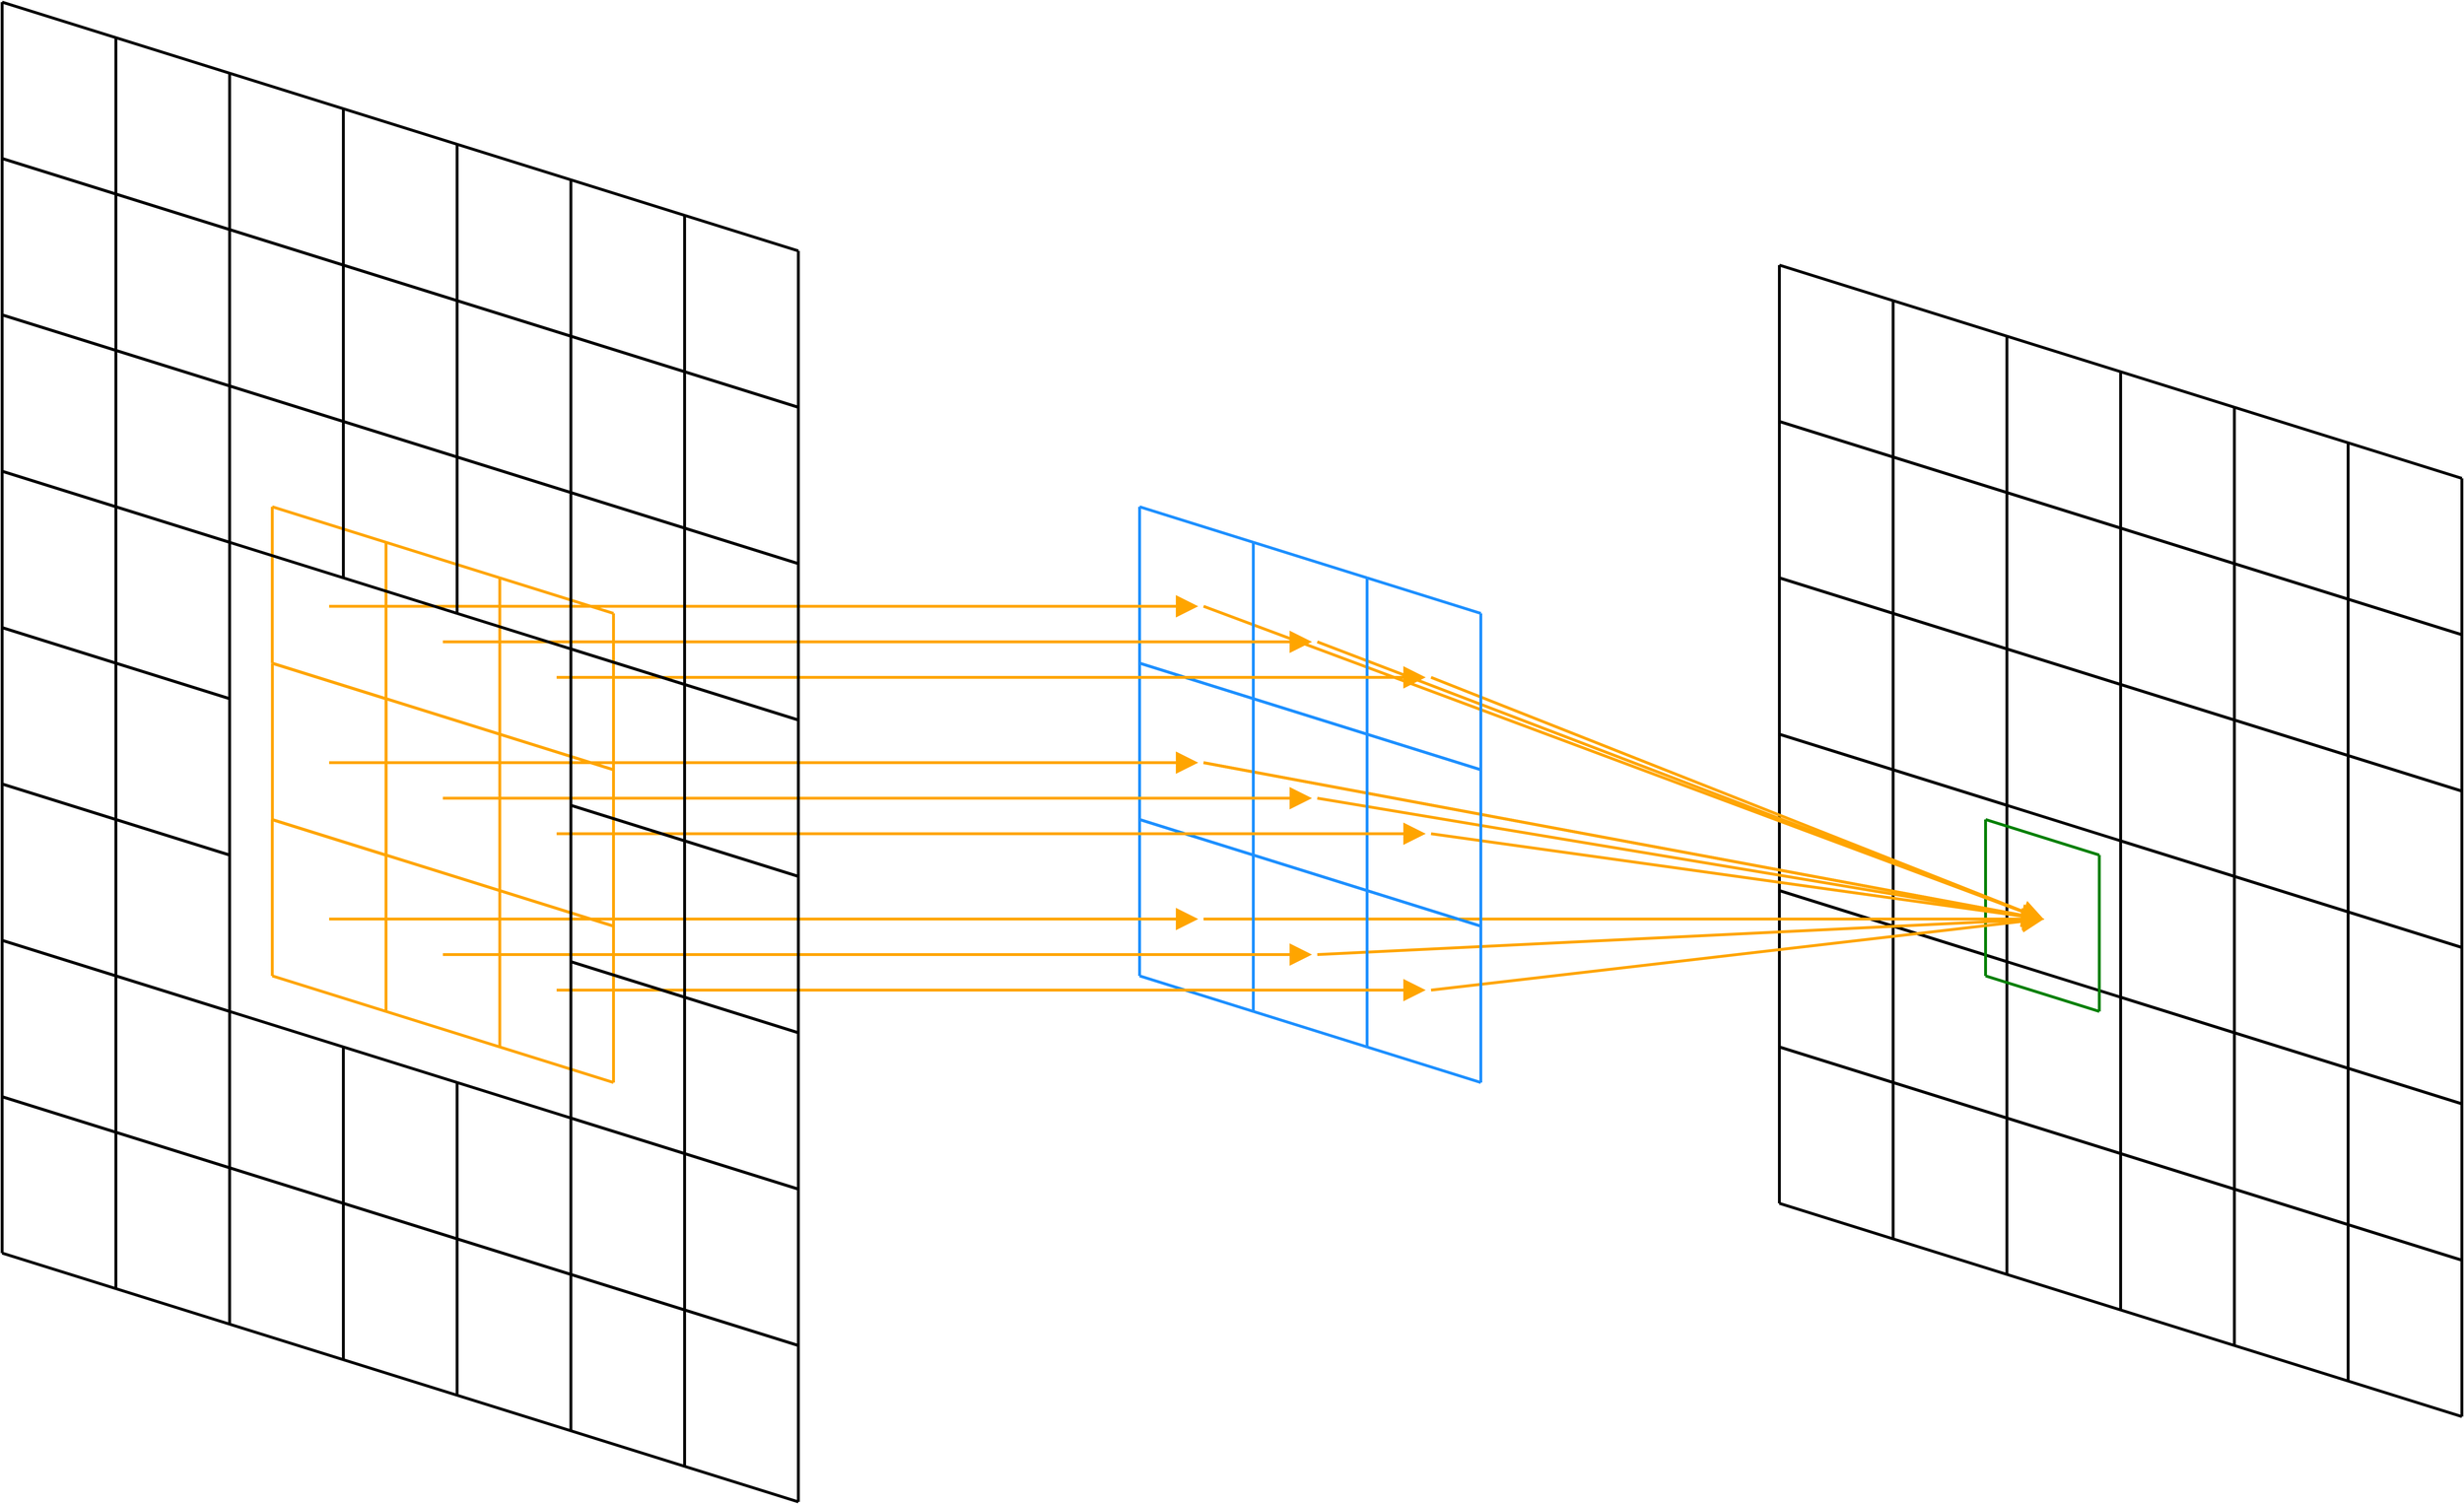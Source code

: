 <?xml version="1.0" encoding="UTF-8"?>
<dia:diagram xmlns:dia="http://www.lysator.liu.se/~alla/dia/">
  <dia:layer name="Background" visible="true" active="true">
    <dia:group>
      <dia:object type="Standard - Line" version="0" id="O0">
        <dia:attribute name="obj_pos">
          <dia:point val="-64,189"/>
        </dia:attribute>
        <dia:attribute name="obj_bb">
          <dia:rectangle val="-64.2,188.8;-63.8,211.2"/>
        </dia:attribute>
        <dia:attribute name="conn_endpoints">
          <dia:point val="-64,189"/>
          <dia:point val="-64,211"/>
        </dia:attribute>
        <dia:attribute name="numcp">
          <dia:int val="1"/>
        </dia:attribute>
        <dia:attribute name="line_width">
          <dia:real val="0.4"/>
        </dia:attribute>
      </dia:object>
      <dia:object type="Standard - Line" version="0" id="O1">
        <dia:attribute name="obj_pos">
          <dia:point val="-64,189"/>
        </dia:attribute>
        <dia:attribute name="obj_bb">
          <dia:rectangle val="-64.251,188.749;-47.749,194.251"/>
        </dia:attribute>
        <dia:attribute name="conn_endpoints">
          <dia:point val="-64,189"/>
          <dia:point val="-48,194"/>
        </dia:attribute>
        <dia:attribute name="numcp">
          <dia:int val="1"/>
        </dia:attribute>
        <dia:attribute name="line_width">
          <dia:real val="0.4"/>
        </dia:attribute>
      </dia:object>
      <dia:object type="Standard - Line" version="0" id="O2">
        <dia:attribute name="obj_pos">
          <dia:point val="-48,194"/>
        </dia:attribute>
        <dia:attribute name="obj_bb">
          <dia:rectangle val="-48.2,193.8;-47.8,216.2"/>
        </dia:attribute>
        <dia:attribute name="conn_endpoints">
          <dia:point val="-48,194"/>
          <dia:point val="-48,216"/>
        </dia:attribute>
        <dia:attribute name="numcp">
          <dia:int val="1"/>
        </dia:attribute>
        <dia:attribute name="line_width">
          <dia:real val="0.4"/>
        </dia:attribute>
      </dia:object>
      <dia:object type="Standard - Line" version="0" id="O3">
        <dia:attribute name="obj_pos">
          <dia:point val="-64,211"/>
        </dia:attribute>
        <dia:attribute name="obj_bb">
          <dia:rectangle val="-64.251,210.749;-47.749,216.251"/>
        </dia:attribute>
        <dia:attribute name="conn_endpoints">
          <dia:point val="-64,211"/>
          <dia:point val="-48,216"/>
        </dia:attribute>
        <dia:attribute name="numcp">
          <dia:int val="1"/>
        </dia:attribute>
        <dia:attribute name="line_width">
          <dia:real val="0.4"/>
        </dia:attribute>
      </dia:object>
    </dia:group>
    <dia:group>
      <dia:object type="Standard - Line" version="0" id="O4">
        <dia:attribute name="obj_pos">
          <dia:point val="-48,194"/>
        </dia:attribute>
        <dia:attribute name="obj_bb">
          <dia:rectangle val="-48.2,193.8;-47.8,216.2"/>
        </dia:attribute>
        <dia:attribute name="conn_endpoints">
          <dia:point val="-48,194"/>
          <dia:point val="-48,216"/>
        </dia:attribute>
        <dia:attribute name="numcp">
          <dia:int val="1"/>
        </dia:attribute>
        <dia:attribute name="line_width">
          <dia:real val="0.4"/>
        </dia:attribute>
      </dia:object>
      <dia:object type="Standard - Line" version="0" id="O5">
        <dia:attribute name="obj_pos">
          <dia:point val="-48,194"/>
        </dia:attribute>
        <dia:attribute name="obj_bb">
          <dia:rectangle val="-48.251,193.749;-31.749,199.251"/>
        </dia:attribute>
        <dia:attribute name="conn_endpoints">
          <dia:point val="-48,194"/>
          <dia:point val="-32,199"/>
        </dia:attribute>
        <dia:attribute name="numcp">
          <dia:int val="1"/>
        </dia:attribute>
        <dia:attribute name="line_width">
          <dia:real val="0.4"/>
        </dia:attribute>
      </dia:object>
      <dia:object type="Standard - Line" version="0" id="O6">
        <dia:attribute name="obj_pos">
          <dia:point val="-32,199"/>
        </dia:attribute>
        <dia:attribute name="obj_bb">
          <dia:rectangle val="-32.2,198.8;-31.8,221.2"/>
        </dia:attribute>
        <dia:attribute name="conn_endpoints">
          <dia:point val="-32,199"/>
          <dia:point val="-32,221"/>
        </dia:attribute>
        <dia:attribute name="numcp">
          <dia:int val="1"/>
        </dia:attribute>
        <dia:attribute name="line_width">
          <dia:real val="0.4"/>
        </dia:attribute>
      </dia:object>
      <dia:object type="Standard - Line" version="0" id="O7">
        <dia:attribute name="obj_pos">
          <dia:point val="-48,216"/>
        </dia:attribute>
        <dia:attribute name="obj_bb">
          <dia:rectangle val="-48.251,215.749;-31.749,221.251"/>
        </dia:attribute>
        <dia:attribute name="conn_endpoints">
          <dia:point val="-48,216"/>
          <dia:point val="-32,221"/>
        </dia:attribute>
        <dia:attribute name="numcp">
          <dia:int val="1"/>
        </dia:attribute>
        <dia:attribute name="line_width">
          <dia:real val="0.4"/>
        </dia:attribute>
      </dia:object>
    </dia:group>
    <dia:group>
      <dia:object type="Standard - Line" version="0" id="O8">
        <dia:attribute name="obj_pos">
          <dia:point val="-64,211"/>
        </dia:attribute>
        <dia:attribute name="obj_bb">
          <dia:rectangle val="-64.2,210.8;-63.8,233.2"/>
        </dia:attribute>
        <dia:attribute name="conn_endpoints">
          <dia:point val="-64,211"/>
          <dia:point val="-64,233"/>
        </dia:attribute>
        <dia:attribute name="numcp">
          <dia:int val="1"/>
        </dia:attribute>
        <dia:attribute name="line_width">
          <dia:real val="0.4"/>
        </dia:attribute>
      </dia:object>
      <dia:object type="Standard - Line" version="0" id="O9">
        <dia:attribute name="obj_pos">
          <dia:point val="-64,211"/>
        </dia:attribute>
        <dia:attribute name="obj_bb">
          <dia:rectangle val="-64.251,210.749;-47.749,216.251"/>
        </dia:attribute>
        <dia:attribute name="conn_endpoints">
          <dia:point val="-64,211"/>
          <dia:point val="-48,216"/>
        </dia:attribute>
        <dia:attribute name="numcp">
          <dia:int val="1"/>
        </dia:attribute>
        <dia:attribute name="line_width">
          <dia:real val="0.4"/>
        </dia:attribute>
      </dia:object>
      <dia:object type="Standard - Line" version="0" id="O10">
        <dia:attribute name="obj_pos">
          <dia:point val="-48,216"/>
        </dia:attribute>
        <dia:attribute name="obj_bb">
          <dia:rectangle val="-48.2,215.8;-47.8,238.2"/>
        </dia:attribute>
        <dia:attribute name="conn_endpoints">
          <dia:point val="-48,216"/>
          <dia:point val="-48,238"/>
        </dia:attribute>
        <dia:attribute name="numcp">
          <dia:int val="1"/>
        </dia:attribute>
        <dia:attribute name="line_width">
          <dia:real val="0.4"/>
        </dia:attribute>
      </dia:object>
      <dia:object type="Standard - Line" version="0" id="O11">
        <dia:attribute name="obj_pos">
          <dia:point val="-64,233"/>
        </dia:attribute>
        <dia:attribute name="obj_bb">
          <dia:rectangle val="-64.251,232.749;-47.749,238.251"/>
        </dia:attribute>
        <dia:attribute name="conn_endpoints">
          <dia:point val="-64,233"/>
          <dia:point val="-48,238"/>
        </dia:attribute>
        <dia:attribute name="numcp">
          <dia:int val="1"/>
        </dia:attribute>
        <dia:attribute name="line_width">
          <dia:real val="0.4"/>
        </dia:attribute>
      </dia:object>
    </dia:group>
    <dia:group>
      <dia:object type="Standard - Line" version="0" id="O12">
        <dia:attribute name="obj_pos">
          <dia:point val="-48,216"/>
        </dia:attribute>
        <dia:attribute name="obj_bb">
          <dia:rectangle val="-48.2,215.8;-47.8,238.2"/>
        </dia:attribute>
        <dia:attribute name="conn_endpoints">
          <dia:point val="-48,216"/>
          <dia:point val="-48,238"/>
        </dia:attribute>
        <dia:attribute name="numcp">
          <dia:int val="1"/>
        </dia:attribute>
        <dia:attribute name="line_width">
          <dia:real val="0.4"/>
        </dia:attribute>
      </dia:object>
      <dia:object type="Standard - Line" version="0" id="O13">
        <dia:attribute name="obj_pos">
          <dia:point val="-48,216"/>
        </dia:attribute>
        <dia:attribute name="obj_bb">
          <dia:rectangle val="-48.251,215.749;-31.749,221.251"/>
        </dia:attribute>
        <dia:attribute name="conn_endpoints">
          <dia:point val="-48,216"/>
          <dia:point val="-32,221"/>
        </dia:attribute>
        <dia:attribute name="numcp">
          <dia:int val="1"/>
        </dia:attribute>
        <dia:attribute name="line_width">
          <dia:real val="0.4"/>
        </dia:attribute>
      </dia:object>
      <dia:object type="Standard - Line" version="0" id="O14">
        <dia:attribute name="obj_pos">
          <dia:point val="-32,221"/>
        </dia:attribute>
        <dia:attribute name="obj_bb">
          <dia:rectangle val="-32.2,220.8;-31.8,243.2"/>
        </dia:attribute>
        <dia:attribute name="conn_endpoints">
          <dia:point val="-32,221"/>
          <dia:point val="-32,243"/>
        </dia:attribute>
        <dia:attribute name="numcp">
          <dia:int val="1"/>
        </dia:attribute>
        <dia:attribute name="line_width">
          <dia:real val="0.4"/>
        </dia:attribute>
      </dia:object>
      <dia:object type="Standard - Line" version="0" id="O15">
        <dia:attribute name="obj_pos">
          <dia:point val="-48,238"/>
        </dia:attribute>
        <dia:attribute name="obj_bb">
          <dia:rectangle val="-48.251,237.749;-31.749,243.251"/>
        </dia:attribute>
        <dia:attribute name="conn_endpoints">
          <dia:point val="-48,238"/>
          <dia:point val="-32,243"/>
        </dia:attribute>
        <dia:attribute name="numcp">
          <dia:int val="1"/>
        </dia:attribute>
        <dia:attribute name="line_width">
          <dia:real val="0.4"/>
        </dia:attribute>
      </dia:object>
    </dia:group>
    <dia:group>
      <dia:group>
        <dia:object type="Standard - Line" version="0" id="O16">
          <dia:attribute name="obj_pos">
            <dia:point val="-64,101"/>
          </dia:attribute>
          <dia:attribute name="obj_bb">
            <dia:rectangle val="-64.2,100.8;-63.8,123.2"/>
          </dia:attribute>
          <dia:attribute name="conn_endpoints">
            <dia:point val="-64,101"/>
            <dia:point val="-64,123"/>
          </dia:attribute>
          <dia:attribute name="numcp">
            <dia:int val="1"/>
          </dia:attribute>
          <dia:attribute name="line_width">
            <dia:real val="0.4"/>
          </dia:attribute>
        </dia:object>
        <dia:object type="Standard - Line" version="0" id="O17">
          <dia:attribute name="obj_pos">
            <dia:point val="-64,101"/>
          </dia:attribute>
          <dia:attribute name="obj_bb">
            <dia:rectangle val="-64.251,100.749;-47.749,106.251"/>
          </dia:attribute>
          <dia:attribute name="conn_endpoints">
            <dia:point val="-64,101"/>
            <dia:point val="-48,106"/>
          </dia:attribute>
          <dia:attribute name="numcp">
            <dia:int val="1"/>
          </dia:attribute>
          <dia:attribute name="line_width">
            <dia:real val="0.4"/>
          </dia:attribute>
        </dia:object>
        <dia:object type="Standard - Line" version="0" id="O18">
          <dia:attribute name="obj_pos">
            <dia:point val="-48,106"/>
          </dia:attribute>
          <dia:attribute name="obj_bb">
            <dia:rectangle val="-48.2,105.8;-47.8,128.2"/>
          </dia:attribute>
          <dia:attribute name="conn_endpoints">
            <dia:point val="-48,106"/>
            <dia:point val="-48,128"/>
          </dia:attribute>
          <dia:attribute name="numcp">
            <dia:int val="1"/>
          </dia:attribute>
          <dia:attribute name="line_width">
            <dia:real val="0.4"/>
          </dia:attribute>
        </dia:object>
        <dia:object type="Standard - Line" version="0" id="O19">
          <dia:attribute name="obj_pos">
            <dia:point val="-64,123"/>
          </dia:attribute>
          <dia:attribute name="obj_bb">
            <dia:rectangle val="-64.251,122.749;-47.749,128.251"/>
          </dia:attribute>
          <dia:attribute name="conn_endpoints">
            <dia:point val="-64,123"/>
            <dia:point val="-48,128"/>
          </dia:attribute>
          <dia:attribute name="numcp">
            <dia:int val="1"/>
          </dia:attribute>
          <dia:attribute name="line_width">
            <dia:real val="0.4"/>
          </dia:attribute>
        </dia:object>
      </dia:group>
      <dia:group>
        <dia:object type="Standard - Line" version="0" id="O20">
          <dia:attribute name="obj_pos">
            <dia:point val="-48,106"/>
          </dia:attribute>
          <dia:attribute name="obj_bb">
            <dia:rectangle val="-48.2,105.8;-47.8,128.2"/>
          </dia:attribute>
          <dia:attribute name="conn_endpoints">
            <dia:point val="-48,106"/>
            <dia:point val="-48,128"/>
          </dia:attribute>
          <dia:attribute name="numcp">
            <dia:int val="1"/>
          </dia:attribute>
          <dia:attribute name="line_width">
            <dia:real val="0.4"/>
          </dia:attribute>
        </dia:object>
        <dia:object type="Standard - Line" version="0" id="O21">
          <dia:attribute name="obj_pos">
            <dia:point val="-48,106"/>
          </dia:attribute>
          <dia:attribute name="obj_bb">
            <dia:rectangle val="-48.251,105.749;-31.749,111.251"/>
          </dia:attribute>
          <dia:attribute name="conn_endpoints">
            <dia:point val="-48,106"/>
            <dia:point val="-32,111"/>
          </dia:attribute>
          <dia:attribute name="numcp">
            <dia:int val="1"/>
          </dia:attribute>
          <dia:attribute name="line_width">
            <dia:real val="0.4"/>
          </dia:attribute>
        </dia:object>
        <dia:object type="Standard - Line" version="0" id="O22">
          <dia:attribute name="obj_pos">
            <dia:point val="-32,111"/>
          </dia:attribute>
          <dia:attribute name="obj_bb">
            <dia:rectangle val="-32.2,110.8;-31.8,133.2"/>
          </dia:attribute>
          <dia:attribute name="conn_endpoints">
            <dia:point val="-32,111"/>
            <dia:point val="-32,133"/>
          </dia:attribute>
          <dia:attribute name="numcp">
            <dia:int val="1"/>
          </dia:attribute>
          <dia:attribute name="line_width">
            <dia:real val="0.4"/>
          </dia:attribute>
        </dia:object>
        <dia:object type="Standard - Line" version="0" id="O23">
          <dia:attribute name="obj_pos">
            <dia:point val="-48,128"/>
          </dia:attribute>
          <dia:attribute name="obj_bb">
            <dia:rectangle val="-48.251,127.749;-31.749,133.251"/>
          </dia:attribute>
          <dia:attribute name="conn_endpoints">
            <dia:point val="-48,128"/>
            <dia:point val="-32,133"/>
          </dia:attribute>
          <dia:attribute name="numcp">
            <dia:int val="1"/>
          </dia:attribute>
          <dia:attribute name="line_width">
            <dia:real val="0.4"/>
          </dia:attribute>
        </dia:object>
      </dia:group>
      <dia:group>
        <dia:object type="Standard - Line" version="0" id="O24">
          <dia:attribute name="obj_pos">
            <dia:point val="-64,123"/>
          </dia:attribute>
          <dia:attribute name="obj_bb">
            <dia:rectangle val="-64.2,122.8;-63.8,145.2"/>
          </dia:attribute>
          <dia:attribute name="conn_endpoints">
            <dia:point val="-64,123"/>
            <dia:point val="-64,145"/>
          </dia:attribute>
          <dia:attribute name="numcp">
            <dia:int val="1"/>
          </dia:attribute>
          <dia:attribute name="line_width">
            <dia:real val="0.4"/>
          </dia:attribute>
        </dia:object>
        <dia:object type="Standard - Line" version="0" id="O25">
          <dia:attribute name="obj_pos">
            <dia:point val="-64,123"/>
          </dia:attribute>
          <dia:attribute name="obj_bb">
            <dia:rectangle val="-64.251,122.749;-47.749,128.251"/>
          </dia:attribute>
          <dia:attribute name="conn_endpoints">
            <dia:point val="-64,123"/>
            <dia:point val="-48,128"/>
          </dia:attribute>
          <dia:attribute name="numcp">
            <dia:int val="1"/>
          </dia:attribute>
          <dia:attribute name="line_width">
            <dia:real val="0.4"/>
          </dia:attribute>
        </dia:object>
        <dia:object type="Standard - Line" version="0" id="O26">
          <dia:attribute name="obj_pos">
            <dia:point val="-48,128"/>
          </dia:attribute>
          <dia:attribute name="obj_bb">
            <dia:rectangle val="-48.2,127.8;-47.8,150.2"/>
          </dia:attribute>
          <dia:attribute name="conn_endpoints">
            <dia:point val="-48,128"/>
            <dia:point val="-48,150"/>
          </dia:attribute>
          <dia:attribute name="numcp">
            <dia:int val="1"/>
          </dia:attribute>
          <dia:attribute name="line_width">
            <dia:real val="0.4"/>
          </dia:attribute>
        </dia:object>
        <dia:object type="Standard - Line" version="0" id="O27">
          <dia:attribute name="obj_pos">
            <dia:point val="-64,145"/>
          </dia:attribute>
          <dia:attribute name="obj_bb">
            <dia:rectangle val="-64.251,144.749;-47.749,150.251"/>
          </dia:attribute>
          <dia:attribute name="conn_endpoints">
            <dia:point val="-64,145"/>
            <dia:point val="-48,150"/>
          </dia:attribute>
          <dia:attribute name="numcp">
            <dia:int val="1"/>
          </dia:attribute>
          <dia:attribute name="line_width">
            <dia:real val="0.4"/>
          </dia:attribute>
        </dia:object>
      </dia:group>
      <dia:group>
        <dia:object type="Standard - Line" version="0" id="O28">
          <dia:attribute name="obj_pos">
            <dia:point val="-48,128"/>
          </dia:attribute>
          <dia:attribute name="obj_bb">
            <dia:rectangle val="-48.2,127.8;-47.8,150.2"/>
          </dia:attribute>
          <dia:attribute name="conn_endpoints">
            <dia:point val="-48,128"/>
            <dia:point val="-48,150"/>
          </dia:attribute>
          <dia:attribute name="numcp">
            <dia:int val="1"/>
          </dia:attribute>
          <dia:attribute name="line_width">
            <dia:real val="0.4"/>
          </dia:attribute>
        </dia:object>
        <dia:object type="Standard - Line" version="0" id="O29">
          <dia:attribute name="obj_pos">
            <dia:point val="-48,128"/>
          </dia:attribute>
          <dia:attribute name="obj_bb">
            <dia:rectangle val="-48.251,127.749;-31.749,133.251"/>
          </dia:attribute>
          <dia:attribute name="conn_endpoints">
            <dia:point val="-48,128"/>
            <dia:point val="-32,133"/>
          </dia:attribute>
          <dia:attribute name="numcp">
            <dia:int val="1"/>
          </dia:attribute>
          <dia:attribute name="line_width">
            <dia:real val="0.4"/>
          </dia:attribute>
        </dia:object>
        <dia:object type="Standard - Line" version="0" id="O30">
          <dia:attribute name="obj_pos">
            <dia:point val="-32,133"/>
          </dia:attribute>
          <dia:attribute name="obj_bb">
            <dia:rectangle val="-32.2,132.8;-31.8,155.2"/>
          </dia:attribute>
          <dia:attribute name="conn_endpoints">
            <dia:point val="-32,133"/>
            <dia:point val="-32,155"/>
          </dia:attribute>
          <dia:attribute name="numcp">
            <dia:int val="1"/>
          </dia:attribute>
          <dia:attribute name="line_width">
            <dia:real val="0.4"/>
          </dia:attribute>
        </dia:object>
        <dia:object type="Standard - Line" version="0" id="O31">
          <dia:attribute name="obj_pos">
            <dia:point val="-48,150"/>
          </dia:attribute>
          <dia:attribute name="obj_bb">
            <dia:rectangle val="-48.251,149.749;-31.749,155.251"/>
          </dia:attribute>
          <dia:attribute name="conn_endpoints">
            <dia:point val="-48,150"/>
            <dia:point val="-32,155"/>
          </dia:attribute>
          <dia:attribute name="numcp">
            <dia:int val="1"/>
          </dia:attribute>
          <dia:attribute name="line_width">
            <dia:real val="0.4"/>
          </dia:attribute>
        </dia:object>
      </dia:group>
    </dia:group>
    <dia:group>
      <dia:group>
        <dia:object type="Standard - Line" version="0" id="O32">
          <dia:attribute name="obj_pos">
            <dia:point val="-64,145"/>
          </dia:attribute>
          <dia:attribute name="obj_bb">
            <dia:rectangle val="-64.2,144.8;-63.8,167.2"/>
          </dia:attribute>
          <dia:attribute name="conn_endpoints">
            <dia:point val="-64,145"/>
            <dia:point val="-64,167"/>
          </dia:attribute>
          <dia:attribute name="numcp">
            <dia:int val="1"/>
          </dia:attribute>
          <dia:attribute name="line_width">
            <dia:real val="0.4"/>
          </dia:attribute>
        </dia:object>
        <dia:object type="Standard - Line" version="0" id="O33">
          <dia:attribute name="obj_pos">
            <dia:point val="-64,145"/>
          </dia:attribute>
          <dia:attribute name="obj_bb">
            <dia:rectangle val="-64.251,144.749;-47.749,150.251"/>
          </dia:attribute>
          <dia:attribute name="conn_endpoints">
            <dia:point val="-64,145"/>
            <dia:point val="-48,150"/>
          </dia:attribute>
          <dia:attribute name="numcp">
            <dia:int val="1"/>
          </dia:attribute>
          <dia:attribute name="line_width">
            <dia:real val="0.4"/>
          </dia:attribute>
        </dia:object>
        <dia:object type="Standard - Line" version="0" id="O34">
          <dia:attribute name="obj_pos">
            <dia:point val="-48,150"/>
          </dia:attribute>
          <dia:attribute name="obj_bb">
            <dia:rectangle val="-48.2,149.8;-47.8,172.2"/>
          </dia:attribute>
          <dia:attribute name="conn_endpoints">
            <dia:point val="-48,150"/>
            <dia:point val="-48,172"/>
          </dia:attribute>
          <dia:attribute name="numcp">
            <dia:int val="1"/>
          </dia:attribute>
          <dia:attribute name="line_width">
            <dia:real val="0.4"/>
          </dia:attribute>
        </dia:object>
        <dia:object type="Standard - Line" version="0" id="O35">
          <dia:attribute name="obj_pos">
            <dia:point val="-64,167"/>
          </dia:attribute>
          <dia:attribute name="obj_bb">
            <dia:rectangle val="-64.251,166.749;-47.749,172.251"/>
          </dia:attribute>
          <dia:attribute name="conn_endpoints">
            <dia:point val="-64,167"/>
            <dia:point val="-48,172"/>
          </dia:attribute>
          <dia:attribute name="numcp">
            <dia:int val="1"/>
          </dia:attribute>
          <dia:attribute name="line_width">
            <dia:real val="0.4"/>
          </dia:attribute>
        </dia:object>
      </dia:group>
      <dia:group>
        <dia:object type="Standard - Line" version="0" id="O36">
          <dia:attribute name="obj_pos">
            <dia:point val="-48,150"/>
          </dia:attribute>
          <dia:attribute name="obj_bb">
            <dia:rectangle val="-48.2,149.8;-47.8,172.2"/>
          </dia:attribute>
          <dia:attribute name="conn_endpoints">
            <dia:point val="-48,150"/>
            <dia:point val="-48,172"/>
          </dia:attribute>
          <dia:attribute name="numcp">
            <dia:int val="1"/>
          </dia:attribute>
          <dia:attribute name="line_width">
            <dia:real val="0.4"/>
          </dia:attribute>
        </dia:object>
        <dia:object type="Standard - Line" version="0" id="O37">
          <dia:attribute name="obj_pos">
            <dia:point val="-48,150"/>
          </dia:attribute>
          <dia:attribute name="obj_bb">
            <dia:rectangle val="-48.251,149.749;-31.749,155.251"/>
          </dia:attribute>
          <dia:attribute name="conn_endpoints">
            <dia:point val="-48,150"/>
            <dia:point val="-32,155"/>
          </dia:attribute>
          <dia:attribute name="numcp">
            <dia:int val="1"/>
          </dia:attribute>
          <dia:attribute name="line_width">
            <dia:real val="0.4"/>
          </dia:attribute>
        </dia:object>
        <dia:object type="Standard - Line" version="0" id="O38">
          <dia:attribute name="obj_pos">
            <dia:point val="-32,155"/>
          </dia:attribute>
          <dia:attribute name="obj_bb">
            <dia:rectangle val="-32.2,154.8;-31.8,177.2"/>
          </dia:attribute>
          <dia:attribute name="conn_endpoints">
            <dia:point val="-32,155"/>
            <dia:point val="-32,177"/>
          </dia:attribute>
          <dia:attribute name="numcp">
            <dia:int val="1"/>
          </dia:attribute>
          <dia:attribute name="line_width">
            <dia:real val="0.4"/>
          </dia:attribute>
        </dia:object>
        <dia:object type="Standard - Line" version="0" id="O39">
          <dia:attribute name="obj_pos">
            <dia:point val="-48,172"/>
          </dia:attribute>
          <dia:attribute name="obj_bb">
            <dia:rectangle val="-48.251,171.749;-31.749,177.251"/>
          </dia:attribute>
          <dia:attribute name="conn_endpoints">
            <dia:point val="-48,172"/>
            <dia:point val="-32,177"/>
          </dia:attribute>
          <dia:attribute name="numcp">
            <dia:int val="1"/>
          </dia:attribute>
          <dia:attribute name="line_width">
            <dia:real val="0.4"/>
          </dia:attribute>
        </dia:object>
      </dia:group>
      <dia:group>
        <dia:object type="Standard - Line" version="0" id="O40">
          <dia:attribute name="obj_pos">
            <dia:point val="-64,167"/>
          </dia:attribute>
          <dia:attribute name="obj_bb">
            <dia:rectangle val="-64.2,166.8;-63.8,189.2"/>
          </dia:attribute>
          <dia:attribute name="conn_endpoints">
            <dia:point val="-64,167"/>
            <dia:point val="-64,189"/>
          </dia:attribute>
          <dia:attribute name="numcp">
            <dia:int val="1"/>
          </dia:attribute>
          <dia:attribute name="line_width">
            <dia:real val="0.4"/>
          </dia:attribute>
        </dia:object>
        <dia:object type="Standard - Line" version="0" id="O41">
          <dia:attribute name="obj_pos">
            <dia:point val="-64,167"/>
          </dia:attribute>
          <dia:attribute name="obj_bb">
            <dia:rectangle val="-64.251,166.749;-47.749,172.251"/>
          </dia:attribute>
          <dia:attribute name="conn_endpoints">
            <dia:point val="-64,167"/>
            <dia:point val="-48,172"/>
          </dia:attribute>
          <dia:attribute name="numcp">
            <dia:int val="1"/>
          </dia:attribute>
          <dia:attribute name="line_width">
            <dia:real val="0.4"/>
          </dia:attribute>
        </dia:object>
        <dia:object type="Standard - Line" version="0" id="O42">
          <dia:attribute name="obj_pos">
            <dia:point val="-48,172"/>
          </dia:attribute>
          <dia:attribute name="obj_bb">
            <dia:rectangle val="-48.2,171.8;-47.8,194.2"/>
          </dia:attribute>
          <dia:attribute name="conn_endpoints">
            <dia:point val="-48,172"/>
            <dia:point val="-48,194"/>
          </dia:attribute>
          <dia:attribute name="numcp">
            <dia:int val="1"/>
          </dia:attribute>
          <dia:attribute name="line_width">
            <dia:real val="0.4"/>
          </dia:attribute>
        </dia:object>
        <dia:object type="Standard - Line" version="0" id="O43">
          <dia:attribute name="obj_pos">
            <dia:point val="-64,189"/>
          </dia:attribute>
          <dia:attribute name="obj_bb">
            <dia:rectangle val="-64.251,188.749;-47.749,194.251"/>
          </dia:attribute>
          <dia:attribute name="conn_endpoints">
            <dia:point val="-64,189"/>
            <dia:point val="-48,194"/>
          </dia:attribute>
          <dia:attribute name="numcp">
            <dia:int val="1"/>
          </dia:attribute>
          <dia:attribute name="line_width">
            <dia:real val="0.4"/>
          </dia:attribute>
        </dia:object>
      </dia:group>
      <dia:group>
        <dia:object type="Standard - Line" version="0" id="O44">
          <dia:attribute name="obj_pos">
            <dia:point val="-48,172"/>
          </dia:attribute>
          <dia:attribute name="obj_bb">
            <dia:rectangle val="-48.2,171.8;-47.8,194.2"/>
          </dia:attribute>
          <dia:attribute name="conn_endpoints">
            <dia:point val="-48,172"/>
            <dia:point val="-48,194"/>
          </dia:attribute>
          <dia:attribute name="numcp">
            <dia:int val="1"/>
          </dia:attribute>
          <dia:attribute name="line_width">
            <dia:real val="0.4"/>
          </dia:attribute>
        </dia:object>
        <dia:object type="Standard - Line" version="0" id="O45">
          <dia:attribute name="obj_pos">
            <dia:point val="-48,172"/>
          </dia:attribute>
          <dia:attribute name="obj_bb">
            <dia:rectangle val="-48.251,171.749;-31.749,177.251"/>
          </dia:attribute>
          <dia:attribute name="conn_endpoints">
            <dia:point val="-48,172"/>
            <dia:point val="-32,177"/>
          </dia:attribute>
          <dia:attribute name="numcp">
            <dia:int val="1"/>
          </dia:attribute>
          <dia:attribute name="line_width">
            <dia:real val="0.4"/>
          </dia:attribute>
        </dia:object>
        <dia:object type="Standard - Line" version="0" id="O46">
          <dia:attribute name="obj_pos">
            <dia:point val="-32,177"/>
          </dia:attribute>
          <dia:attribute name="obj_bb">
            <dia:rectangle val="-32.2,176.8;-31.8,199.2"/>
          </dia:attribute>
          <dia:attribute name="conn_endpoints">
            <dia:point val="-32,177"/>
            <dia:point val="-32,199"/>
          </dia:attribute>
          <dia:attribute name="numcp">
            <dia:int val="1"/>
          </dia:attribute>
          <dia:attribute name="line_width">
            <dia:real val="0.4"/>
          </dia:attribute>
        </dia:object>
        <dia:object type="Standard - Line" version="0" id="O47">
          <dia:attribute name="obj_pos">
            <dia:point val="-48,194"/>
          </dia:attribute>
          <dia:attribute name="obj_bb">
            <dia:rectangle val="-48.251,193.749;-31.749,199.251"/>
          </dia:attribute>
          <dia:attribute name="conn_endpoints">
            <dia:point val="-48,194"/>
            <dia:point val="-32,199"/>
          </dia:attribute>
          <dia:attribute name="numcp">
            <dia:int val="1"/>
          </dia:attribute>
          <dia:attribute name="line_width">
            <dia:real val="0.4"/>
          </dia:attribute>
        </dia:object>
      </dia:group>
    </dia:group>
    <dia:group>
      <dia:object type="Standard - Line" version="0" id="O48">
        <dia:attribute name="obj_pos">
          <dia:point val="0,231"/>
        </dia:attribute>
        <dia:attribute name="obj_bb">
          <dia:rectangle val="-0.2,230.8;0.2,253.2"/>
        </dia:attribute>
        <dia:attribute name="conn_endpoints">
          <dia:point val="0,231"/>
          <dia:point val="0,253"/>
        </dia:attribute>
        <dia:attribute name="numcp">
          <dia:int val="1"/>
        </dia:attribute>
        <dia:attribute name="line_width">
          <dia:real val="0.4"/>
        </dia:attribute>
      </dia:object>
      <dia:object type="Standard - Line" version="0" id="O49">
        <dia:attribute name="obj_pos">
          <dia:point val="0,231"/>
        </dia:attribute>
        <dia:attribute name="obj_bb">
          <dia:rectangle val="-0.251,230.749;16.251,236.251"/>
        </dia:attribute>
        <dia:attribute name="conn_endpoints">
          <dia:point val="0,231"/>
          <dia:point val="16,236"/>
        </dia:attribute>
        <dia:attribute name="numcp">
          <dia:int val="1"/>
        </dia:attribute>
        <dia:attribute name="line_width">
          <dia:real val="0.4"/>
        </dia:attribute>
      </dia:object>
      <dia:object type="Standard - Line" version="0" id="O50">
        <dia:attribute name="obj_pos">
          <dia:point val="16,236"/>
        </dia:attribute>
        <dia:attribute name="obj_bb">
          <dia:rectangle val="15.8,235.8;16.2,258.2"/>
        </dia:attribute>
        <dia:attribute name="conn_endpoints">
          <dia:point val="16,236"/>
          <dia:point val="16,258"/>
        </dia:attribute>
        <dia:attribute name="numcp">
          <dia:int val="1"/>
        </dia:attribute>
        <dia:attribute name="line_width">
          <dia:real val="0.4"/>
        </dia:attribute>
      </dia:object>
      <dia:object type="Standard - Line" version="0" id="O51">
        <dia:attribute name="obj_pos">
          <dia:point val="0,253"/>
        </dia:attribute>
        <dia:attribute name="obj_bb">
          <dia:rectangle val="-0.251,252.749;16.251,258.251"/>
        </dia:attribute>
        <dia:attribute name="conn_endpoints">
          <dia:point val="0,253"/>
          <dia:point val="16,258"/>
        </dia:attribute>
        <dia:attribute name="numcp">
          <dia:int val="1"/>
        </dia:attribute>
        <dia:attribute name="line_width">
          <dia:real val="0.4"/>
        </dia:attribute>
      </dia:object>
    </dia:group>
    <dia:group>
      <dia:object type="Standard - Line" version="0" id="O52">
        <dia:attribute name="obj_pos">
          <dia:point val="16,236"/>
        </dia:attribute>
        <dia:attribute name="obj_bb">
          <dia:rectangle val="15.8,235.8;16.2,258.2"/>
        </dia:attribute>
        <dia:attribute name="conn_endpoints">
          <dia:point val="16,236"/>
          <dia:point val="16,258"/>
        </dia:attribute>
        <dia:attribute name="numcp">
          <dia:int val="1"/>
        </dia:attribute>
        <dia:attribute name="line_width">
          <dia:real val="0.4"/>
        </dia:attribute>
      </dia:object>
      <dia:object type="Standard - Line" version="0" id="O53">
        <dia:attribute name="obj_pos">
          <dia:point val="16,236"/>
        </dia:attribute>
        <dia:attribute name="obj_bb">
          <dia:rectangle val="15.749,235.749;32.251,241.251"/>
        </dia:attribute>
        <dia:attribute name="conn_endpoints">
          <dia:point val="16,236"/>
          <dia:point val="32,241"/>
        </dia:attribute>
        <dia:attribute name="numcp">
          <dia:int val="1"/>
        </dia:attribute>
        <dia:attribute name="line_width">
          <dia:real val="0.4"/>
        </dia:attribute>
      </dia:object>
      <dia:object type="Standard - Line" version="0" id="O54">
        <dia:attribute name="obj_pos">
          <dia:point val="32,241"/>
        </dia:attribute>
        <dia:attribute name="obj_bb">
          <dia:rectangle val="31.8,240.8;32.2,263.2"/>
        </dia:attribute>
        <dia:attribute name="conn_endpoints">
          <dia:point val="32,241"/>
          <dia:point val="32,263"/>
        </dia:attribute>
        <dia:attribute name="numcp">
          <dia:int val="1"/>
        </dia:attribute>
        <dia:attribute name="line_width">
          <dia:real val="0.4"/>
        </dia:attribute>
      </dia:object>
      <dia:object type="Standard - Line" version="0" id="O55">
        <dia:attribute name="obj_pos">
          <dia:point val="16,258"/>
        </dia:attribute>
        <dia:attribute name="obj_bb">
          <dia:rectangle val="15.749,257.749;32.251,263.251"/>
        </dia:attribute>
        <dia:attribute name="conn_endpoints">
          <dia:point val="16,258"/>
          <dia:point val="32,263"/>
        </dia:attribute>
        <dia:attribute name="numcp">
          <dia:int val="1"/>
        </dia:attribute>
        <dia:attribute name="line_width">
          <dia:real val="0.4"/>
        </dia:attribute>
      </dia:object>
    </dia:group>
    <dia:group>
      <dia:object type="Standard - Line" version="0" id="O56">
        <dia:attribute name="obj_pos">
          <dia:point val="-32,221"/>
        </dia:attribute>
        <dia:attribute name="obj_bb">
          <dia:rectangle val="-32.2,220.8;-31.8,243.2"/>
        </dia:attribute>
        <dia:attribute name="conn_endpoints">
          <dia:point val="-32,221"/>
          <dia:point val="-32,243"/>
        </dia:attribute>
        <dia:attribute name="numcp">
          <dia:int val="1"/>
        </dia:attribute>
        <dia:attribute name="line_width">
          <dia:real val="0.4"/>
        </dia:attribute>
      </dia:object>
      <dia:object type="Standard - Line" version="0" id="O57">
        <dia:attribute name="obj_pos">
          <dia:point val="-32,221"/>
        </dia:attribute>
        <dia:attribute name="obj_bb">
          <dia:rectangle val="-32.251,220.749;-15.749,226.251"/>
        </dia:attribute>
        <dia:attribute name="conn_endpoints">
          <dia:point val="-32,221"/>
          <dia:point val="-16,226"/>
        </dia:attribute>
        <dia:attribute name="numcp">
          <dia:int val="1"/>
        </dia:attribute>
        <dia:attribute name="line_width">
          <dia:real val="0.4"/>
        </dia:attribute>
      </dia:object>
      <dia:object type="Standard - Line" version="0" id="O58">
        <dia:attribute name="obj_pos">
          <dia:point val="-16,226"/>
        </dia:attribute>
        <dia:attribute name="obj_bb">
          <dia:rectangle val="-16.2,225.8;-15.8,248.2"/>
        </dia:attribute>
        <dia:attribute name="conn_endpoints">
          <dia:point val="-16,226"/>
          <dia:point val="-16,248"/>
        </dia:attribute>
        <dia:attribute name="numcp">
          <dia:int val="1"/>
        </dia:attribute>
        <dia:attribute name="line_width">
          <dia:real val="0.4"/>
        </dia:attribute>
      </dia:object>
      <dia:object type="Standard - Line" version="0" id="O59">
        <dia:attribute name="obj_pos">
          <dia:point val="-32,243"/>
        </dia:attribute>
        <dia:attribute name="obj_bb">
          <dia:rectangle val="-32.251,242.749;-15.749,248.251"/>
        </dia:attribute>
        <dia:attribute name="conn_endpoints">
          <dia:point val="-32,243"/>
          <dia:point val="-16,248"/>
        </dia:attribute>
        <dia:attribute name="numcp">
          <dia:int val="1"/>
        </dia:attribute>
        <dia:attribute name="line_width">
          <dia:real val="0.4"/>
        </dia:attribute>
      </dia:object>
    </dia:group>
    <dia:group>
      <dia:object type="Standard - Line" version="0" id="O60">
        <dia:attribute name="obj_pos">
          <dia:point val="-16,226"/>
        </dia:attribute>
        <dia:attribute name="obj_bb">
          <dia:rectangle val="-16.2,225.8;-15.8,248.2"/>
        </dia:attribute>
        <dia:attribute name="conn_endpoints">
          <dia:point val="-16,226"/>
          <dia:point val="-16,248"/>
        </dia:attribute>
        <dia:attribute name="numcp">
          <dia:int val="1"/>
        </dia:attribute>
        <dia:attribute name="line_width">
          <dia:real val="0.4"/>
        </dia:attribute>
      </dia:object>
      <dia:object type="Standard - Line" version="0" id="O61">
        <dia:attribute name="obj_pos">
          <dia:point val="-16,226"/>
        </dia:attribute>
        <dia:attribute name="obj_bb">
          <dia:rectangle val="-16.251,225.749;0.251,231.251"/>
        </dia:attribute>
        <dia:attribute name="conn_endpoints">
          <dia:point val="-16,226"/>
          <dia:point val="0,231"/>
        </dia:attribute>
        <dia:attribute name="numcp">
          <dia:int val="1"/>
        </dia:attribute>
        <dia:attribute name="line_width">
          <dia:real val="0.4"/>
        </dia:attribute>
      </dia:object>
      <dia:object type="Standard - Line" version="0" id="O62">
        <dia:attribute name="obj_pos">
          <dia:point val="0,231"/>
        </dia:attribute>
        <dia:attribute name="obj_bb">
          <dia:rectangle val="-0.2,230.8;0.2,253.2"/>
        </dia:attribute>
        <dia:attribute name="conn_endpoints">
          <dia:point val="0,231"/>
          <dia:point val="0,253"/>
        </dia:attribute>
        <dia:attribute name="numcp">
          <dia:int val="1"/>
        </dia:attribute>
        <dia:attribute name="line_width">
          <dia:real val="0.4"/>
        </dia:attribute>
      </dia:object>
      <dia:object type="Standard - Line" version="0" id="O63">
        <dia:attribute name="obj_pos">
          <dia:point val="-16,248"/>
        </dia:attribute>
        <dia:attribute name="obj_bb">
          <dia:rectangle val="-16.251,247.749;0.251,253.251"/>
        </dia:attribute>
        <dia:attribute name="conn_endpoints">
          <dia:point val="-16,248"/>
          <dia:point val="0,253"/>
        </dia:attribute>
        <dia:attribute name="numcp">
          <dia:int val="1"/>
        </dia:attribute>
        <dia:attribute name="line_width">
          <dia:real val="0.4"/>
        </dia:attribute>
      </dia:object>
    </dia:group>
    <dia:group>
      <dia:group>
        <dia:object type="Standard - Line" version="0" id="O64">
          <dia:attribute name="obj_pos">
            <dia:point val="186,204"/>
          </dia:attribute>
          <dia:attribute name="obj_bb">
            <dia:rectangle val="185.8,203.8;186.2,226.2"/>
          </dia:attribute>
          <dia:attribute name="conn_endpoints">
            <dia:point val="186,204"/>
            <dia:point val="186,226"/>
          </dia:attribute>
          <dia:attribute name="numcp">
            <dia:int val="1"/>
          </dia:attribute>
          <dia:attribute name="line_width">
            <dia:real val="0.4"/>
          </dia:attribute>
        </dia:object>
        <dia:object type="Standard - Line" version="0" id="O65">
          <dia:attribute name="obj_pos">
            <dia:point val="186,204"/>
          </dia:attribute>
          <dia:attribute name="obj_bb">
            <dia:rectangle val="185.749,203.749;202.251,209.251"/>
          </dia:attribute>
          <dia:attribute name="conn_endpoints">
            <dia:point val="186,204"/>
            <dia:point val="202,209"/>
          </dia:attribute>
          <dia:attribute name="numcp">
            <dia:int val="1"/>
          </dia:attribute>
          <dia:attribute name="line_width">
            <dia:real val="0.4"/>
          </dia:attribute>
        </dia:object>
        <dia:object type="Standard - Line" version="0" id="O66">
          <dia:attribute name="obj_pos">
            <dia:point val="202,209"/>
          </dia:attribute>
          <dia:attribute name="obj_bb">
            <dia:rectangle val="201.8,208.8;202.2,231.2"/>
          </dia:attribute>
          <dia:attribute name="conn_endpoints">
            <dia:point val="202,209"/>
            <dia:point val="202,231"/>
          </dia:attribute>
          <dia:attribute name="numcp">
            <dia:int val="1"/>
          </dia:attribute>
          <dia:attribute name="line_width">
            <dia:real val="0.4"/>
          </dia:attribute>
        </dia:object>
        <dia:object type="Standard - Line" version="0" id="O67">
          <dia:attribute name="obj_pos">
            <dia:point val="186,226"/>
          </dia:attribute>
          <dia:attribute name="obj_bb">
            <dia:rectangle val="185.749,225.749;202.251,231.251"/>
          </dia:attribute>
          <dia:attribute name="conn_endpoints">
            <dia:point val="186,226"/>
            <dia:point val="202,231"/>
          </dia:attribute>
          <dia:attribute name="numcp">
            <dia:int val="1"/>
          </dia:attribute>
          <dia:attribute name="line_width">
            <dia:real val="0.4"/>
          </dia:attribute>
        </dia:object>
      </dia:group>
      <dia:group>
        <dia:object type="Standard - Line" version="0" id="O68">
          <dia:attribute name="obj_pos">
            <dia:point val="202,209"/>
          </dia:attribute>
          <dia:attribute name="obj_bb">
            <dia:rectangle val="201.8,208.8;202.2,231.2"/>
          </dia:attribute>
          <dia:attribute name="conn_endpoints">
            <dia:point val="202,209"/>
            <dia:point val="202,231"/>
          </dia:attribute>
          <dia:attribute name="numcp">
            <dia:int val="1"/>
          </dia:attribute>
          <dia:attribute name="line_width">
            <dia:real val="0.4"/>
          </dia:attribute>
        </dia:object>
        <dia:object type="Standard - Line" version="0" id="O69">
          <dia:attribute name="obj_pos">
            <dia:point val="202,209"/>
          </dia:attribute>
          <dia:attribute name="obj_bb">
            <dia:rectangle val="201.749,208.749;218.251,214.251"/>
          </dia:attribute>
          <dia:attribute name="conn_endpoints">
            <dia:point val="202,209"/>
            <dia:point val="218,214"/>
          </dia:attribute>
          <dia:attribute name="numcp">
            <dia:int val="1"/>
          </dia:attribute>
          <dia:attribute name="line_width">
            <dia:real val="0.4"/>
          </dia:attribute>
        </dia:object>
        <dia:object type="Standard - Line" version="0" id="O70">
          <dia:attribute name="obj_pos">
            <dia:point val="218,214"/>
          </dia:attribute>
          <dia:attribute name="obj_bb">
            <dia:rectangle val="217.8,213.8;218.2,236.2"/>
          </dia:attribute>
          <dia:attribute name="conn_endpoints">
            <dia:point val="218,214"/>
            <dia:point val="218,236"/>
          </dia:attribute>
          <dia:attribute name="numcp">
            <dia:int val="1"/>
          </dia:attribute>
          <dia:attribute name="line_width">
            <dia:real val="0.4"/>
          </dia:attribute>
        </dia:object>
        <dia:object type="Standard - Line" version="0" id="O71">
          <dia:attribute name="obj_pos">
            <dia:point val="202,231"/>
          </dia:attribute>
          <dia:attribute name="obj_bb">
            <dia:rectangle val="201.749,230.749;218.251,236.251"/>
          </dia:attribute>
          <dia:attribute name="conn_endpoints">
            <dia:point val="202,231"/>
            <dia:point val="218,236"/>
          </dia:attribute>
          <dia:attribute name="numcp">
            <dia:int val="1"/>
          </dia:attribute>
          <dia:attribute name="line_width">
            <dia:real val="0.4"/>
          </dia:attribute>
        </dia:object>
      </dia:group>
      <dia:group>
        <dia:object type="Standard - Line" version="0" id="O72">
          <dia:attribute name="obj_pos">
            <dia:point val="186,226"/>
          </dia:attribute>
          <dia:attribute name="obj_bb">
            <dia:rectangle val="185.8,225.8;186.2,248.2"/>
          </dia:attribute>
          <dia:attribute name="conn_endpoints">
            <dia:point val="186,226"/>
            <dia:point val="186,248"/>
          </dia:attribute>
          <dia:attribute name="numcp">
            <dia:int val="1"/>
          </dia:attribute>
          <dia:attribute name="line_width">
            <dia:real val="0.4"/>
          </dia:attribute>
        </dia:object>
        <dia:object type="Standard - Line" version="0" id="O73">
          <dia:attribute name="obj_pos">
            <dia:point val="186,226"/>
          </dia:attribute>
          <dia:attribute name="obj_bb">
            <dia:rectangle val="185.749,225.749;202.251,231.251"/>
          </dia:attribute>
          <dia:attribute name="conn_endpoints">
            <dia:point val="186,226"/>
            <dia:point val="202,231"/>
          </dia:attribute>
          <dia:attribute name="numcp">
            <dia:int val="1"/>
          </dia:attribute>
          <dia:attribute name="line_width">
            <dia:real val="0.4"/>
          </dia:attribute>
        </dia:object>
        <dia:object type="Standard - Line" version="0" id="O74">
          <dia:attribute name="obj_pos">
            <dia:point val="202,231"/>
          </dia:attribute>
          <dia:attribute name="obj_bb">
            <dia:rectangle val="201.8,230.8;202.2,253.2"/>
          </dia:attribute>
          <dia:attribute name="conn_endpoints">
            <dia:point val="202,231"/>
            <dia:point val="202,253"/>
          </dia:attribute>
          <dia:attribute name="numcp">
            <dia:int val="1"/>
          </dia:attribute>
          <dia:attribute name="line_width">
            <dia:real val="0.4"/>
          </dia:attribute>
        </dia:object>
        <dia:object type="Standard - Line" version="0" id="O75">
          <dia:attribute name="obj_pos">
            <dia:point val="186,248"/>
          </dia:attribute>
          <dia:attribute name="obj_bb">
            <dia:rectangle val="185.749,247.749;202.251,253.251"/>
          </dia:attribute>
          <dia:attribute name="conn_endpoints">
            <dia:point val="186,248"/>
            <dia:point val="202,253"/>
          </dia:attribute>
          <dia:attribute name="numcp">
            <dia:int val="1"/>
          </dia:attribute>
          <dia:attribute name="line_width">
            <dia:real val="0.4"/>
          </dia:attribute>
        </dia:object>
      </dia:group>
      <dia:group>
        <dia:object type="Standard - Line" version="0" id="O76">
          <dia:attribute name="obj_pos">
            <dia:point val="202,231"/>
          </dia:attribute>
          <dia:attribute name="obj_bb">
            <dia:rectangle val="201.8,230.8;202.2,253.2"/>
          </dia:attribute>
          <dia:attribute name="conn_endpoints">
            <dia:point val="202,231"/>
            <dia:point val="202,253"/>
          </dia:attribute>
          <dia:attribute name="numcp">
            <dia:int val="1"/>
          </dia:attribute>
          <dia:attribute name="line_width">
            <dia:real val="0.4"/>
          </dia:attribute>
        </dia:object>
        <dia:object type="Standard - Line" version="0" id="O77">
          <dia:attribute name="obj_pos">
            <dia:point val="202,231"/>
          </dia:attribute>
          <dia:attribute name="obj_bb">
            <dia:rectangle val="201.749,230.749;218.251,236.251"/>
          </dia:attribute>
          <dia:attribute name="conn_endpoints">
            <dia:point val="202,231"/>
            <dia:point val="218,236"/>
          </dia:attribute>
          <dia:attribute name="numcp">
            <dia:int val="1"/>
          </dia:attribute>
          <dia:attribute name="line_width">
            <dia:real val="0.4"/>
          </dia:attribute>
        </dia:object>
        <dia:object type="Standard - Line" version="0" id="O78">
          <dia:attribute name="obj_pos">
            <dia:point val="218,236"/>
          </dia:attribute>
          <dia:attribute name="obj_bb">
            <dia:rectangle val="217.8,235.8;218.2,258.2"/>
          </dia:attribute>
          <dia:attribute name="conn_endpoints">
            <dia:point val="218,236"/>
            <dia:point val="218,258"/>
          </dia:attribute>
          <dia:attribute name="numcp">
            <dia:int val="1"/>
          </dia:attribute>
          <dia:attribute name="line_width">
            <dia:real val="0.4"/>
          </dia:attribute>
        </dia:object>
        <dia:object type="Standard - Line" version="0" id="O79">
          <dia:attribute name="obj_pos">
            <dia:point val="202,253"/>
          </dia:attribute>
          <dia:attribute name="obj_bb">
            <dia:rectangle val="201.749,252.749;218.251,258.251"/>
          </dia:attribute>
          <dia:attribute name="conn_endpoints">
            <dia:point val="202,253"/>
            <dia:point val="218,258"/>
          </dia:attribute>
          <dia:attribute name="numcp">
            <dia:int val="1"/>
          </dia:attribute>
          <dia:attribute name="line_width">
            <dia:real val="0.4"/>
          </dia:attribute>
        </dia:object>
      </dia:group>
    </dia:group>
    <dia:group>
      <dia:group>
        <dia:object type="Standard - Line" version="0" id="O80">
          <dia:attribute name="obj_pos">
            <dia:point val="186,116"/>
          </dia:attribute>
          <dia:attribute name="obj_bb">
            <dia:rectangle val="185.8,115.8;186.2,138.2"/>
          </dia:attribute>
          <dia:attribute name="conn_endpoints">
            <dia:point val="186,116"/>
            <dia:point val="186,138"/>
          </dia:attribute>
          <dia:attribute name="numcp">
            <dia:int val="1"/>
          </dia:attribute>
          <dia:attribute name="line_width">
            <dia:real val="0.4"/>
          </dia:attribute>
        </dia:object>
        <dia:object type="Standard - Line" version="0" id="O81">
          <dia:attribute name="obj_pos">
            <dia:point val="186,116"/>
          </dia:attribute>
          <dia:attribute name="obj_bb">
            <dia:rectangle val="185.749,115.749;202.251,121.251"/>
          </dia:attribute>
          <dia:attribute name="conn_endpoints">
            <dia:point val="186,116"/>
            <dia:point val="202,121"/>
          </dia:attribute>
          <dia:attribute name="numcp">
            <dia:int val="1"/>
          </dia:attribute>
          <dia:attribute name="line_width">
            <dia:real val="0.4"/>
          </dia:attribute>
        </dia:object>
        <dia:object type="Standard - Line" version="0" id="O82">
          <dia:attribute name="obj_pos">
            <dia:point val="202,121"/>
          </dia:attribute>
          <dia:attribute name="obj_bb">
            <dia:rectangle val="201.8,120.8;202.2,143.2"/>
          </dia:attribute>
          <dia:attribute name="conn_endpoints">
            <dia:point val="202,121"/>
            <dia:point val="202,143"/>
          </dia:attribute>
          <dia:attribute name="numcp">
            <dia:int val="1"/>
          </dia:attribute>
          <dia:attribute name="line_width">
            <dia:real val="0.4"/>
          </dia:attribute>
        </dia:object>
        <dia:object type="Standard - Line" version="0" id="O83">
          <dia:attribute name="obj_pos">
            <dia:point val="186,138"/>
          </dia:attribute>
          <dia:attribute name="obj_bb">
            <dia:rectangle val="185.749,137.749;202.251,143.251"/>
          </dia:attribute>
          <dia:attribute name="conn_endpoints">
            <dia:point val="186,138"/>
            <dia:point val="202,143"/>
          </dia:attribute>
          <dia:attribute name="numcp">
            <dia:int val="1"/>
          </dia:attribute>
          <dia:attribute name="line_width">
            <dia:real val="0.4"/>
          </dia:attribute>
        </dia:object>
      </dia:group>
      <dia:group>
        <dia:object type="Standard - Line" version="0" id="O84">
          <dia:attribute name="obj_pos">
            <dia:point val="202,121"/>
          </dia:attribute>
          <dia:attribute name="obj_bb">
            <dia:rectangle val="201.8,120.8;202.2,143.2"/>
          </dia:attribute>
          <dia:attribute name="conn_endpoints">
            <dia:point val="202,121"/>
            <dia:point val="202,143"/>
          </dia:attribute>
          <dia:attribute name="numcp">
            <dia:int val="1"/>
          </dia:attribute>
          <dia:attribute name="line_width">
            <dia:real val="0.4"/>
          </dia:attribute>
        </dia:object>
        <dia:object type="Standard - Line" version="0" id="O85">
          <dia:attribute name="obj_pos">
            <dia:point val="202,121"/>
          </dia:attribute>
          <dia:attribute name="obj_bb">
            <dia:rectangle val="201.749,120.749;218.251,126.251"/>
          </dia:attribute>
          <dia:attribute name="conn_endpoints">
            <dia:point val="202,121"/>
            <dia:point val="218,126"/>
          </dia:attribute>
          <dia:attribute name="numcp">
            <dia:int val="1"/>
          </dia:attribute>
          <dia:attribute name="line_width">
            <dia:real val="0.4"/>
          </dia:attribute>
        </dia:object>
        <dia:object type="Standard - Line" version="0" id="O86">
          <dia:attribute name="obj_pos">
            <dia:point val="218,126"/>
          </dia:attribute>
          <dia:attribute name="obj_bb">
            <dia:rectangle val="217.8,125.8;218.2,148.2"/>
          </dia:attribute>
          <dia:attribute name="conn_endpoints">
            <dia:point val="218,126"/>
            <dia:point val="218,148"/>
          </dia:attribute>
          <dia:attribute name="numcp">
            <dia:int val="1"/>
          </dia:attribute>
          <dia:attribute name="line_width">
            <dia:real val="0.4"/>
          </dia:attribute>
        </dia:object>
        <dia:object type="Standard - Line" version="0" id="O87">
          <dia:attribute name="obj_pos">
            <dia:point val="202,143"/>
          </dia:attribute>
          <dia:attribute name="obj_bb">
            <dia:rectangle val="201.749,142.749;218.251,148.251"/>
          </dia:attribute>
          <dia:attribute name="conn_endpoints">
            <dia:point val="202,143"/>
            <dia:point val="218,148"/>
          </dia:attribute>
          <dia:attribute name="numcp">
            <dia:int val="1"/>
          </dia:attribute>
          <dia:attribute name="line_width">
            <dia:real val="0.4"/>
          </dia:attribute>
        </dia:object>
      </dia:group>
      <dia:group>
        <dia:object type="Standard - Line" version="0" id="O88">
          <dia:attribute name="obj_pos">
            <dia:point val="186,138"/>
          </dia:attribute>
          <dia:attribute name="obj_bb">
            <dia:rectangle val="185.8,137.8;186.2,160.2"/>
          </dia:attribute>
          <dia:attribute name="conn_endpoints">
            <dia:point val="186,138"/>
            <dia:point val="186,160"/>
          </dia:attribute>
          <dia:attribute name="numcp">
            <dia:int val="1"/>
          </dia:attribute>
          <dia:attribute name="line_width">
            <dia:real val="0.4"/>
          </dia:attribute>
        </dia:object>
        <dia:object type="Standard - Line" version="0" id="O89">
          <dia:attribute name="obj_pos">
            <dia:point val="186,138"/>
          </dia:attribute>
          <dia:attribute name="obj_bb">
            <dia:rectangle val="185.749,137.749;202.251,143.251"/>
          </dia:attribute>
          <dia:attribute name="conn_endpoints">
            <dia:point val="186,138"/>
            <dia:point val="202,143"/>
          </dia:attribute>
          <dia:attribute name="numcp">
            <dia:int val="1"/>
          </dia:attribute>
          <dia:attribute name="line_width">
            <dia:real val="0.4"/>
          </dia:attribute>
        </dia:object>
        <dia:object type="Standard - Line" version="0" id="O90">
          <dia:attribute name="obj_pos">
            <dia:point val="202,143"/>
          </dia:attribute>
          <dia:attribute name="obj_bb">
            <dia:rectangle val="201.8,142.8;202.2,165.2"/>
          </dia:attribute>
          <dia:attribute name="conn_endpoints">
            <dia:point val="202,143"/>
            <dia:point val="202,165"/>
          </dia:attribute>
          <dia:attribute name="numcp">
            <dia:int val="1"/>
          </dia:attribute>
          <dia:attribute name="line_width">
            <dia:real val="0.4"/>
          </dia:attribute>
        </dia:object>
        <dia:object type="Standard - Line" version="0" id="O91">
          <dia:attribute name="obj_pos">
            <dia:point val="186,160"/>
          </dia:attribute>
          <dia:attribute name="obj_bb">
            <dia:rectangle val="185.749,159.749;202.251,165.251"/>
          </dia:attribute>
          <dia:attribute name="conn_endpoints">
            <dia:point val="186,160"/>
            <dia:point val="202,165"/>
          </dia:attribute>
          <dia:attribute name="numcp">
            <dia:int val="1"/>
          </dia:attribute>
          <dia:attribute name="line_width">
            <dia:real val="0.4"/>
          </dia:attribute>
        </dia:object>
      </dia:group>
      <dia:group>
        <dia:object type="Standard - Line" version="0" id="O92">
          <dia:attribute name="obj_pos">
            <dia:point val="202,143"/>
          </dia:attribute>
          <dia:attribute name="obj_bb">
            <dia:rectangle val="201.8,142.8;202.2,165.2"/>
          </dia:attribute>
          <dia:attribute name="conn_endpoints">
            <dia:point val="202,143"/>
            <dia:point val="202,165"/>
          </dia:attribute>
          <dia:attribute name="numcp">
            <dia:int val="1"/>
          </dia:attribute>
          <dia:attribute name="line_width">
            <dia:real val="0.4"/>
          </dia:attribute>
        </dia:object>
        <dia:object type="Standard - Line" version="0" id="O93">
          <dia:attribute name="obj_pos">
            <dia:point val="202,143"/>
          </dia:attribute>
          <dia:attribute name="obj_bb">
            <dia:rectangle val="201.749,142.749;218.251,148.251"/>
          </dia:attribute>
          <dia:attribute name="conn_endpoints">
            <dia:point val="202,143"/>
            <dia:point val="218,148"/>
          </dia:attribute>
          <dia:attribute name="numcp">
            <dia:int val="1"/>
          </dia:attribute>
          <dia:attribute name="line_width">
            <dia:real val="0.4"/>
          </dia:attribute>
        </dia:object>
        <dia:object type="Standard - Line" version="0" id="O94">
          <dia:attribute name="obj_pos">
            <dia:point val="218,148"/>
          </dia:attribute>
          <dia:attribute name="obj_bb">
            <dia:rectangle val="217.8,147.8;218.2,170.2"/>
          </dia:attribute>
          <dia:attribute name="conn_endpoints">
            <dia:point val="218,148"/>
            <dia:point val="218,170"/>
          </dia:attribute>
          <dia:attribute name="numcp">
            <dia:int val="1"/>
          </dia:attribute>
          <dia:attribute name="line_width">
            <dia:real val="0.4"/>
          </dia:attribute>
        </dia:object>
        <dia:object type="Standard - Line" version="0" id="O95">
          <dia:attribute name="obj_pos">
            <dia:point val="202,165"/>
          </dia:attribute>
          <dia:attribute name="obj_bb">
            <dia:rectangle val="201.749,164.749;218.251,170.251"/>
          </dia:attribute>
          <dia:attribute name="conn_endpoints">
            <dia:point val="202,165"/>
            <dia:point val="218,170"/>
          </dia:attribute>
          <dia:attribute name="numcp">
            <dia:int val="1"/>
          </dia:attribute>
          <dia:attribute name="line_width">
            <dia:real val="0.4"/>
          </dia:attribute>
        </dia:object>
      </dia:group>
    </dia:group>
    <dia:group>
      <dia:group>
        <dia:object type="Standard - Line" version="0" id="O96">
          <dia:attribute name="obj_pos">
            <dia:point val="218,126"/>
          </dia:attribute>
          <dia:attribute name="obj_bb">
            <dia:rectangle val="217.8,125.8;218.2,148.2"/>
          </dia:attribute>
          <dia:attribute name="conn_endpoints">
            <dia:point val="218,126"/>
            <dia:point val="218,148"/>
          </dia:attribute>
          <dia:attribute name="numcp">
            <dia:int val="1"/>
          </dia:attribute>
          <dia:attribute name="line_width">
            <dia:real val="0.4"/>
          </dia:attribute>
        </dia:object>
        <dia:object type="Standard - Line" version="0" id="O97">
          <dia:attribute name="obj_pos">
            <dia:point val="218,126"/>
          </dia:attribute>
          <dia:attribute name="obj_bb">
            <dia:rectangle val="217.749,125.749;234.251,131.251"/>
          </dia:attribute>
          <dia:attribute name="conn_endpoints">
            <dia:point val="218,126"/>
            <dia:point val="234,131"/>
          </dia:attribute>
          <dia:attribute name="numcp">
            <dia:int val="1"/>
          </dia:attribute>
          <dia:attribute name="line_width">
            <dia:real val="0.4"/>
          </dia:attribute>
        </dia:object>
        <dia:object type="Standard - Line" version="0" id="O98">
          <dia:attribute name="obj_pos">
            <dia:point val="234,131"/>
          </dia:attribute>
          <dia:attribute name="obj_bb">
            <dia:rectangle val="233.8,130.8;234.2,153.2"/>
          </dia:attribute>
          <dia:attribute name="conn_endpoints">
            <dia:point val="234,131"/>
            <dia:point val="234,153"/>
          </dia:attribute>
          <dia:attribute name="numcp">
            <dia:int val="1"/>
          </dia:attribute>
          <dia:attribute name="line_width">
            <dia:real val="0.4"/>
          </dia:attribute>
        </dia:object>
        <dia:object type="Standard - Line" version="0" id="O99">
          <dia:attribute name="obj_pos">
            <dia:point val="218,148"/>
          </dia:attribute>
          <dia:attribute name="obj_bb">
            <dia:rectangle val="217.749,147.749;234.251,153.251"/>
          </dia:attribute>
          <dia:attribute name="conn_endpoints">
            <dia:point val="218,148"/>
            <dia:point val="234,153"/>
          </dia:attribute>
          <dia:attribute name="numcp">
            <dia:int val="1"/>
          </dia:attribute>
          <dia:attribute name="line_width">
            <dia:real val="0.4"/>
          </dia:attribute>
        </dia:object>
      </dia:group>
      <dia:group>
        <dia:object type="Standard - Line" version="0" id="O100">
          <dia:attribute name="obj_pos">
            <dia:point val="234,131"/>
          </dia:attribute>
          <dia:attribute name="obj_bb">
            <dia:rectangle val="233.8,130.8;234.2,153.2"/>
          </dia:attribute>
          <dia:attribute name="conn_endpoints">
            <dia:point val="234,131"/>
            <dia:point val="234,153"/>
          </dia:attribute>
          <dia:attribute name="numcp">
            <dia:int val="1"/>
          </dia:attribute>
          <dia:attribute name="line_width">
            <dia:real val="0.4"/>
          </dia:attribute>
        </dia:object>
        <dia:object type="Standard - Line" version="0" id="O101">
          <dia:attribute name="obj_pos">
            <dia:point val="234,131"/>
          </dia:attribute>
          <dia:attribute name="obj_bb">
            <dia:rectangle val="233.749,130.749;250.251,136.251"/>
          </dia:attribute>
          <dia:attribute name="conn_endpoints">
            <dia:point val="234,131"/>
            <dia:point val="250,136"/>
          </dia:attribute>
          <dia:attribute name="numcp">
            <dia:int val="1"/>
          </dia:attribute>
          <dia:attribute name="line_width">
            <dia:real val="0.4"/>
          </dia:attribute>
        </dia:object>
        <dia:object type="Standard - Line" version="0" id="O102">
          <dia:attribute name="obj_pos">
            <dia:point val="250,136"/>
          </dia:attribute>
          <dia:attribute name="obj_bb">
            <dia:rectangle val="249.8,135.8;250.2,158.2"/>
          </dia:attribute>
          <dia:attribute name="conn_endpoints">
            <dia:point val="250,136"/>
            <dia:point val="250,158"/>
          </dia:attribute>
          <dia:attribute name="numcp">
            <dia:int val="1"/>
          </dia:attribute>
          <dia:attribute name="line_width">
            <dia:real val="0.4"/>
          </dia:attribute>
        </dia:object>
        <dia:object type="Standard - Line" version="0" id="O103">
          <dia:attribute name="obj_pos">
            <dia:point val="234,153"/>
          </dia:attribute>
          <dia:attribute name="obj_bb">
            <dia:rectangle val="233.749,152.749;250.251,158.251"/>
          </dia:attribute>
          <dia:attribute name="conn_endpoints">
            <dia:point val="234,153"/>
            <dia:point val="250,158"/>
          </dia:attribute>
          <dia:attribute name="numcp">
            <dia:int val="1"/>
          </dia:attribute>
          <dia:attribute name="line_width">
            <dia:real val="0.4"/>
          </dia:attribute>
        </dia:object>
      </dia:group>
      <dia:group>
        <dia:object type="Standard - Line" version="0" id="O104">
          <dia:attribute name="obj_pos">
            <dia:point val="218,148"/>
          </dia:attribute>
          <dia:attribute name="obj_bb">
            <dia:rectangle val="217.8,147.8;218.2,170.2"/>
          </dia:attribute>
          <dia:attribute name="conn_endpoints">
            <dia:point val="218,148"/>
            <dia:point val="218,170"/>
          </dia:attribute>
          <dia:attribute name="numcp">
            <dia:int val="1"/>
          </dia:attribute>
          <dia:attribute name="line_width">
            <dia:real val="0.4"/>
          </dia:attribute>
        </dia:object>
        <dia:object type="Standard - Line" version="0" id="O105">
          <dia:attribute name="obj_pos">
            <dia:point val="218,148"/>
          </dia:attribute>
          <dia:attribute name="obj_bb">
            <dia:rectangle val="217.749,147.749;234.251,153.251"/>
          </dia:attribute>
          <dia:attribute name="conn_endpoints">
            <dia:point val="218,148"/>
            <dia:point val="234,153"/>
          </dia:attribute>
          <dia:attribute name="numcp">
            <dia:int val="1"/>
          </dia:attribute>
          <dia:attribute name="line_width">
            <dia:real val="0.4"/>
          </dia:attribute>
        </dia:object>
        <dia:object type="Standard - Line" version="0" id="O106">
          <dia:attribute name="obj_pos">
            <dia:point val="234,153"/>
          </dia:attribute>
          <dia:attribute name="obj_bb">
            <dia:rectangle val="233.8,152.8;234.2,175.2"/>
          </dia:attribute>
          <dia:attribute name="conn_endpoints">
            <dia:point val="234,153"/>
            <dia:point val="234,175"/>
          </dia:attribute>
          <dia:attribute name="numcp">
            <dia:int val="1"/>
          </dia:attribute>
          <dia:attribute name="line_width">
            <dia:real val="0.4"/>
          </dia:attribute>
        </dia:object>
        <dia:object type="Standard - Line" version="0" id="O107">
          <dia:attribute name="obj_pos">
            <dia:point val="218,170"/>
          </dia:attribute>
          <dia:attribute name="obj_bb">
            <dia:rectangle val="217.749,169.749;234.251,175.251"/>
          </dia:attribute>
          <dia:attribute name="conn_endpoints">
            <dia:point val="218,170"/>
            <dia:point val="234,175"/>
          </dia:attribute>
          <dia:attribute name="numcp">
            <dia:int val="1"/>
          </dia:attribute>
          <dia:attribute name="line_width">
            <dia:real val="0.4"/>
          </dia:attribute>
        </dia:object>
      </dia:group>
      <dia:group>
        <dia:object type="Standard - Line" version="0" id="O108">
          <dia:attribute name="obj_pos">
            <dia:point val="234,153"/>
          </dia:attribute>
          <dia:attribute name="obj_bb">
            <dia:rectangle val="233.8,152.8;234.2,175.2"/>
          </dia:attribute>
          <dia:attribute name="conn_endpoints">
            <dia:point val="234,153"/>
            <dia:point val="234,175"/>
          </dia:attribute>
          <dia:attribute name="numcp">
            <dia:int val="1"/>
          </dia:attribute>
          <dia:attribute name="line_width">
            <dia:real val="0.4"/>
          </dia:attribute>
        </dia:object>
        <dia:object type="Standard - Line" version="0" id="O109">
          <dia:attribute name="obj_pos">
            <dia:point val="234,153"/>
          </dia:attribute>
          <dia:attribute name="obj_bb">
            <dia:rectangle val="233.749,152.749;250.251,158.251"/>
          </dia:attribute>
          <dia:attribute name="conn_endpoints">
            <dia:point val="234,153"/>
            <dia:point val="250,158"/>
          </dia:attribute>
          <dia:attribute name="numcp">
            <dia:int val="1"/>
          </dia:attribute>
          <dia:attribute name="line_width">
            <dia:real val="0.4"/>
          </dia:attribute>
        </dia:object>
        <dia:object type="Standard - Line" version="0" id="O110">
          <dia:attribute name="obj_pos">
            <dia:point val="250,158"/>
          </dia:attribute>
          <dia:attribute name="obj_bb">
            <dia:rectangle val="249.8,157.8;250.2,180.2"/>
          </dia:attribute>
          <dia:attribute name="conn_endpoints">
            <dia:point val="250,158"/>
            <dia:point val="250,180"/>
          </dia:attribute>
          <dia:attribute name="numcp">
            <dia:int val="1"/>
          </dia:attribute>
          <dia:attribute name="line_width">
            <dia:real val="0.4"/>
          </dia:attribute>
        </dia:object>
        <dia:object type="Standard - Line" version="0" id="O111">
          <dia:attribute name="obj_pos">
            <dia:point val="234,175"/>
          </dia:attribute>
          <dia:attribute name="obj_bb">
            <dia:rectangle val="233.749,174.749;250.251,180.251"/>
          </dia:attribute>
          <dia:attribute name="conn_endpoints">
            <dia:point val="234,175"/>
            <dia:point val="250,180"/>
          </dia:attribute>
          <dia:attribute name="numcp">
            <dia:int val="1"/>
          </dia:attribute>
          <dia:attribute name="line_width">
            <dia:real val="0.4"/>
          </dia:attribute>
        </dia:object>
      </dia:group>
    </dia:group>
    <dia:group>
      <dia:group>
        <dia:object type="Standard - Line" version="0" id="O112">
          <dia:attribute name="obj_pos">
            <dia:point val="250,136"/>
          </dia:attribute>
          <dia:attribute name="obj_bb">
            <dia:rectangle val="249.8,135.8;250.2,158.2"/>
          </dia:attribute>
          <dia:attribute name="conn_endpoints">
            <dia:point val="250,136"/>
            <dia:point val="250,158"/>
          </dia:attribute>
          <dia:attribute name="numcp">
            <dia:int val="1"/>
          </dia:attribute>
          <dia:attribute name="line_width">
            <dia:real val="0.4"/>
          </dia:attribute>
        </dia:object>
        <dia:object type="Standard - Line" version="0" id="O113">
          <dia:attribute name="obj_pos">
            <dia:point val="250,136"/>
          </dia:attribute>
          <dia:attribute name="obj_bb">
            <dia:rectangle val="249.749,135.749;266.251,141.251"/>
          </dia:attribute>
          <dia:attribute name="conn_endpoints">
            <dia:point val="250,136"/>
            <dia:point val="266,141"/>
          </dia:attribute>
          <dia:attribute name="numcp">
            <dia:int val="1"/>
          </dia:attribute>
          <dia:attribute name="line_width">
            <dia:real val="0.4"/>
          </dia:attribute>
        </dia:object>
        <dia:object type="Standard - Line" version="0" id="O114">
          <dia:attribute name="obj_pos">
            <dia:point val="266,141"/>
          </dia:attribute>
          <dia:attribute name="obj_bb">
            <dia:rectangle val="265.8,140.8;266.2,163.2"/>
          </dia:attribute>
          <dia:attribute name="conn_endpoints">
            <dia:point val="266,141"/>
            <dia:point val="266,163"/>
          </dia:attribute>
          <dia:attribute name="numcp">
            <dia:int val="1"/>
          </dia:attribute>
          <dia:attribute name="line_width">
            <dia:real val="0.4"/>
          </dia:attribute>
        </dia:object>
        <dia:object type="Standard - Line" version="0" id="O115">
          <dia:attribute name="obj_pos">
            <dia:point val="250,158"/>
          </dia:attribute>
          <dia:attribute name="obj_bb">
            <dia:rectangle val="249.749,157.749;266.251,163.251"/>
          </dia:attribute>
          <dia:attribute name="conn_endpoints">
            <dia:point val="250,158"/>
            <dia:point val="266,163"/>
          </dia:attribute>
          <dia:attribute name="numcp">
            <dia:int val="1"/>
          </dia:attribute>
          <dia:attribute name="line_width">
            <dia:real val="0.4"/>
          </dia:attribute>
        </dia:object>
      </dia:group>
      <dia:group>
        <dia:object type="Standard - Line" version="0" id="O116">
          <dia:attribute name="obj_pos">
            <dia:point val="266,141"/>
          </dia:attribute>
          <dia:attribute name="obj_bb">
            <dia:rectangle val="265.8,140.8;266.2,163.2"/>
          </dia:attribute>
          <dia:attribute name="conn_endpoints">
            <dia:point val="266,141"/>
            <dia:point val="266,163"/>
          </dia:attribute>
          <dia:attribute name="numcp">
            <dia:int val="1"/>
          </dia:attribute>
          <dia:attribute name="line_width">
            <dia:real val="0.4"/>
          </dia:attribute>
        </dia:object>
        <dia:object type="Standard - Line" version="0" id="O117">
          <dia:attribute name="obj_pos">
            <dia:point val="266,141"/>
          </dia:attribute>
          <dia:attribute name="obj_bb">
            <dia:rectangle val="265.749,140.749;282.251,146.251"/>
          </dia:attribute>
          <dia:attribute name="conn_endpoints">
            <dia:point val="266,141"/>
            <dia:point val="282,146"/>
          </dia:attribute>
          <dia:attribute name="numcp">
            <dia:int val="1"/>
          </dia:attribute>
          <dia:attribute name="line_width">
            <dia:real val="0.4"/>
          </dia:attribute>
        </dia:object>
        <dia:object type="Standard - Line" version="0" id="O118">
          <dia:attribute name="obj_pos">
            <dia:point val="282,146"/>
          </dia:attribute>
          <dia:attribute name="obj_bb">
            <dia:rectangle val="281.8,145.8;282.2,168.2"/>
          </dia:attribute>
          <dia:attribute name="conn_endpoints">
            <dia:point val="282,146"/>
            <dia:point val="282,168"/>
          </dia:attribute>
          <dia:attribute name="numcp">
            <dia:int val="1"/>
          </dia:attribute>
          <dia:attribute name="line_width">
            <dia:real val="0.4"/>
          </dia:attribute>
        </dia:object>
        <dia:object type="Standard - Line" version="0" id="O119">
          <dia:attribute name="obj_pos">
            <dia:point val="266,163"/>
          </dia:attribute>
          <dia:attribute name="obj_bb">
            <dia:rectangle val="265.749,162.749;282.251,168.251"/>
          </dia:attribute>
          <dia:attribute name="conn_endpoints">
            <dia:point val="266,163"/>
            <dia:point val="282,168"/>
          </dia:attribute>
          <dia:attribute name="numcp">
            <dia:int val="1"/>
          </dia:attribute>
          <dia:attribute name="line_width">
            <dia:real val="0.4"/>
          </dia:attribute>
        </dia:object>
      </dia:group>
      <dia:group>
        <dia:object type="Standard - Line" version="0" id="O120">
          <dia:attribute name="obj_pos">
            <dia:point val="250,158"/>
          </dia:attribute>
          <dia:attribute name="obj_bb">
            <dia:rectangle val="249.8,157.8;250.2,180.2"/>
          </dia:attribute>
          <dia:attribute name="conn_endpoints">
            <dia:point val="250,158"/>
            <dia:point val="250,180"/>
          </dia:attribute>
          <dia:attribute name="numcp">
            <dia:int val="1"/>
          </dia:attribute>
          <dia:attribute name="line_width">
            <dia:real val="0.4"/>
          </dia:attribute>
        </dia:object>
        <dia:object type="Standard - Line" version="0" id="O121">
          <dia:attribute name="obj_pos">
            <dia:point val="250,158"/>
          </dia:attribute>
          <dia:attribute name="obj_bb">
            <dia:rectangle val="249.749,157.749;266.251,163.251"/>
          </dia:attribute>
          <dia:attribute name="conn_endpoints">
            <dia:point val="250,158"/>
            <dia:point val="266,163"/>
          </dia:attribute>
          <dia:attribute name="numcp">
            <dia:int val="1"/>
          </dia:attribute>
          <dia:attribute name="line_width">
            <dia:real val="0.4"/>
          </dia:attribute>
        </dia:object>
        <dia:object type="Standard - Line" version="0" id="O122">
          <dia:attribute name="obj_pos">
            <dia:point val="266,163"/>
          </dia:attribute>
          <dia:attribute name="obj_bb">
            <dia:rectangle val="265.8,162.8;266.2,185.2"/>
          </dia:attribute>
          <dia:attribute name="conn_endpoints">
            <dia:point val="266,163"/>
            <dia:point val="266,185"/>
          </dia:attribute>
          <dia:attribute name="numcp">
            <dia:int val="1"/>
          </dia:attribute>
          <dia:attribute name="line_width">
            <dia:real val="0.4"/>
          </dia:attribute>
        </dia:object>
        <dia:object type="Standard - Line" version="0" id="O123">
          <dia:attribute name="obj_pos">
            <dia:point val="250,180"/>
          </dia:attribute>
          <dia:attribute name="obj_bb">
            <dia:rectangle val="249.749,179.749;266.251,185.251"/>
          </dia:attribute>
          <dia:attribute name="conn_endpoints">
            <dia:point val="250,180"/>
            <dia:point val="266,185"/>
          </dia:attribute>
          <dia:attribute name="numcp">
            <dia:int val="1"/>
          </dia:attribute>
          <dia:attribute name="line_width">
            <dia:real val="0.4"/>
          </dia:attribute>
        </dia:object>
      </dia:group>
      <dia:group>
        <dia:object type="Standard - Line" version="0" id="O124">
          <dia:attribute name="obj_pos">
            <dia:point val="266,163"/>
          </dia:attribute>
          <dia:attribute name="obj_bb">
            <dia:rectangle val="265.8,162.8;266.2,185.2"/>
          </dia:attribute>
          <dia:attribute name="conn_endpoints">
            <dia:point val="266,163"/>
            <dia:point val="266,185"/>
          </dia:attribute>
          <dia:attribute name="numcp">
            <dia:int val="1"/>
          </dia:attribute>
          <dia:attribute name="line_width">
            <dia:real val="0.4"/>
          </dia:attribute>
        </dia:object>
        <dia:object type="Standard - Line" version="0" id="O125">
          <dia:attribute name="obj_pos">
            <dia:point val="266,163"/>
          </dia:attribute>
          <dia:attribute name="obj_bb">
            <dia:rectangle val="265.749,162.749;282.251,168.251"/>
          </dia:attribute>
          <dia:attribute name="conn_endpoints">
            <dia:point val="266,163"/>
            <dia:point val="282,168"/>
          </dia:attribute>
          <dia:attribute name="numcp">
            <dia:int val="1"/>
          </dia:attribute>
          <dia:attribute name="line_width">
            <dia:real val="0.4"/>
          </dia:attribute>
        </dia:object>
        <dia:object type="Standard - Line" version="0" id="O126">
          <dia:attribute name="obj_pos">
            <dia:point val="282,168"/>
          </dia:attribute>
          <dia:attribute name="obj_bb">
            <dia:rectangle val="281.8,167.8;282.2,190.2"/>
          </dia:attribute>
          <dia:attribute name="conn_endpoints">
            <dia:point val="282,168"/>
            <dia:point val="282,190"/>
          </dia:attribute>
          <dia:attribute name="numcp">
            <dia:int val="1"/>
          </dia:attribute>
          <dia:attribute name="line_width">
            <dia:real val="0.4"/>
          </dia:attribute>
        </dia:object>
        <dia:object type="Standard - Line" version="0" id="O127">
          <dia:attribute name="obj_pos">
            <dia:point val="266,185"/>
          </dia:attribute>
          <dia:attribute name="obj_bb">
            <dia:rectangle val="265.749,184.749;282.251,190.251"/>
          </dia:attribute>
          <dia:attribute name="conn_endpoints">
            <dia:point val="266,185"/>
            <dia:point val="282,190"/>
          </dia:attribute>
          <dia:attribute name="numcp">
            <dia:int val="1"/>
          </dia:attribute>
          <dia:attribute name="line_width">
            <dia:real val="0.4"/>
          </dia:attribute>
        </dia:object>
      </dia:group>
    </dia:group>
    <dia:group>
      <dia:group>
        <dia:object type="Standard - Line" version="0" id="O128">
          <dia:attribute name="obj_pos">
            <dia:point val="250,180"/>
          </dia:attribute>
          <dia:attribute name="obj_bb">
            <dia:rectangle val="249.8,179.8;250.2,202.2"/>
          </dia:attribute>
          <dia:attribute name="conn_endpoints">
            <dia:point val="250,180"/>
            <dia:point val="250,202"/>
          </dia:attribute>
          <dia:attribute name="numcp">
            <dia:int val="1"/>
          </dia:attribute>
          <dia:attribute name="line_width">
            <dia:real val="0.4"/>
          </dia:attribute>
        </dia:object>
        <dia:object type="Standard - Line" version="0" id="O129">
          <dia:attribute name="obj_pos">
            <dia:point val="250,180"/>
          </dia:attribute>
          <dia:attribute name="obj_bb">
            <dia:rectangle val="249.749,179.749;266.251,185.251"/>
          </dia:attribute>
          <dia:attribute name="conn_endpoints">
            <dia:point val="250,180"/>
            <dia:point val="266,185"/>
          </dia:attribute>
          <dia:attribute name="numcp">
            <dia:int val="1"/>
          </dia:attribute>
          <dia:attribute name="line_width">
            <dia:real val="0.4"/>
          </dia:attribute>
        </dia:object>
        <dia:object type="Standard - Line" version="0" id="O130">
          <dia:attribute name="obj_pos">
            <dia:point val="266,185"/>
          </dia:attribute>
          <dia:attribute name="obj_bb">
            <dia:rectangle val="265.8,184.8;266.2,207.2"/>
          </dia:attribute>
          <dia:attribute name="conn_endpoints">
            <dia:point val="266,185"/>
            <dia:point val="266,207"/>
          </dia:attribute>
          <dia:attribute name="numcp">
            <dia:int val="1"/>
          </dia:attribute>
          <dia:attribute name="line_width">
            <dia:real val="0.4"/>
          </dia:attribute>
        </dia:object>
        <dia:object type="Standard - Line" version="0" id="O131">
          <dia:attribute name="obj_pos">
            <dia:point val="250,202"/>
          </dia:attribute>
          <dia:attribute name="obj_bb">
            <dia:rectangle val="249.749,201.749;266.251,207.251"/>
          </dia:attribute>
          <dia:attribute name="conn_endpoints">
            <dia:point val="250,202"/>
            <dia:point val="266,207"/>
          </dia:attribute>
          <dia:attribute name="numcp">
            <dia:int val="1"/>
          </dia:attribute>
          <dia:attribute name="line_width">
            <dia:real val="0.4"/>
          </dia:attribute>
        </dia:object>
      </dia:group>
      <dia:group>
        <dia:object type="Standard - Line" version="0" id="O132">
          <dia:attribute name="obj_pos">
            <dia:point val="266,185"/>
          </dia:attribute>
          <dia:attribute name="obj_bb">
            <dia:rectangle val="265.8,184.8;266.2,207.2"/>
          </dia:attribute>
          <dia:attribute name="conn_endpoints">
            <dia:point val="266,185"/>
            <dia:point val="266,207"/>
          </dia:attribute>
          <dia:attribute name="numcp">
            <dia:int val="1"/>
          </dia:attribute>
          <dia:attribute name="line_width">
            <dia:real val="0.4"/>
          </dia:attribute>
        </dia:object>
        <dia:object type="Standard - Line" version="0" id="O133">
          <dia:attribute name="obj_pos">
            <dia:point val="266,185"/>
          </dia:attribute>
          <dia:attribute name="obj_bb">
            <dia:rectangle val="265.749,184.749;282.251,190.251"/>
          </dia:attribute>
          <dia:attribute name="conn_endpoints">
            <dia:point val="266,185"/>
            <dia:point val="282,190"/>
          </dia:attribute>
          <dia:attribute name="numcp">
            <dia:int val="1"/>
          </dia:attribute>
          <dia:attribute name="line_width">
            <dia:real val="0.4"/>
          </dia:attribute>
        </dia:object>
        <dia:object type="Standard - Line" version="0" id="O134">
          <dia:attribute name="obj_pos">
            <dia:point val="282,190"/>
          </dia:attribute>
          <dia:attribute name="obj_bb">
            <dia:rectangle val="281.8,189.8;282.2,212.2"/>
          </dia:attribute>
          <dia:attribute name="conn_endpoints">
            <dia:point val="282,190"/>
            <dia:point val="282,212"/>
          </dia:attribute>
          <dia:attribute name="numcp">
            <dia:int val="1"/>
          </dia:attribute>
          <dia:attribute name="line_width">
            <dia:real val="0.4"/>
          </dia:attribute>
        </dia:object>
        <dia:object type="Standard - Line" version="0" id="O135">
          <dia:attribute name="obj_pos">
            <dia:point val="266,207"/>
          </dia:attribute>
          <dia:attribute name="obj_bb">
            <dia:rectangle val="265.749,206.749;282.251,212.251"/>
          </dia:attribute>
          <dia:attribute name="conn_endpoints">
            <dia:point val="266,207"/>
            <dia:point val="282,212"/>
          </dia:attribute>
          <dia:attribute name="numcp">
            <dia:int val="1"/>
          </dia:attribute>
          <dia:attribute name="line_width">
            <dia:real val="0.4"/>
          </dia:attribute>
        </dia:object>
      </dia:group>
      <dia:group>
        <dia:object type="Standard - Line" version="0" id="O136">
          <dia:attribute name="obj_pos">
            <dia:point val="250,202"/>
          </dia:attribute>
          <dia:attribute name="obj_bb">
            <dia:rectangle val="249.8,201.8;250.2,224.2"/>
          </dia:attribute>
          <dia:attribute name="conn_endpoints">
            <dia:point val="250,202"/>
            <dia:point val="250,224"/>
          </dia:attribute>
          <dia:attribute name="numcp">
            <dia:int val="1"/>
          </dia:attribute>
          <dia:attribute name="line_width">
            <dia:real val="0.4"/>
          </dia:attribute>
        </dia:object>
        <dia:object type="Standard - Line" version="0" id="O137">
          <dia:attribute name="obj_pos">
            <dia:point val="250,202"/>
          </dia:attribute>
          <dia:attribute name="obj_bb">
            <dia:rectangle val="249.749,201.749;266.251,207.251"/>
          </dia:attribute>
          <dia:attribute name="conn_endpoints">
            <dia:point val="250,202"/>
            <dia:point val="266,207"/>
          </dia:attribute>
          <dia:attribute name="numcp">
            <dia:int val="1"/>
          </dia:attribute>
          <dia:attribute name="line_width">
            <dia:real val="0.4"/>
          </dia:attribute>
        </dia:object>
        <dia:object type="Standard - Line" version="0" id="O138">
          <dia:attribute name="obj_pos">
            <dia:point val="266,207"/>
          </dia:attribute>
          <dia:attribute name="obj_bb">
            <dia:rectangle val="265.8,206.8;266.2,229.2"/>
          </dia:attribute>
          <dia:attribute name="conn_endpoints">
            <dia:point val="266,207"/>
            <dia:point val="266,229"/>
          </dia:attribute>
          <dia:attribute name="numcp">
            <dia:int val="1"/>
          </dia:attribute>
          <dia:attribute name="line_width">
            <dia:real val="0.4"/>
          </dia:attribute>
        </dia:object>
        <dia:object type="Standard - Line" version="0" id="O139">
          <dia:attribute name="obj_pos">
            <dia:point val="250,224"/>
          </dia:attribute>
          <dia:attribute name="obj_bb">
            <dia:rectangle val="249.749,223.749;266.251,229.251"/>
          </dia:attribute>
          <dia:attribute name="conn_endpoints">
            <dia:point val="250,224"/>
            <dia:point val="266,229"/>
          </dia:attribute>
          <dia:attribute name="numcp">
            <dia:int val="1"/>
          </dia:attribute>
          <dia:attribute name="line_width">
            <dia:real val="0.4"/>
          </dia:attribute>
        </dia:object>
      </dia:group>
      <dia:group>
        <dia:object type="Standard - Line" version="0" id="O140">
          <dia:attribute name="obj_pos">
            <dia:point val="266,207"/>
          </dia:attribute>
          <dia:attribute name="obj_bb">
            <dia:rectangle val="265.8,206.8;266.2,229.2"/>
          </dia:attribute>
          <dia:attribute name="conn_endpoints">
            <dia:point val="266,207"/>
            <dia:point val="266,229"/>
          </dia:attribute>
          <dia:attribute name="numcp">
            <dia:int val="1"/>
          </dia:attribute>
          <dia:attribute name="line_width">
            <dia:real val="0.4"/>
          </dia:attribute>
        </dia:object>
        <dia:object type="Standard - Line" version="0" id="O141">
          <dia:attribute name="obj_pos">
            <dia:point val="266,207"/>
          </dia:attribute>
          <dia:attribute name="obj_bb">
            <dia:rectangle val="265.749,206.749;282.251,212.251"/>
          </dia:attribute>
          <dia:attribute name="conn_endpoints">
            <dia:point val="266,207"/>
            <dia:point val="282,212"/>
          </dia:attribute>
          <dia:attribute name="numcp">
            <dia:int val="1"/>
          </dia:attribute>
          <dia:attribute name="line_width">
            <dia:real val="0.4"/>
          </dia:attribute>
        </dia:object>
        <dia:object type="Standard - Line" version="0" id="O142">
          <dia:attribute name="obj_pos">
            <dia:point val="282,212"/>
          </dia:attribute>
          <dia:attribute name="obj_bb">
            <dia:rectangle val="281.8,211.8;282.2,234.2"/>
          </dia:attribute>
          <dia:attribute name="conn_endpoints">
            <dia:point val="282,212"/>
            <dia:point val="282,234"/>
          </dia:attribute>
          <dia:attribute name="numcp">
            <dia:int val="1"/>
          </dia:attribute>
          <dia:attribute name="line_width">
            <dia:real val="0.4"/>
          </dia:attribute>
        </dia:object>
        <dia:object type="Standard - Line" version="0" id="O143">
          <dia:attribute name="obj_pos">
            <dia:point val="266,229"/>
          </dia:attribute>
          <dia:attribute name="obj_bb">
            <dia:rectangle val="265.749,228.749;282.251,234.251"/>
          </dia:attribute>
          <dia:attribute name="conn_endpoints">
            <dia:point val="266,229"/>
            <dia:point val="282,234"/>
          </dia:attribute>
          <dia:attribute name="numcp">
            <dia:int val="1"/>
          </dia:attribute>
          <dia:attribute name="line_width">
            <dia:real val="0.4"/>
          </dia:attribute>
        </dia:object>
      </dia:group>
    </dia:group>
    <dia:group>
      <dia:group>
        <dia:object type="Standard - Line" version="0" id="O144">
          <dia:attribute name="obj_pos">
            <dia:point val="186,160"/>
          </dia:attribute>
          <dia:attribute name="obj_bb">
            <dia:rectangle val="185.8,159.8;186.2,182.2"/>
          </dia:attribute>
          <dia:attribute name="conn_endpoints">
            <dia:point val="186,160"/>
            <dia:point val="186,182"/>
          </dia:attribute>
          <dia:attribute name="numcp">
            <dia:int val="1"/>
          </dia:attribute>
          <dia:attribute name="line_width">
            <dia:real val="0.4"/>
          </dia:attribute>
        </dia:object>
        <dia:object type="Standard - Line" version="0" id="O145">
          <dia:attribute name="obj_pos">
            <dia:point val="186,160"/>
          </dia:attribute>
          <dia:attribute name="obj_bb">
            <dia:rectangle val="185.749,159.749;202.251,165.251"/>
          </dia:attribute>
          <dia:attribute name="conn_endpoints">
            <dia:point val="186,160"/>
            <dia:point val="202,165"/>
          </dia:attribute>
          <dia:attribute name="numcp">
            <dia:int val="1"/>
          </dia:attribute>
          <dia:attribute name="line_width">
            <dia:real val="0.4"/>
          </dia:attribute>
        </dia:object>
        <dia:object type="Standard - Line" version="0" id="O146">
          <dia:attribute name="obj_pos">
            <dia:point val="202,165"/>
          </dia:attribute>
          <dia:attribute name="obj_bb">
            <dia:rectangle val="201.8,164.8;202.2,187.2"/>
          </dia:attribute>
          <dia:attribute name="conn_endpoints">
            <dia:point val="202,165"/>
            <dia:point val="202,187"/>
          </dia:attribute>
          <dia:attribute name="numcp">
            <dia:int val="1"/>
          </dia:attribute>
          <dia:attribute name="line_width">
            <dia:real val="0.4"/>
          </dia:attribute>
        </dia:object>
        <dia:object type="Standard - Line" version="0" id="O147">
          <dia:attribute name="obj_pos">
            <dia:point val="186,182"/>
          </dia:attribute>
          <dia:attribute name="obj_bb">
            <dia:rectangle val="185.749,181.749;202.251,187.251"/>
          </dia:attribute>
          <dia:attribute name="conn_endpoints">
            <dia:point val="186,182"/>
            <dia:point val="202,187"/>
          </dia:attribute>
          <dia:attribute name="numcp">
            <dia:int val="1"/>
          </dia:attribute>
          <dia:attribute name="line_width">
            <dia:real val="0.4"/>
          </dia:attribute>
        </dia:object>
      </dia:group>
      <dia:group>
        <dia:object type="Standard - Line" version="0" id="O148">
          <dia:attribute name="obj_pos">
            <dia:point val="202,165"/>
          </dia:attribute>
          <dia:attribute name="obj_bb">
            <dia:rectangle val="201.8,164.8;202.2,187.2"/>
          </dia:attribute>
          <dia:attribute name="conn_endpoints">
            <dia:point val="202,165"/>
            <dia:point val="202,187"/>
          </dia:attribute>
          <dia:attribute name="numcp">
            <dia:int val="1"/>
          </dia:attribute>
          <dia:attribute name="line_width">
            <dia:real val="0.4"/>
          </dia:attribute>
        </dia:object>
        <dia:object type="Standard - Line" version="0" id="O149">
          <dia:attribute name="obj_pos">
            <dia:point val="202,165"/>
          </dia:attribute>
          <dia:attribute name="obj_bb">
            <dia:rectangle val="201.749,164.749;218.251,170.251"/>
          </dia:attribute>
          <dia:attribute name="conn_endpoints">
            <dia:point val="202,165"/>
            <dia:point val="218,170"/>
          </dia:attribute>
          <dia:attribute name="numcp">
            <dia:int val="1"/>
          </dia:attribute>
          <dia:attribute name="line_width">
            <dia:real val="0.4"/>
          </dia:attribute>
        </dia:object>
        <dia:object type="Standard - Line" version="0" id="O150">
          <dia:attribute name="obj_pos">
            <dia:point val="218,170"/>
          </dia:attribute>
          <dia:attribute name="obj_bb">
            <dia:rectangle val="217.8,169.8;218.2,192.2"/>
          </dia:attribute>
          <dia:attribute name="conn_endpoints">
            <dia:point val="218,170"/>
            <dia:point val="218,192"/>
          </dia:attribute>
          <dia:attribute name="numcp">
            <dia:int val="1"/>
          </dia:attribute>
          <dia:attribute name="line_width">
            <dia:real val="0.4"/>
          </dia:attribute>
        </dia:object>
        <dia:object type="Standard - Line" version="0" id="O151">
          <dia:attribute name="obj_pos">
            <dia:point val="202,187"/>
          </dia:attribute>
          <dia:attribute name="obj_bb">
            <dia:rectangle val="201.749,186.749;218.251,192.251"/>
          </dia:attribute>
          <dia:attribute name="conn_endpoints">
            <dia:point val="202,187"/>
            <dia:point val="218,192"/>
          </dia:attribute>
          <dia:attribute name="numcp">
            <dia:int val="1"/>
          </dia:attribute>
          <dia:attribute name="line_width">
            <dia:real val="0.4"/>
          </dia:attribute>
        </dia:object>
      </dia:group>
      <dia:group>
        <dia:object type="Standard - Line" version="0" id="O152">
          <dia:attribute name="obj_pos">
            <dia:point val="186,182"/>
          </dia:attribute>
          <dia:attribute name="obj_bb">
            <dia:rectangle val="185.8,181.8;186.2,204.2"/>
          </dia:attribute>
          <dia:attribute name="conn_endpoints">
            <dia:point val="186,182"/>
            <dia:point val="186,204"/>
          </dia:attribute>
          <dia:attribute name="numcp">
            <dia:int val="1"/>
          </dia:attribute>
          <dia:attribute name="line_width">
            <dia:real val="0.4"/>
          </dia:attribute>
        </dia:object>
        <dia:object type="Standard - Line" version="0" id="O153">
          <dia:attribute name="obj_pos">
            <dia:point val="186,182"/>
          </dia:attribute>
          <dia:attribute name="obj_bb">
            <dia:rectangle val="185.749,181.749;202.251,187.251"/>
          </dia:attribute>
          <dia:attribute name="conn_endpoints">
            <dia:point val="186,182"/>
            <dia:point val="202,187"/>
          </dia:attribute>
          <dia:attribute name="numcp">
            <dia:int val="1"/>
          </dia:attribute>
          <dia:attribute name="line_width">
            <dia:real val="0.4"/>
          </dia:attribute>
        </dia:object>
        <dia:object type="Standard - Line" version="0" id="O154">
          <dia:attribute name="obj_pos">
            <dia:point val="202,187"/>
          </dia:attribute>
          <dia:attribute name="obj_bb">
            <dia:rectangle val="201.8,186.8;202.2,209.2"/>
          </dia:attribute>
          <dia:attribute name="conn_endpoints">
            <dia:point val="202,187"/>
            <dia:point val="202,209"/>
          </dia:attribute>
          <dia:attribute name="numcp">
            <dia:int val="1"/>
          </dia:attribute>
          <dia:attribute name="line_width">
            <dia:real val="0.4"/>
          </dia:attribute>
        </dia:object>
        <dia:object type="Standard - Line" version="0" id="O155">
          <dia:attribute name="obj_pos">
            <dia:point val="186,204"/>
          </dia:attribute>
          <dia:attribute name="obj_bb">
            <dia:rectangle val="185.749,203.749;202.251,209.251"/>
          </dia:attribute>
          <dia:attribute name="conn_endpoints">
            <dia:point val="186,204"/>
            <dia:point val="202,209"/>
          </dia:attribute>
          <dia:attribute name="numcp">
            <dia:int val="1"/>
          </dia:attribute>
          <dia:attribute name="line_width">
            <dia:real val="0.4"/>
          </dia:attribute>
        </dia:object>
      </dia:group>
      <dia:group>
        <dia:object type="Standard - Line" version="0" id="O156">
          <dia:attribute name="obj_pos">
            <dia:point val="202,187"/>
          </dia:attribute>
          <dia:attribute name="obj_bb">
            <dia:rectangle val="201.8,186.8;202.2,209.2"/>
          </dia:attribute>
          <dia:attribute name="conn_endpoints">
            <dia:point val="202,187"/>
            <dia:point val="202,209"/>
          </dia:attribute>
          <dia:attribute name="numcp">
            <dia:int val="1"/>
          </dia:attribute>
          <dia:attribute name="line_width">
            <dia:real val="0.4"/>
          </dia:attribute>
        </dia:object>
        <dia:object type="Standard - Line" version="0" id="O157">
          <dia:attribute name="obj_pos">
            <dia:point val="202,187"/>
          </dia:attribute>
          <dia:attribute name="obj_bb">
            <dia:rectangle val="201.749,186.749;218.251,192.251"/>
          </dia:attribute>
          <dia:attribute name="conn_endpoints">
            <dia:point val="202,187"/>
            <dia:point val="218,192"/>
          </dia:attribute>
          <dia:attribute name="numcp">
            <dia:int val="1"/>
          </dia:attribute>
          <dia:attribute name="line_width">
            <dia:real val="0.4"/>
          </dia:attribute>
        </dia:object>
        <dia:object type="Standard - Line" version="0" id="O158">
          <dia:attribute name="obj_pos">
            <dia:point val="218,192"/>
          </dia:attribute>
          <dia:attribute name="obj_bb">
            <dia:rectangle val="217.8,191.8;218.2,214.2"/>
          </dia:attribute>
          <dia:attribute name="conn_endpoints">
            <dia:point val="218,192"/>
            <dia:point val="218,214"/>
          </dia:attribute>
          <dia:attribute name="numcp">
            <dia:int val="1"/>
          </dia:attribute>
          <dia:attribute name="line_width">
            <dia:real val="0.4"/>
          </dia:attribute>
        </dia:object>
        <dia:object type="Standard - Line" version="0" id="O159">
          <dia:attribute name="obj_pos">
            <dia:point val="202,209"/>
          </dia:attribute>
          <dia:attribute name="obj_bb">
            <dia:rectangle val="201.749,208.749;218.251,214.251"/>
          </dia:attribute>
          <dia:attribute name="conn_endpoints">
            <dia:point val="202,209"/>
            <dia:point val="218,214"/>
          </dia:attribute>
          <dia:attribute name="numcp">
            <dia:int val="1"/>
          </dia:attribute>
          <dia:attribute name="line_width">
            <dia:real val="0.4"/>
          </dia:attribute>
        </dia:object>
      </dia:group>
    </dia:group>
    <dia:group>
      <dia:group>
        <dia:object type="Standard - Line" version="0" id="O160">
          <dia:attribute name="obj_pos">
            <dia:point val="250,224"/>
          </dia:attribute>
          <dia:attribute name="obj_bb">
            <dia:rectangle val="249.8,223.8;250.2,246.2"/>
          </dia:attribute>
          <dia:attribute name="conn_endpoints">
            <dia:point val="250,224"/>
            <dia:point val="250,246"/>
          </dia:attribute>
          <dia:attribute name="numcp">
            <dia:int val="1"/>
          </dia:attribute>
          <dia:attribute name="line_width">
            <dia:real val="0.4"/>
          </dia:attribute>
        </dia:object>
        <dia:object type="Standard - Line" version="0" id="O161">
          <dia:attribute name="obj_pos">
            <dia:point val="250,224"/>
          </dia:attribute>
          <dia:attribute name="obj_bb">
            <dia:rectangle val="249.749,223.749;266.251,229.251"/>
          </dia:attribute>
          <dia:attribute name="conn_endpoints">
            <dia:point val="250,224"/>
            <dia:point val="266,229"/>
          </dia:attribute>
          <dia:attribute name="numcp">
            <dia:int val="1"/>
          </dia:attribute>
          <dia:attribute name="line_width">
            <dia:real val="0.4"/>
          </dia:attribute>
        </dia:object>
        <dia:object type="Standard - Line" version="0" id="O162">
          <dia:attribute name="obj_pos">
            <dia:point val="266,229"/>
          </dia:attribute>
          <dia:attribute name="obj_bb">
            <dia:rectangle val="265.8,228.8;266.2,251.2"/>
          </dia:attribute>
          <dia:attribute name="conn_endpoints">
            <dia:point val="266,229"/>
            <dia:point val="266,251"/>
          </dia:attribute>
          <dia:attribute name="numcp">
            <dia:int val="1"/>
          </dia:attribute>
          <dia:attribute name="line_width">
            <dia:real val="0.4"/>
          </dia:attribute>
        </dia:object>
        <dia:object type="Standard - Line" version="0" id="O163">
          <dia:attribute name="obj_pos">
            <dia:point val="250,246"/>
          </dia:attribute>
          <dia:attribute name="obj_bb">
            <dia:rectangle val="249.749,245.749;266.251,251.251"/>
          </dia:attribute>
          <dia:attribute name="conn_endpoints">
            <dia:point val="250,246"/>
            <dia:point val="266,251"/>
          </dia:attribute>
          <dia:attribute name="numcp">
            <dia:int val="1"/>
          </dia:attribute>
          <dia:attribute name="line_width">
            <dia:real val="0.4"/>
          </dia:attribute>
        </dia:object>
      </dia:group>
      <dia:group>
        <dia:object type="Standard - Line" version="0" id="O164">
          <dia:attribute name="obj_pos">
            <dia:point val="266,229"/>
          </dia:attribute>
          <dia:attribute name="obj_bb">
            <dia:rectangle val="265.8,228.8;266.2,251.2"/>
          </dia:attribute>
          <dia:attribute name="conn_endpoints">
            <dia:point val="266,229"/>
            <dia:point val="266,251"/>
          </dia:attribute>
          <dia:attribute name="numcp">
            <dia:int val="1"/>
          </dia:attribute>
          <dia:attribute name="line_width">
            <dia:real val="0.4"/>
          </dia:attribute>
        </dia:object>
        <dia:object type="Standard - Line" version="0" id="O165">
          <dia:attribute name="obj_pos">
            <dia:point val="266,229"/>
          </dia:attribute>
          <dia:attribute name="obj_bb">
            <dia:rectangle val="265.749,228.749;282.251,234.251"/>
          </dia:attribute>
          <dia:attribute name="conn_endpoints">
            <dia:point val="266,229"/>
            <dia:point val="282,234"/>
          </dia:attribute>
          <dia:attribute name="numcp">
            <dia:int val="1"/>
          </dia:attribute>
          <dia:attribute name="line_width">
            <dia:real val="0.4"/>
          </dia:attribute>
        </dia:object>
        <dia:object type="Standard - Line" version="0" id="O166">
          <dia:attribute name="obj_pos">
            <dia:point val="282,234"/>
          </dia:attribute>
          <dia:attribute name="obj_bb">
            <dia:rectangle val="281.8,233.8;282.2,256.2"/>
          </dia:attribute>
          <dia:attribute name="conn_endpoints">
            <dia:point val="282,234"/>
            <dia:point val="282,256"/>
          </dia:attribute>
          <dia:attribute name="numcp">
            <dia:int val="1"/>
          </dia:attribute>
          <dia:attribute name="line_width">
            <dia:real val="0.4"/>
          </dia:attribute>
        </dia:object>
        <dia:object type="Standard - Line" version="0" id="O167">
          <dia:attribute name="obj_pos">
            <dia:point val="266,251"/>
          </dia:attribute>
          <dia:attribute name="obj_bb">
            <dia:rectangle val="265.749,250.749;282.251,256.251"/>
          </dia:attribute>
          <dia:attribute name="conn_endpoints">
            <dia:point val="266,251"/>
            <dia:point val="282,256"/>
          </dia:attribute>
          <dia:attribute name="numcp">
            <dia:int val="1"/>
          </dia:attribute>
          <dia:attribute name="line_width">
            <dia:real val="0.4"/>
          </dia:attribute>
        </dia:object>
      </dia:group>
      <dia:group>
        <dia:object type="Standard - Line" version="0" id="O168">
          <dia:attribute name="obj_pos">
            <dia:point val="250,246"/>
          </dia:attribute>
          <dia:attribute name="obj_bb">
            <dia:rectangle val="249.8,245.8;250.2,268.2"/>
          </dia:attribute>
          <dia:attribute name="conn_endpoints">
            <dia:point val="250,246"/>
            <dia:point val="250,268"/>
          </dia:attribute>
          <dia:attribute name="numcp">
            <dia:int val="1"/>
          </dia:attribute>
          <dia:attribute name="line_width">
            <dia:real val="0.4"/>
          </dia:attribute>
        </dia:object>
        <dia:object type="Standard - Line" version="0" id="O169">
          <dia:attribute name="obj_pos">
            <dia:point val="250,246"/>
          </dia:attribute>
          <dia:attribute name="obj_bb">
            <dia:rectangle val="249.749,245.749;266.251,251.251"/>
          </dia:attribute>
          <dia:attribute name="conn_endpoints">
            <dia:point val="250,246"/>
            <dia:point val="266,251"/>
          </dia:attribute>
          <dia:attribute name="numcp">
            <dia:int val="1"/>
          </dia:attribute>
          <dia:attribute name="line_width">
            <dia:real val="0.4"/>
          </dia:attribute>
        </dia:object>
        <dia:object type="Standard - Line" version="0" id="O170">
          <dia:attribute name="obj_pos">
            <dia:point val="266,251"/>
          </dia:attribute>
          <dia:attribute name="obj_bb">
            <dia:rectangle val="265.8,250.8;266.2,273.2"/>
          </dia:attribute>
          <dia:attribute name="conn_endpoints">
            <dia:point val="266,251"/>
            <dia:point val="266,273"/>
          </dia:attribute>
          <dia:attribute name="numcp">
            <dia:int val="1"/>
          </dia:attribute>
          <dia:attribute name="line_width">
            <dia:real val="0.4"/>
          </dia:attribute>
        </dia:object>
        <dia:object type="Standard - Line" version="0" id="O171">
          <dia:attribute name="obj_pos">
            <dia:point val="250,268"/>
          </dia:attribute>
          <dia:attribute name="obj_bb">
            <dia:rectangle val="249.749,267.749;266.251,273.251"/>
          </dia:attribute>
          <dia:attribute name="conn_endpoints">
            <dia:point val="250,268"/>
            <dia:point val="266,273"/>
          </dia:attribute>
          <dia:attribute name="numcp">
            <dia:int val="1"/>
          </dia:attribute>
          <dia:attribute name="line_width">
            <dia:real val="0.4"/>
          </dia:attribute>
        </dia:object>
      </dia:group>
      <dia:group>
        <dia:object type="Standard - Line" version="0" id="O172">
          <dia:attribute name="obj_pos">
            <dia:point val="266,251"/>
          </dia:attribute>
          <dia:attribute name="obj_bb">
            <dia:rectangle val="265.8,250.8;266.2,273.2"/>
          </dia:attribute>
          <dia:attribute name="conn_endpoints">
            <dia:point val="266,251"/>
            <dia:point val="266,273"/>
          </dia:attribute>
          <dia:attribute name="numcp">
            <dia:int val="1"/>
          </dia:attribute>
          <dia:attribute name="line_width">
            <dia:real val="0.4"/>
          </dia:attribute>
        </dia:object>
        <dia:object type="Standard - Line" version="0" id="O173">
          <dia:attribute name="obj_pos">
            <dia:point val="266,251"/>
          </dia:attribute>
          <dia:attribute name="obj_bb">
            <dia:rectangle val="265.749,250.749;282.251,256.251"/>
          </dia:attribute>
          <dia:attribute name="conn_endpoints">
            <dia:point val="266,251"/>
            <dia:point val="282,256"/>
          </dia:attribute>
          <dia:attribute name="numcp">
            <dia:int val="1"/>
          </dia:attribute>
          <dia:attribute name="line_width">
            <dia:real val="0.4"/>
          </dia:attribute>
        </dia:object>
        <dia:object type="Standard - Line" version="0" id="O174">
          <dia:attribute name="obj_pos">
            <dia:point val="282,256"/>
          </dia:attribute>
          <dia:attribute name="obj_bb">
            <dia:rectangle val="281.8,255.8;282.2,278.2"/>
          </dia:attribute>
          <dia:attribute name="conn_endpoints">
            <dia:point val="282,256"/>
            <dia:point val="282,278"/>
          </dia:attribute>
          <dia:attribute name="numcp">
            <dia:int val="1"/>
          </dia:attribute>
          <dia:attribute name="line_width">
            <dia:real val="0.4"/>
          </dia:attribute>
        </dia:object>
        <dia:object type="Standard - Line" version="0" id="O175">
          <dia:attribute name="obj_pos">
            <dia:point val="266,273"/>
          </dia:attribute>
          <dia:attribute name="obj_bb">
            <dia:rectangle val="265.749,272.749;282.251,278.251"/>
          </dia:attribute>
          <dia:attribute name="conn_endpoints">
            <dia:point val="266,273"/>
            <dia:point val="282,278"/>
          </dia:attribute>
          <dia:attribute name="numcp">
            <dia:int val="1"/>
          </dia:attribute>
          <dia:attribute name="line_width">
            <dia:real val="0.4"/>
          </dia:attribute>
        </dia:object>
      </dia:group>
    </dia:group>
    <dia:group>
      <dia:group>
        <dia:object type="Standard - Line" version="0" id="O176">
          <dia:attribute name="obj_pos">
            <dia:point val="218,214"/>
          </dia:attribute>
          <dia:attribute name="obj_bb">
            <dia:rectangle val="217.8,213.8;218.2,236.2"/>
          </dia:attribute>
          <dia:attribute name="conn_endpoints">
            <dia:point val="218,214"/>
            <dia:point val="218,236"/>
          </dia:attribute>
          <dia:attribute name="numcp">
            <dia:int val="1"/>
          </dia:attribute>
          <dia:attribute name="line_width">
            <dia:real val="0.4"/>
          </dia:attribute>
        </dia:object>
        <dia:object type="Standard - Line" version="0" id="O177">
          <dia:attribute name="obj_pos">
            <dia:point val="218,214"/>
          </dia:attribute>
          <dia:attribute name="obj_bb">
            <dia:rectangle val="217.749,213.749;234.251,219.251"/>
          </dia:attribute>
          <dia:attribute name="conn_endpoints">
            <dia:point val="218,214"/>
            <dia:point val="234,219"/>
          </dia:attribute>
          <dia:attribute name="numcp">
            <dia:int val="1"/>
          </dia:attribute>
          <dia:attribute name="line_width">
            <dia:real val="0.4"/>
          </dia:attribute>
        </dia:object>
        <dia:object type="Standard - Line" version="0" id="O178">
          <dia:attribute name="obj_pos">
            <dia:point val="234,219"/>
          </dia:attribute>
          <dia:attribute name="obj_bb">
            <dia:rectangle val="233.8,218.8;234.2,241.2"/>
          </dia:attribute>
          <dia:attribute name="conn_endpoints">
            <dia:point val="234,219"/>
            <dia:point val="234,241"/>
          </dia:attribute>
          <dia:attribute name="numcp">
            <dia:int val="1"/>
          </dia:attribute>
          <dia:attribute name="line_width">
            <dia:real val="0.4"/>
          </dia:attribute>
        </dia:object>
        <dia:object type="Standard - Line" version="0" id="O179">
          <dia:attribute name="obj_pos">
            <dia:point val="218,236"/>
          </dia:attribute>
          <dia:attribute name="obj_bb">
            <dia:rectangle val="217.749,235.749;234.251,241.251"/>
          </dia:attribute>
          <dia:attribute name="conn_endpoints">
            <dia:point val="218,236"/>
            <dia:point val="234,241"/>
          </dia:attribute>
          <dia:attribute name="numcp">
            <dia:int val="1"/>
          </dia:attribute>
          <dia:attribute name="line_width">
            <dia:real val="0.4"/>
          </dia:attribute>
        </dia:object>
      </dia:group>
      <dia:group>
        <dia:object type="Standard - Line" version="0" id="O180">
          <dia:attribute name="obj_pos">
            <dia:point val="234,219"/>
          </dia:attribute>
          <dia:attribute name="obj_bb">
            <dia:rectangle val="233.8,218.8;234.2,241.2"/>
          </dia:attribute>
          <dia:attribute name="conn_endpoints">
            <dia:point val="234,219"/>
            <dia:point val="234,241"/>
          </dia:attribute>
          <dia:attribute name="numcp">
            <dia:int val="1"/>
          </dia:attribute>
          <dia:attribute name="line_width">
            <dia:real val="0.4"/>
          </dia:attribute>
        </dia:object>
        <dia:object type="Standard - Line" version="0" id="O181">
          <dia:attribute name="obj_pos">
            <dia:point val="234,219"/>
          </dia:attribute>
          <dia:attribute name="obj_bb">
            <dia:rectangle val="233.749,218.749;250.251,224.251"/>
          </dia:attribute>
          <dia:attribute name="conn_endpoints">
            <dia:point val="234,219"/>
            <dia:point val="250,224"/>
          </dia:attribute>
          <dia:attribute name="numcp">
            <dia:int val="1"/>
          </dia:attribute>
          <dia:attribute name="line_width">
            <dia:real val="0.4"/>
          </dia:attribute>
        </dia:object>
        <dia:object type="Standard - Line" version="0" id="O182">
          <dia:attribute name="obj_pos">
            <dia:point val="250,224"/>
          </dia:attribute>
          <dia:attribute name="obj_bb">
            <dia:rectangle val="249.8,223.8;250.2,246.2"/>
          </dia:attribute>
          <dia:attribute name="conn_endpoints">
            <dia:point val="250,224"/>
            <dia:point val="250,246"/>
          </dia:attribute>
          <dia:attribute name="numcp">
            <dia:int val="1"/>
          </dia:attribute>
          <dia:attribute name="line_width">
            <dia:real val="0.4"/>
          </dia:attribute>
        </dia:object>
        <dia:object type="Standard - Line" version="0" id="O183">
          <dia:attribute name="obj_pos">
            <dia:point val="234,241"/>
          </dia:attribute>
          <dia:attribute name="obj_bb">
            <dia:rectangle val="233.749,240.749;250.251,246.251"/>
          </dia:attribute>
          <dia:attribute name="conn_endpoints">
            <dia:point val="234,241"/>
            <dia:point val="250,246"/>
          </dia:attribute>
          <dia:attribute name="numcp">
            <dia:int val="1"/>
          </dia:attribute>
          <dia:attribute name="line_width">
            <dia:real val="0.4"/>
          </dia:attribute>
        </dia:object>
      </dia:group>
      <dia:group>
        <dia:object type="Standard - Line" version="0" id="O184">
          <dia:attribute name="obj_pos">
            <dia:point val="218,236"/>
          </dia:attribute>
          <dia:attribute name="obj_bb">
            <dia:rectangle val="217.8,235.8;218.2,258.2"/>
          </dia:attribute>
          <dia:attribute name="conn_endpoints">
            <dia:point val="218,236"/>
            <dia:point val="218,258"/>
          </dia:attribute>
          <dia:attribute name="numcp">
            <dia:int val="1"/>
          </dia:attribute>
          <dia:attribute name="line_width">
            <dia:real val="0.4"/>
          </dia:attribute>
        </dia:object>
        <dia:object type="Standard - Line" version="0" id="O185">
          <dia:attribute name="obj_pos">
            <dia:point val="218,236"/>
          </dia:attribute>
          <dia:attribute name="obj_bb">
            <dia:rectangle val="217.749,235.749;234.251,241.251"/>
          </dia:attribute>
          <dia:attribute name="conn_endpoints">
            <dia:point val="218,236"/>
            <dia:point val="234,241"/>
          </dia:attribute>
          <dia:attribute name="numcp">
            <dia:int val="1"/>
          </dia:attribute>
          <dia:attribute name="line_width">
            <dia:real val="0.4"/>
          </dia:attribute>
        </dia:object>
        <dia:object type="Standard - Line" version="0" id="O186">
          <dia:attribute name="obj_pos">
            <dia:point val="234,241"/>
          </dia:attribute>
          <dia:attribute name="obj_bb">
            <dia:rectangle val="233.8,240.8;234.2,263.2"/>
          </dia:attribute>
          <dia:attribute name="conn_endpoints">
            <dia:point val="234,241"/>
            <dia:point val="234,263"/>
          </dia:attribute>
          <dia:attribute name="numcp">
            <dia:int val="1"/>
          </dia:attribute>
          <dia:attribute name="line_width">
            <dia:real val="0.4"/>
          </dia:attribute>
        </dia:object>
        <dia:object type="Standard - Line" version="0" id="O187">
          <dia:attribute name="obj_pos">
            <dia:point val="218,258"/>
          </dia:attribute>
          <dia:attribute name="obj_bb">
            <dia:rectangle val="217.749,257.749;234.251,263.251"/>
          </dia:attribute>
          <dia:attribute name="conn_endpoints">
            <dia:point val="218,258"/>
            <dia:point val="234,263"/>
          </dia:attribute>
          <dia:attribute name="numcp">
            <dia:int val="1"/>
          </dia:attribute>
          <dia:attribute name="line_width">
            <dia:real val="0.4"/>
          </dia:attribute>
        </dia:object>
      </dia:group>
      <dia:group>
        <dia:object type="Standard - Line" version="0" id="O188">
          <dia:attribute name="obj_pos">
            <dia:point val="234,241"/>
          </dia:attribute>
          <dia:attribute name="obj_bb">
            <dia:rectangle val="233.8,240.8;234.2,263.2"/>
          </dia:attribute>
          <dia:attribute name="conn_endpoints">
            <dia:point val="234,241"/>
            <dia:point val="234,263"/>
          </dia:attribute>
          <dia:attribute name="numcp">
            <dia:int val="1"/>
          </dia:attribute>
          <dia:attribute name="line_width">
            <dia:real val="0.4"/>
          </dia:attribute>
        </dia:object>
        <dia:object type="Standard - Line" version="0" id="O189">
          <dia:attribute name="obj_pos">
            <dia:point val="234,241"/>
          </dia:attribute>
          <dia:attribute name="obj_bb">
            <dia:rectangle val="233.749,240.749;250.251,246.251"/>
          </dia:attribute>
          <dia:attribute name="conn_endpoints">
            <dia:point val="234,241"/>
            <dia:point val="250,246"/>
          </dia:attribute>
          <dia:attribute name="numcp">
            <dia:int val="1"/>
          </dia:attribute>
          <dia:attribute name="line_width">
            <dia:real val="0.4"/>
          </dia:attribute>
        </dia:object>
        <dia:object type="Standard - Line" version="0" id="O190">
          <dia:attribute name="obj_pos">
            <dia:point val="250,246"/>
          </dia:attribute>
          <dia:attribute name="obj_bb">
            <dia:rectangle val="249.8,245.8;250.2,268.2"/>
          </dia:attribute>
          <dia:attribute name="conn_endpoints">
            <dia:point val="250,246"/>
            <dia:point val="250,268"/>
          </dia:attribute>
          <dia:attribute name="numcp">
            <dia:int val="1"/>
          </dia:attribute>
          <dia:attribute name="line_width">
            <dia:real val="0.4"/>
          </dia:attribute>
        </dia:object>
        <dia:object type="Standard - Line" version="0" id="O191">
          <dia:attribute name="obj_pos">
            <dia:point val="234,263"/>
          </dia:attribute>
          <dia:attribute name="obj_bb">
            <dia:rectangle val="233.749,262.749;250.251,268.251"/>
          </dia:attribute>
          <dia:attribute name="conn_endpoints">
            <dia:point val="234,263"/>
            <dia:point val="250,268"/>
          </dia:attribute>
          <dia:attribute name="numcp">
            <dia:int val="1"/>
          </dia:attribute>
          <dia:attribute name="line_width">
            <dia:real val="0.4"/>
          </dia:attribute>
        </dia:object>
      </dia:group>
    </dia:group>
    <dia:group>
      <dia:object type="Standard - Line" version="0" id="O192">
        <dia:attribute name="obj_pos">
          <dia:point val="218,170"/>
        </dia:attribute>
        <dia:attribute name="obj_bb">
          <dia:rectangle val="217.8,169.8;218.2,192.2"/>
        </dia:attribute>
        <dia:attribute name="conn_endpoints">
          <dia:point val="218,170"/>
          <dia:point val="218,192"/>
        </dia:attribute>
        <dia:attribute name="numcp">
          <dia:int val="1"/>
        </dia:attribute>
        <dia:attribute name="line_width">
          <dia:real val="0.4"/>
        </dia:attribute>
      </dia:object>
      <dia:object type="Standard - Line" version="0" id="O193">
        <dia:attribute name="obj_pos">
          <dia:point val="218,170"/>
        </dia:attribute>
        <dia:attribute name="obj_bb">
          <dia:rectangle val="217.749,169.749;234.251,175.251"/>
        </dia:attribute>
        <dia:attribute name="conn_endpoints">
          <dia:point val="218,170"/>
          <dia:point val="234,175"/>
        </dia:attribute>
        <dia:attribute name="numcp">
          <dia:int val="1"/>
        </dia:attribute>
        <dia:attribute name="line_width">
          <dia:real val="0.4"/>
        </dia:attribute>
      </dia:object>
      <dia:object type="Standard - Line" version="0" id="O194">
        <dia:attribute name="obj_pos">
          <dia:point val="234,175"/>
        </dia:attribute>
        <dia:attribute name="obj_bb">
          <dia:rectangle val="233.8,174.8;234.2,197.2"/>
        </dia:attribute>
        <dia:attribute name="conn_endpoints">
          <dia:point val="234,175"/>
          <dia:point val="234,197"/>
        </dia:attribute>
        <dia:attribute name="numcp">
          <dia:int val="1"/>
        </dia:attribute>
        <dia:attribute name="line_width">
          <dia:real val="0.4"/>
        </dia:attribute>
      </dia:object>
      <dia:object type="Standard - Line" version="0" id="O195">
        <dia:attribute name="obj_pos">
          <dia:point val="218,192"/>
        </dia:attribute>
        <dia:attribute name="obj_bb">
          <dia:rectangle val="217.749,191.749;234.251,197.251"/>
        </dia:attribute>
        <dia:attribute name="conn_endpoints">
          <dia:point val="218,192"/>
          <dia:point val="234,197"/>
        </dia:attribute>
        <dia:attribute name="numcp">
          <dia:int val="1"/>
        </dia:attribute>
        <dia:attribute name="line_width">
          <dia:real val="0.4"/>
        </dia:attribute>
      </dia:object>
    </dia:group>
    <dia:group>
      <dia:object type="Standard - Line" version="0" id="O196">
        <dia:attribute name="obj_pos">
          <dia:point val="234,175"/>
        </dia:attribute>
        <dia:attribute name="obj_bb">
          <dia:rectangle val="233.8,174.8;234.2,197.2"/>
        </dia:attribute>
        <dia:attribute name="conn_endpoints">
          <dia:point val="234,175"/>
          <dia:point val="234,197"/>
        </dia:attribute>
        <dia:attribute name="numcp">
          <dia:int val="1"/>
        </dia:attribute>
        <dia:attribute name="line_width">
          <dia:real val="0.4"/>
        </dia:attribute>
      </dia:object>
      <dia:object type="Standard - Line" version="0" id="O197">
        <dia:attribute name="obj_pos">
          <dia:point val="234,175"/>
        </dia:attribute>
        <dia:attribute name="obj_bb">
          <dia:rectangle val="233.749,174.749;250.251,180.251"/>
        </dia:attribute>
        <dia:attribute name="conn_endpoints">
          <dia:point val="234,175"/>
          <dia:point val="250,180"/>
        </dia:attribute>
        <dia:attribute name="numcp">
          <dia:int val="1"/>
        </dia:attribute>
        <dia:attribute name="line_width">
          <dia:real val="0.4"/>
        </dia:attribute>
      </dia:object>
      <dia:object type="Standard - Line" version="0" id="O198">
        <dia:attribute name="obj_pos">
          <dia:point val="250,180"/>
        </dia:attribute>
        <dia:attribute name="obj_bb">
          <dia:rectangle val="249.8,179.8;250.2,202.2"/>
        </dia:attribute>
        <dia:attribute name="conn_endpoints">
          <dia:point val="250,180"/>
          <dia:point val="250,202"/>
        </dia:attribute>
        <dia:attribute name="numcp">
          <dia:int val="1"/>
        </dia:attribute>
        <dia:attribute name="line_width">
          <dia:real val="0.4"/>
        </dia:attribute>
      </dia:object>
      <dia:object type="Standard - Line" version="0" id="O199">
        <dia:attribute name="obj_pos">
          <dia:point val="234,197"/>
        </dia:attribute>
        <dia:attribute name="obj_bb">
          <dia:rectangle val="233.749,196.749;250.251,202.251"/>
        </dia:attribute>
        <dia:attribute name="conn_endpoints">
          <dia:point val="234,197"/>
          <dia:point val="250,202"/>
        </dia:attribute>
        <dia:attribute name="numcp">
          <dia:int val="1"/>
        </dia:attribute>
        <dia:attribute name="line_width">
          <dia:real val="0.4"/>
        </dia:attribute>
      </dia:object>
    </dia:group>
    <dia:group>
      <dia:object type="Standard - Line" version="0" id="O200">
        <dia:attribute name="obj_pos">
          <dia:point val="234,197"/>
        </dia:attribute>
        <dia:attribute name="obj_bb">
          <dia:rectangle val="233.8,196.8;234.2,219.2"/>
        </dia:attribute>
        <dia:attribute name="conn_endpoints">
          <dia:point val="234,197"/>
          <dia:point val="234,219"/>
        </dia:attribute>
        <dia:attribute name="numcp">
          <dia:int val="1"/>
        </dia:attribute>
        <dia:attribute name="line_width">
          <dia:real val="0.4"/>
        </dia:attribute>
      </dia:object>
      <dia:object type="Standard - Line" version="0" id="O201">
        <dia:attribute name="obj_pos">
          <dia:point val="234,197"/>
        </dia:attribute>
        <dia:attribute name="obj_bb">
          <dia:rectangle val="233.749,196.749;250.251,202.251"/>
        </dia:attribute>
        <dia:attribute name="conn_endpoints">
          <dia:point val="234,197"/>
          <dia:point val="250,202"/>
        </dia:attribute>
        <dia:attribute name="numcp">
          <dia:int val="1"/>
        </dia:attribute>
        <dia:attribute name="line_width">
          <dia:real val="0.4"/>
        </dia:attribute>
      </dia:object>
      <dia:object type="Standard - Line" version="0" id="O202">
        <dia:attribute name="obj_pos">
          <dia:point val="250,202"/>
        </dia:attribute>
        <dia:attribute name="obj_bb">
          <dia:rectangle val="249.8,201.8;250.2,224.2"/>
        </dia:attribute>
        <dia:attribute name="conn_endpoints">
          <dia:point val="250,202"/>
          <dia:point val="250,224"/>
        </dia:attribute>
        <dia:attribute name="numcp">
          <dia:int val="1"/>
        </dia:attribute>
        <dia:attribute name="line_width">
          <dia:real val="0.4"/>
        </dia:attribute>
      </dia:object>
      <dia:object type="Standard - Line" version="0" id="O203">
        <dia:attribute name="obj_pos">
          <dia:point val="234,219"/>
        </dia:attribute>
        <dia:attribute name="obj_bb">
          <dia:rectangle val="233.749,218.749;250.251,224.251"/>
        </dia:attribute>
        <dia:attribute name="conn_endpoints">
          <dia:point val="234,219"/>
          <dia:point val="250,224"/>
        </dia:attribute>
        <dia:attribute name="numcp">
          <dia:int val="1"/>
        </dia:attribute>
        <dia:attribute name="line_width">
          <dia:real val="0.4"/>
        </dia:attribute>
      </dia:object>
    </dia:group>
    <dia:group>
      <dia:object type="Standard - Line" version="0" id="O204">
        <dia:attribute name="obj_pos">
          <dia:point val="215,194"/>
        </dia:attribute>
        <dia:attribute name="obj_bb">
          <dia:rectangle val="214.8,193.8;215.2,216.2"/>
        </dia:attribute>
        <dia:attribute name="conn_endpoints">
          <dia:point val="215,194"/>
          <dia:point val="215,216"/>
        </dia:attribute>
        <dia:attribute name="numcp">
          <dia:int val="1"/>
        </dia:attribute>
        <dia:attribute name="line_color">
          <dia:color val="#008000"/>
        </dia:attribute>
        <dia:attribute name="line_width">
          <dia:real val="0.4"/>
        </dia:attribute>
      </dia:object>
      <dia:object type="Standard - Line" version="0" id="O205">
        <dia:attribute name="obj_pos">
          <dia:point val="215,194"/>
        </dia:attribute>
        <dia:attribute name="obj_bb">
          <dia:rectangle val="214.749,193.749;231.251,199.251"/>
        </dia:attribute>
        <dia:attribute name="conn_endpoints">
          <dia:point val="215,194"/>
          <dia:point val="231,199"/>
        </dia:attribute>
        <dia:attribute name="numcp">
          <dia:int val="1"/>
        </dia:attribute>
        <dia:attribute name="line_color">
          <dia:color val="#008000"/>
        </dia:attribute>
        <dia:attribute name="line_width">
          <dia:real val="0.4"/>
        </dia:attribute>
      </dia:object>
      <dia:object type="Standard - Line" version="0" id="O206">
        <dia:attribute name="obj_pos">
          <dia:point val="231,199"/>
        </dia:attribute>
        <dia:attribute name="obj_bb">
          <dia:rectangle val="230.8,198.8;231.2,221.2"/>
        </dia:attribute>
        <dia:attribute name="conn_endpoints">
          <dia:point val="231,199"/>
          <dia:point val="231,221"/>
        </dia:attribute>
        <dia:attribute name="numcp">
          <dia:int val="1"/>
        </dia:attribute>
        <dia:attribute name="line_color">
          <dia:color val="#008000"/>
        </dia:attribute>
        <dia:attribute name="line_width">
          <dia:real val="0.4"/>
        </dia:attribute>
      </dia:object>
      <dia:object type="Standard - Line" version="0" id="O207">
        <dia:attribute name="obj_pos">
          <dia:point val="215,216"/>
        </dia:attribute>
        <dia:attribute name="obj_bb">
          <dia:rectangle val="214.749,215.749;231.251,221.251"/>
        </dia:attribute>
        <dia:attribute name="conn_endpoints">
          <dia:point val="215,216"/>
          <dia:point val="231,221"/>
        </dia:attribute>
        <dia:attribute name="numcp">
          <dia:int val="1"/>
        </dia:attribute>
        <dia:attribute name="line_color">
          <dia:color val="#008000"/>
        </dia:attribute>
        <dia:attribute name="line_width">
          <dia:real val="0.4"/>
        </dia:attribute>
      </dia:object>
    </dia:group>
    <dia:group>
      <dia:object type="Standard - Line" version="0" id="O208">
        <dia:attribute name="obj_pos">
          <dia:point val="-64,79"/>
        </dia:attribute>
        <dia:attribute name="obj_bb">
          <dia:rectangle val="-64.2,78.8;-63.8,101.2"/>
        </dia:attribute>
        <dia:attribute name="conn_endpoints">
          <dia:point val="-64,79"/>
          <dia:point val="-64,101"/>
        </dia:attribute>
        <dia:attribute name="numcp">
          <dia:int val="1"/>
        </dia:attribute>
        <dia:attribute name="line_width">
          <dia:real val="0.4"/>
        </dia:attribute>
      </dia:object>
      <dia:object type="Standard - Line" version="0" id="O209">
        <dia:attribute name="obj_pos">
          <dia:point val="-64,79"/>
        </dia:attribute>
        <dia:attribute name="obj_bb">
          <dia:rectangle val="-64.251,78.749;-47.749,84.251"/>
        </dia:attribute>
        <dia:attribute name="conn_endpoints">
          <dia:point val="-64,79"/>
          <dia:point val="-48,84"/>
        </dia:attribute>
        <dia:attribute name="numcp">
          <dia:int val="1"/>
        </dia:attribute>
        <dia:attribute name="line_width">
          <dia:real val="0.4"/>
        </dia:attribute>
      </dia:object>
      <dia:object type="Standard - Line" version="0" id="O210">
        <dia:attribute name="obj_pos">
          <dia:point val="-48,84"/>
        </dia:attribute>
        <dia:attribute name="obj_bb">
          <dia:rectangle val="-48.2,83.8;-47.8,106.2"/>
        </dia:attribute>
        <dia:attribute name="conn_endpoints">
          <dia:point val="-48,84"/>
          <dia:point val="-48,106"/>
        </dia:attribute>
        <dia:attribute name="numcp">
          <dia:int val="1"/>
        </dia:attribute>
        <dia:attribute name="line_width">
          <dia:real val="0.4"/>
        </dia:attribute>
      </dia:object>
      <dia:object type="Standard - Line" version="0" id="O211">
        <dia:attribute name="obj_pos">
          <dia:point val="-64,101"/>
        </dia:attribute>
        <dia:attribute name="obj_bb">
          <dia:rectangle val="-64.251,100.749;-47.749,106.251"/>
        </dia:attribute>
        <dia:attribute name="conn_endpoints">
          <dia:point val="-64,101"/>
          <dia:point val="-48,106"/>
        </dia:attribute>
        <dia:attribute name="numcp">
          <dia:int val="1"/>
        </dia:attribute>
        <dia:attribute name="line_width">
          <dia:real val="0.4"/>
        </dia:attribute>
      </dia:object>
    </dia:group>
    <dia:group>
      <dia:object type="Standard - Line" version="0" id="O212">
        <dia:attribute name="obj_pos">
          <dia:point val="-48,84"/>
        </dia:attribute>
        <dia:attribute name="obj_bb">
          <dia:rectangle val="-48.2,83.8;-47.8,106.2"/>
        </dia:attribute>
        <dia:attribute name="conn_endpoints">
          <dia:point val="-48,84"/>
          <dia:point val="-48,106"/>
        </dia:attribute>
        <dia:attribute name="numcp">
          <dia:int val="1"/>
        </dia:attribute>
        <dia:attribute name="line_width">
          <dia:real val="0.4"/>
        </dia:attribute>
      </dia:object>
      <dia:object type="Standard - Line" version="0" id="O213">
        <dia:attribute name="obj_pos">
          <dia:point val="-48,84"/>
        </dia:attribute>
        <dia:attribute name="obj_bb">
          <dia:rectangle val="-48.251,83.749;-31.749,89.251"/>
        </dia:attribute>
        <dia:attribute name="conn_endpoints">
          <dia:point val="-48,84"/>
          <dia:point val="-32,89"/>
        </dia:attribute>
        <dia:attribute name="numcp">
          <dia:int val="1"/>
        </dia:attribute>
        <dia:attribute name="line_width">
          <dia:real val="0.4"/>
        </dia:attribute>
      </dia:object>
      <dia:object type="Standard - Line" version="0" id="O214">
        <dia:attribute name="obj_pos">
          <dia:point val="-32,89"/>
        </dia:attribute>
        <dia:attribute name="obj_bb">
          <dia:rectangle val="-32.2,88.8;-31.8,111.2"/>
        </dia:attribute>
        <dia:attribute name="conn_endpoints">
          <dia:point val="-32,89"/>
          <dia:point val="-32,111"/>
        </dia:attribute>
        <dia:attribute name="numcp">
          <dia:int val="1"/>
        </dia:attribute>
        <dia:attribute name="line_width">
          <dia:real val="0.4"/>
        </dia:attribute>
      </dia:object>
      <dia:object type="Standard - Line" version="0" id="O215">
        <dia:attribute name="obj_pos">
          <dia:point val="-48,106"/>
        </dia:attribute>
        <dia:attribute name="obj_bb">
          <dia:rectangle val="-48.251,105.749;-31.749,111.251"/>
        </dia:attribute>
        <dia:attribute name="conn_endpoints">
          <dia:point val="-48,106"/>
          <dia:point val="-32,111"/>
        </dia:attribute>
        <dia:attribute name="numcp">
          <dia:int val="1"/>
        </dia:attribute>
        <dia:attribute name="line_width">
          <dia:real val="0.4"/>
        </dia:attribute>
      </dia:object>
    </dia:group>
    <dia:group>
      <dia:object type="Standard - Line" version="0" id="O216">
        <dia:attribute name="obj_pos">
          <dia:point val="-32,89"/>
        </dia:attribute>
        <dia:attribute name="obj_bb">
          <dia:rectangle val="-32.2,88.8;-31.8,111.2"/>
        </dia:attribute>
        <dia:attribute name="conn_endpoints">
          <dia:point val="-32,89"/>
          <dia:point val="-32,111"/>
        </dia:attribute>
        <dia:attribute name="numcp">
          <dia:int val="1"/>
        </dia:attribute>
        <dia:attribute name="line_width">
          <dia:real val="0.4"/>
        </dia:attribute>
      </dia:object>
      <dia:object type="Standard - Line" version="0" id="O217">
        <dia:attribute name="obj_pos">
          <dia:point val="-32,89"/>
        </dia:attribute>
        <dia:attribute name="obj_bb">
          <dia:rectangle val="-32.251,88.749;-15.749,94.251"/>
        </dia:attribute>
        <dia:attribute name="conn_endpoints">
          <dia:point val="-32,89"/>
          <dia:point val="-16,94"/>
        </dia:attribute>
        <dia:attribute name="numcp">
          <dia:int val="1"/>
        </dia:attribute>
        <dia:attribute name="line_width">
          <dia:real val="0.4"/>
        </dia:attribute>
      </dia:object>
      <dia:object type="Standard - Line" version="0" id="O218">
        <dia:attribute name="obj_pos">
          <dia:point val="-16,94"/>
        </dia:attribute>
        <dia:attribute name="obj_bb">
          <dia:rectangle val="-16.2,93.8;-15.8,116.2"/>
        </dia:attribute>
        <dia:attribute name="conn_endpoints">
          <dia:point val="-16,94"/>
          <dia:point val="-16,116"/>
        </dia:attribute>
        <dia:attribute name="numcp">
          <dia:int val="1"/>
        </dia:attribute>
        <dia:attribute name="line_width">
          <dia:real val="0.4"/>
        </dia:attribute>
      </dia:object>
      <dia:object type="Standard - Line" version="0" id="O219">
        <dia:attribute name="obj_pos">
          <dia:point val="-32,111"/>
        </dia:attribute>
        <dia:attribute name="obj_bb">
          <dia:rectangle val="-32.251,110.749;-15.749,116.251"/>
        </dia:attribute>
        <dia:attribute name="conn_endpoints">
          <dia:point val="-32,111"/>
          <dia:point val="-16,116"/>
        </dia:attribute>
        <dia:attribute name="numcp">
          <dia:int val="1"/>
        </dia:attribute>
        <dia:attribute name="line_width">
          <dia:real val="0.4"/>
        </dia:attribute>
      </dia:object>
    </dia:group>
    <dia:group>
      <dia:object type="Standard - Line" version="0" id="O220">
        <dia:attribute name="obj_pos">
          <dia:point val="-16,94"/>
        </dia:attribute>
        <dia:attribute name="obj_bb">
          <dia:rectangle val="-16.2,93.8;-15.8,116.2"/>
        </dia:attribute>
        <dia:attribute name="conn_endpoints">
          <dia:point val="-16,94"/>
          <dia:point val="-16,116"/>
        </dia:attribute>
        <dia:attribute name="numcp">
          <dia:int val="1"/>
        </dia:attribute>
        <dia:attribute name="line_width">
          <dia:real val="0.4"/>
        </dia:attribute>
      </dia:object>
      <dia:object type="Standard - Line" version="0" id="O221">
        <dia:attribute name="obj_pos">
          <dia:point val="-16,94"/>
        </dia:attribute>
        <dia:attribute name="obj_bb">
          <dia:rectangle val="-16.251,93.749;0.251,99.251"/>
        </dia:attribute>
        <dia:attribute name="conn_endpoints">
          <dia:point val="-16,94"/>
          <dia:point val="0,99"/>
        </dia:attribute>
        <dia:attribute name="numcp">
          <dia:int val="1"/>
        </dia:attribute>
        <dia:attribute name="line_width">
          <dia:real val="0.4"/>
        </dia:attribute>
      </dia:object>
      <dia:object type="Standard - Line" version="0" id="O222">
        <dia:attribute name="obj_pos">
          <dia:point val="0,99"/>
        </dia:attribute>
        <dia:attribute name="obj_bb">
          <dia:rectangle val="-0.2,98.8;0.2,121.2"/>
        </dia:attribute>
        <dia:attribute name="conn_endpoints">
          <dia:point val="0,99"/>
          <dia:point val="0,121"/>
        </dia:attribute>
        <dia:attribute name="numcp">
          <dia:int val="1"/>
        </dia:attribute>
        <dia:attribute name="line_width">
          <dia:real val="0.4"/>
        </dia:attribute>
      </dia:object>
      <dia:object type="Standard - Line" version="0" id="O223">
        <dia:attribute name="obj_pos">
          <dia:point val="-16,116"/>
        </dia:attribute>
        <dia:attribute name="obj_bb">
          <dia:rectangle val="-16.251,115.749;0.251,121.251"/>
        </dia:attribute>
        <dia:attribute name="conn_endpoints">
          <dia:point val="-16,116"/>
          <dia:point val="0,121"/>
        </dia:attribute>
        <dia:attribute name="numcp">
          <dia:int val="1"/>
        </dia:attribute>
        <dia:attribute name="line_width">
          <dia:real val="0.4"/>
        </dia:attribute>
      </dia:object>
    </dia:group>
    <dia:group>
      <dia:object type="Standard - Line" version="0" id="O224">
        <dia:attribute name="obj_pos">
          <dia:point val="0,99"/>
        </dia:attribute>
        <dia:attribute name="obj_bb">
          <dia:rectangle val="-0.2,98.8;0.2,121.2"/>
        </dia:attribute>
        <dia:attribute name="conn_endpoints">
          <dia:point val="0,99"/>
          <dia:point val="0,121"/>
        </dia:attribute>
        <dia:attribute name="numcp">
          <dia:int val="1"/>
        </dia:attribute>
        <dia:attribute name="line_width">
          <dia:real val="0.4"/>
        </dia:attribute>
      </dia:object>
      <dia:object type="Standard - Line" version="0" id="O225">
        <dia:attribute name="obj_pos">
          <dia:point val="0,99"/>
        </dia:attribute>
        <dia:attribute name="obj_bb">
          <dia:rectangle val="-0.251,98.749;16.251,104.251"/>
        </dia:attribute>
        <dia:attribute name="conn_endpoints">
          <dia:point val="0,99"/>
          <dia:point val="16,104"/>
        </dia:attribute>
        <dia:attribute name="numcp">
          <dia:int val="1"/>
        </dia:attribute>
        <dia:attribute name="line_width">
          <dia:real val="0.4"/>
        </dia:attribute>
      </dia:object>
      <dia:object type="Standard - Line" version="0" id="O226">
        <dia:attribute name="obj_pos">
          <dia:point val="16,104"/>
        </dia:attribute>
        <dia:attribute name="obj_bb">
          <dia:rectangle val="15.8,103.8;16.2,126.2"/>
        </dia:attribute>
        <dia:attribute name="conn_endpoints">
          <dia:point val="16,104"/>
          <dia:point val="16,126"/>
        </dia:attribute>
        <dia:attribute name="numcp">
          <dia:int val="1"/>
        </dia:attribute>
        <dia:attribute name="line_width">
          <dia:real val="0.4"/>
        </dia:attribute>
      </dia:object>
      <dia:object type="Standard - Line" version="0" id="O227">
        <dia:attribute name="obj_pos">
          <dia:point val="0,121"/>
        </dia:attribute>
        <dia:attribute name="obj_bb">
          <dia:rectangle val="-0.251,120.749;16.251,126.251"/>
        </dia:attribute>
        <dia:attribute name="conn_endpoints">
          <dia:point val="0,121"/>
          <dia:point val="16,126"/>
        </dia:attribute>
        <dia:attribute name="numcp">
          <dia:int val="1"/>
        </dia:attribute>
        <dia:attribute name="line_width">
          <dia:real val="0.4"/>
        </dia:attribute>
      </dia:object>
    </dia:group>
    <dia:group>
      <dia:object type="Standard - Line" version="0" id="O228">
        <dia:attribute name="obj_pos">
          <dia:point val="16,104"/>
        </dia:attribute>
        <dia:attribute name="obj_bb">
          <dia:rectangle val="15.8,103.8;16.2,126.2"/>
        </dia:attribute>
        <dia:attribute name="conn_endpoints">
          <dia:point val="16,104"/>
          <dia:point val="16,126"/>
        </dia:attribute>
        <dia:attribute name="numcp">
          <dia:int val="1"/>
        </dia:attribute>
        <dia:attribute name="line_width">
          <dia:real val="0.4"/>
        </dia:attribute>
      </dia:object>
      <dia:object type="Standard - Line" version="0" id="O229">
        <dia:attribute name="obj_pos">
          <dia:point val="16,104"/>
        </dia:attribute>
        <dia:attribute name="obj_bb">
          <dia:rectangle val="15.749,103.749;32.251,109.251"/>
        </dia:attribute>
        <dia:attribute name="conn_endpoints">
          <dia:point val="16,104"/>
          <dia:point val="32,109"/>
        </dia:attribute>
        <dia:attribute name="numcp">
          <dia:int val="1"/>
        </dia:attribute>
        <dia:attribute name="line_width">
          <dia:real val="0.4"/>
        </dia:attribute>
      </dia:object>
      <dia:object type="Standard - Line" version="0" id="O230">
        <dia:attribute name="obj_pos">
          <dia:point val="32,109"/>
        </dia:attribute>
        <dia:attribute name="obj_bb">
          <dia:rectangle val="31.8,108.8;32.2,131.2"/>
        </dia:attribute>
        <dia:attribute name="conn_endpoints">
          <dia:point val="32,109"/>
          <dia:point val="32,131"/>
        </dia:attribute>
        <dia:attribute name="numcp">
          <dia:int val="1"/>
        </dia:attribute>
        <dia:attribute name="line_width">
          <dia:real val="0.4"/>
        </dia:attribute>
      </dia:object>
      <dia:object type="Standard - Line" version="0" id="O231">
        <dia:attribute name="obj_pos">
          <dia:point val="16,126"/>
        </dia:attribute>
        <dia:attribute name="obj_bb">
          <dia:rectangle val="15.749,125.749;32.251,131.251"/>
        </dia:attribute>
        <dia:attribute name="conn_endpoints">
          <dia:point val="16,126"/>
          <dia:point val="32,131"/>
        </dia:attribute>
        <dia:attribute name="numcp">
          <dia:int val="1"/>
        </dia:attribute>
        <dia:attribute name="line_width">
          <dia:real val="0.4"/>
        </dia:attribute>
      </dia:object>
    </dia:group>
    <dia:group>
      <dia:object type="Standard - Line" version="0" id="O232">
        <dia:attribute name="obj_pos">
          <dia:point val="32,109"/>
        </dia:attribute>
        <dia:attribute name="obj_bb">
          <dia:rectangle val="31.8,108.8;32.2,131.2"/>
        </dia:attribute>
        <dia:attribute name="conn_endpoints">
          <dia:point val="32,109"/>
          <dia:point val="32,131"/>
        </dia:attribute>
        <dia:attribute name="numcp">
          <dia:int val="1"/>
        </dia:attribute>
        <dia:attribute name="line_width">
          <dia:real val="0.4"/>
        </dia:attribute>
      </dia:object>
      <dia:object type="Standard - Line" version="0" id="O233">
        <dia:attribute name="obj_pos">
          <dia:point val="32,109"/>
        </dia:attribute>
        <dia:attribute name="obj_bb">
          <dia:rectangle val="31.749,108.749;48.251,114.251"/>
        </dia:attribute>
        <dia:attribute name="conn_endpoints">
          <dia:point val="32,109"/>
          <dia:point val="48,114"/>
        </dia:attribute>
        <dia:attribute name="numcp">
          <dia:int val="1"/>
        </dia:attribute>
        <dia:attribute name="line_width">
          <dia:real val="0.4"/>
        </dia:attribute>
      </dia:object>
      <dia:object type="Standard - Line" version="0" id="O234">
        <dia:attribute name="obj_pos">
          <dia:point val="48,114"/>
        </dia:attribute>
        <dia:attribute name="obj_bb">
          <dia:rectangle val="47.8,113.8;48.2,136.2"/>
        </dia:attribute>
        <dia:attribute name="conn_endpoints">
          <dia:point val="48,114"/>
          <dia:point val="48,136"/>
        </dia:attribute>
        <dia:attribute name="numcp">
          <dia:int val="1"/>
        </dia:attribute>
        <dia:attribute name="line_width">
          <dia:real val="0.4"/>
        </dia:attribute>
      </dia:object>
      <dia:object type="Standard - Line" version="0" id="O235">
        <dia:attribute name="obj_pos">
          <dia:point val="32,131"/>
        </dia:attribute>
        <dia:attribute name="obj_bb">
          <dia:rectangle val="31.749,130.749;48.251,136.251"/>
        </dia:attribute>
        <dia:attribute name="conn_endpoints">
          <dia:point val="32,131"/>
          <dia:point val="48,136"/>
        </dia:attribute>
        <dia:attribute name="numcp">
          <dia:int val="1"/>
        </dia:attribute>
        <dia:attribute name="line_width">
          <dia:real val="0.4"/>
        </dia:attribute>
      </dia:object>
    </dia:group>
    <dia:group>
      <dia:object type="Standard - Line" version="0" id="O236">
        <dia:attribute name="obj_pos">
          <dia:point val="32,131"/>
        </dia:attribute>
        <dia:attribute name="obj_bb">
          <dia:rectangle val="31.8,130.8;32.2,153.2"/>
        </dia:attribute>
        <dia:attribute name="conn_endpoints">
          <dia:point val="32,131"/>
          <dia:point val="32,153"/>
        </dia:attribute>
        <dia:attribute name="numcp">
          <dia:int val="1"/>
        </dia:attribute>
        <dia:attribute name="line_width">
          <dia:real val="0.4"/>
        </dia:attribute>
      </dia:object>
      <dia:object type="Standard - Line" version="0" id="O237">
        <dia:attribute name="obj_pos">
          <dia:point val="32,131"/>
        </dia:attribute>
        <dia:attribute name="obj_bb">
          <dia:rectangle val="31.749,130.749;48.251,136.251"/>
        </dia:attribute>
        <dia:attribute name="conn_endpoints">
          <dia:point val="32,131"/>
          <dia:point val="48,136"/>
        </dia:attribute>
        <dia:attribute name="numcp">
          <dia:int val="1"/>
        </dia:attribute>
        <dia:attribute name="line_width">
          <dia:real val="0.4"/>
        </dia:attribute>
      </dia:object>
      <dia:object type="Standard - Line" version="0" id="O238">
        <dia:attribute name="obj_pos">
          <dia:point val="48,136"/>
        </dia:attribute>
        <dia:attribute name="obj_bb">
          <dia:rectangle val="47.8,135.8;48.2,158.2"/>
        </dia:attribute>
        <dia:attribute name="conn_endpoints">
          <dia:point val="48,136"/>
          <dia:point val="48,158"/>
        </dia:attribute>
        <dia:attribute name="numcp">
          <dia:int val="1"/>
        </dia:attribute>
        <dia:attribute name="line_width">
          <dia:real val="0.4"/>
        </dia:attribute>
      </dia:object>
      <dia:object type="Standard - Line" version="0" id="O239">
        <dia:attribute name="obj_pos">
          <dia:point val="32,153"/>
        </dia:attribute>
        <dia:attribute name="obj_bb">
          <dia:rectangle val="31.749,152.749;48.251,158.251"/>
        </dia:attribute>
        <dia:attribute name="conn_endpoints">
          <dia:point val="32,153"/>
          <dia:point val="48,158"/>
        </dia:attribute>
        <dia:attribute name="numcp">
          <dia:int val="1"/>
        </dia:attribute>
        <dia:attribute name="line_width">
          <dia:real val="0.4"/>
        </dia:attribute>
      </dia:object>
    </dia:group>
    <dia:group>
      <dia:object type="Standard - Line" version="0" id="O240">
        <dia:attribute name="obj_pos">
          <dia:point val="32,219"/>
        </dia:attribute>
        <dia:attribute name="obj_bb">
          <dia:rectangle val="31.8,218.8;32.2,241.2"/>
        </dia:attribute>
        <dia:attribute name="conn_endpoints">
          <dia:point val="32,219"/>
          <dia:point val="32,241"/>
        </dia:attribute>
        <dia:attribute name="numcp">
          <dia:int val="1"/>
        </dia:attribute>
        <dia:attribute name="line_width">
          <dia:real val="0.4"/>
        </dia:attribute>
      </dia:object>
      <dia:object type="Standard - Line" version="0" id="O241">
        <dia:attribute name="obj_pos">
          <dia:point val="32,219"/>
        </dia:attribute>
        <dia:attribute name="obj_bb">
          <dia:rectangle val="31.749,218.749;48.251,224.251"/>
        </dia:attribute>
        <dia:attribute name="conn_endpoints">
          <dia:point val="32,219"/>
          <dia:point val="48,224"/>
        </dia:attribute>
        <dia:attribute name="numcp">
          <dia:int val="1"/>
        </dia:attribute>
        <dia:attribute name="line_width">
          <dia:real val="0.4"/>
        </dia:attribute>
      </dia:object>
      <dia:object type="Standard - Line" version="0" id="O242">
        <dia:attribute name="obj_pos">
          <dia:point val="48,224"/>
        </dia:attribute>
        <dia:attribute name="obj_bb">
          <dia:rectangle val="47.8,223.8;48.2,246.2"/>
        </dia:attribute>
        <dia:attribute name="conn_endpoints">
          <dia:point val="48,224"/>
          <dia:point val="48,246"/>
        </dia:attribute>
        <dia:attribute name="numcp">
          <dia:int val="1"/>
        </dia:attribute>
        <dia:attribute name="line_width">
          <dia:real val="0.4"/>
        </dia:attribute>
      </dia:object>
      <dia:object type="Standard - Line" version="0" id="O243">
        <dia:attribute name="obj_pos">
          <dia:point val="32,241"/>
        </dia:attribute>
        <dia:attribute name="obj_bb">
          <dia:rectangle val="31.749,240.749;48.251,246.251"/>
        </dia:attribute>
        <dia:attribute name="conn_endpoints">
          <dia:point val="32,241"/>
          <dia:point val="48,246"/>
        </dia:attribute>
        <dia:attribute name="numcp">
          <dia:int val="1"/>
        </dia:attribute>
        <dia:attribute name="line_width">
          <dia:real val="0.4"/>
        </dia:attribute>
      </dia:object>
    </dia:group>
    <dia:group>
      <dia:object type="Standard - Line" version="0" id="O244">
        <dia:attribute name="obj_pos">
          <dia:point val="32,241"/>
        </dia:attribute>
        <dia:attribute name="obj_bb">
          <dia:rectangle val="31.8,240.8;32.2,263.2"/>
        </dia:attribute>
        <dia:attribute name="conn_endpoints">
          <dia:point val="32,241"/>
          <dia:point val="32,263"/>
        </dia:attribute>
        <dia:attribute name="numcp">
          <dia:int val="1"/>
        </dia:attribute>
        <dia:attribute name="line_width">
          <dia:real val="0.4"/>
        </dia:attribute>
      </dia:object>
      <dia:object type="Standard - Line" version="0" id="O245">
        <dia:attribute name="obj_pos">
          <dia:point val="32,241"/>
        </dia:attribute>
        <dia:attribute name="obj_bb">
          <dia:rectangle val="31.749,240.749;48.251,246.251"/>
        </dia:attribute>
        <dia:attribute name="conn_endpoints">
          <dia:point val="32,241"/>
          <dia:point val="48,246"/>
        </dia:attribute>
        <dia:attribute name="numcp">
          <dia:int val="1"/>
        </dia:attribute>
        <dia:attribute name="line_width">
          <dia:real val="0.4"/>
        </dia:attribute>
      </dia:object>
      <dia:object type="Standard - Line" version="0" id="O246">
        <dia:attribute name="obj_pos">
          <dia:point val="48,246"/>
        </dia:attribute>
        <dia:attribute name="obj_bb">
          <dia:rectangle val="47.8,245.8;48.2,268.2"/>
        </dia:attribute>
        <dia:attribute name="conn_endpoints">
          <dia:point val="48,246"/>
          <dia:point val="48,268"/>
        </dia:attribute>
        <dia:attribute name="numcp">
          <dia:int val="1"/>
        </dia:attribute>
        <dia:attribute name="line_width">
          <dia:real val="0.4"/>
        </dia:attribute>
      </dia:object>
      <dia:object type="Standard - Line" version="0" id="O247">
        <dia:attribute name="obj_pos">
          <dia:point val="32,263"/>
        </dia:attribute>
        <dia:attribute name="obj_bb">
          <dia:rectangle val="31.749,262.749;48.251,268.251"/>
        </dia:attribute>
        <dia:attribute name="conn_endpoints">
          <dia:point val="32,263"/>
          <dia:point val="48,268"/>
        </dia:attribute>
        <dia:attribute name="numcp">
          <dia:int val="1"/>
        </dia:attribute>
        <dia:attribute name="line_width">
          <dia:real val="0.4"/>
        </dia:attribute>
      </dia:object>
    </dia:group>
    <dia:group>
      <dia:object type="Standard - Line" version="0" id="O248">
        <dia:attribute name="obj_pos">
          <dia:point val="-64,233"/>
        </dia:attribute>
        <dia:attribute name="obj_bb">
          <dia:rectangle val="-64.2,232.8;-63.8,255.2"/>
        </dia:attribute>
        <dia:attribute name="conn_endpoints">
          <dia:point val="-64,233"/>
          <dia:point val="-64,255"/>
        </dia:attribute>
        <dia:attribute name="numcp">
          <dia:int val="1"/>
        </dia:attribute>
        <dia:attribute name="line_width">
          <dia:real val="0.4"/>
        </dia:attribute>
      </dia:object>
      <dia:object type="Standard - Line" version="0" id="O249">
        <dia:attribute name="obj_pos">
          <dia:point val="-64,233"/>
        </dia:attribute>
        <dia:attribute name="obj_bb">
          <dia:rectangle val="-64.251,232.749;-47.749,238.251"/>
        </dia:attribute>
        <dia:attribute name="conn_endpoints">
          <dia:point val="-64,233"/>
          <dia:point val="-48,238"/>
        </dia:attribute>
        <dia:attribute name="numcp">
          <dia:int val="1"/>
        </dia:attribute>
        <dia:attribute name="line_width">
          <dia:real val="0.4"/>
        </dia:attribute>
      </dia:object>
      <dia:object type="Standard - Line" version="0" id="O250">
        <dia:attribute name="obj_pos">
          <dia:point val="-48,238"/>
        </dia:attribute>
        <dia:attribute name="obj_bb">
          <dia:rectangle val="-48.2,237.8;-47.8,260.2"/>
        </dia:attribute>
        <dia:attribute name="conn_endpoints">
          <dia:point val="-48,238"/>
          <dia:point val="-48,260"/>
        </dia:attribute>
        <dia:attribute name="numcp">
          <dia:int val="1"/>
        </dia:attribute>
        <dia:attribute name="line_width">
          <dia:real val="0.4"/>
        </dia:attribute>
      </dia:object>
      <dia:object type="Standard - Line" version="0" id="O251">
        <dia:attribute name="obj_pos">
          <dia:point val="-64,255"/>
        </dia:attribute>
        <dia:attribute name="obj_bb">
          <dia:rectangle val="-64.251,254.749;-47.749,260.251"/>
        </dia:attribute>
        <dia:attribute name="conn_endpoints">
          <dia:point val="-64,255"/>
          <dia:point val="-48,260"/>
        </dia:attribute>
        <dia:attribute name="numcp">
          <dia:int val="1"/>
        </dia:attribute>
        <dia:attribute name="line_width">
          <dia:real val="0.4"/>
        </dia:attribute>
      </dia:object>
    </dia:group>
    <dia:group>
      <dia:object type="Standard - Line" version="0" id="O252">
        <dia:attribute name="obj_pos">
          <dia:point val="-48,238"/>
        </dia:attribute>
        <dia:attribute name="obj_bb">
          <dia:rectangle val="-48.2,237.8;-47.8,260.2"/>
        </dia:attribute>
        <dia:attribute name="conn_endpoints">
          <dia:point val="-48,238"/>
          <dia:point val="-48,260"/>
        </dia:attribute>
        <dia:attribute name="numcp">
          <dia:int val="1"/>
        </dia:attribute>
        <dia:attribute name="line_width">
          <dia:real val="0.4"/>
        </dia:attribute>
      </dia:object>
      <dia:object type="Standard - Line" version="0" id="O253">
        <dia:attribute name="obj_pos">
          <dia:point val="-48,238"/>
        </dia:attribute>
        <dia:attribute name="obj_bb">
          <dia:rectangle val="-48.251,237.749;-31.749,243.251"/>
        </dia:attribute>
        <dia:attribute name="conn_endpoints">
          <dia:point val="-48,238"/>
          <dia:point val="-32,243"/>
        </dia:attribute>
        <dia:attribute name="numcp">
          <dia:int val="1"/>
        </dia:attribute>
        <dia:attribute name="line_width">
          <dia:real val="0.4"/>
        </dia:attribute>
      </dia:object>
      <dia:object type="Standard - Line" version="0" id="O254">
        <dia:attribute name="obj_pos">
          <dia:point val="-32,243"/>
        </dia:attribute>
        <dia:attribute name="obj_bb">
          <dia:rectangle val="-32.2,242.8;-31.8,265.2"/>
        </dia:attribute>
        <dia:attribute name="conn_endpoints">
          <dia:point val="-32,243"/>
          <dia:point val="-32,265"/>
        </dia:attribute>
        <dia:attribute name="numcp">
          <dia:int val="1"/>
        </dia:attribute>
        <dia:attribute name="line_width">
          <dia:real val="0.4"/>
        </dia:attribute>
      </dia:object>
      <dia:object type="Standard - Line" version="0" id="O255">
        <dia:attribute name="obj_pos">
          <dia:point val="-48,260"/>
        </dia:attribute>
        <dia:attribute name="obj_bb">
          <dia:rectangle val="-48.251,259.749;-31.749,265.251"/>
        </dia:attribute>
        <dia:attribute name="conn_endpoints">
          <dia:point val="-48,260"/>
          <dia:point val="-32,265"/>
        </dia:attribute>
        <dia:attribute name="numcp">
          <dia:int val="1"/>
        </dia:attribute>
        <dia:attribute name="line_width">
          <dia:real val="0.4"/>
        </dia:attribute>
      </dia:object>
    </dia:group>
    <dia:group>
      <dia:object type="Standard - Line" version="0" id="O256">
        <dia:attribute name="obj_pos">
          <dia:point val="0,253"/>
        </dia:attribute>
        <dia:attribute name="obj_bb">
          <dia:rectangle val="-0.2,252.8;0.2,275.2"/>
        </dia:attribute>
        <dia:attribute name="conn_endpoints">
          <dia:point val="0,253"/>
          <dia:point val="0,275"/>
        </dia:attribute>
        <dia:attribute name="numcp">
          <dia:int val="1"/>
        </dia:attribute>
        <dia:attribute name="line_width">
          <dia:real val="0.4"/>
        </dia:attribute>
      </dia:object>
      <dia:object type="Standard - Line" version="0" id="O257">
        <dia:attribute name="obj_pos">
          <dia:point val="0,253"/>
        </dia:attribute>
        <dia:attribute name="obj_bb">
          <dia:rectangle val="-0.251,252.749;16.251,258.251"/>
        </dia:attribute>
        <dia:attribute name="conn_endpoints">
          <dia:point val="0,253"/>
          <dia:point val="16,258"/>
        </dia:attribute>
        <dia:attribute name="numcp">
          <dia:int val="1"/>
        </dia:attribute>
        <dia:attribute name="line_width">
          <dia:real val="0.4"/>
        </dia:attribute>
      </dia:object>
      <dia:object type="Standard - Line" version="0" id="O258">
        <dia:attribute name="obj_pos">
          <dia:point val="16,258"/>
        </dia:attribute>
        <dia:attribute name="obj_bb">
          <dia:rectangle val="15.8,257.8;16.2,280.2"/>
        </dia:attribute>
        <dia:attribute name="conn_endpoints">
          <dia:point val="16,258"/>
          <dia:point val="16,280"/>
        </dia:attribute>
        <dia:attribute name="numcp">
          <dia:int val="1"/>
        </dia:attribute>
        <dia:attribute name="line_width">
          <dia:real val="0.4"/>
        </dia:attribute>
      </dia:object>
      <dia:object type="Standard - Line" version="0" id="O259">
        <dia:attribute name="obj_pos">
          <dia:point val="0,275"/>
        </dia:attribute>
        <dia:attribute name="obj_bb">
          <dia:rectangle val="-0.251,274.749;16.251,280.251"/>
        </dia:attribute>
        <dia:attribute name="conn_endpoints">
          <dia:point val="0,275"/>
          <dia:point val="16,280"/>
        </dia:attribute>
        <dia:attribute name="numcp">
          <dia:int val="1"/>
        </dia:attribute>
        <dia:attribute name="line_width">
          <dia:real val="0.4"/>
        </dia:attribute>
      </dia:object>
    </dia:group>
    <dia:group>
      <dia:object type="Standard - Line" version="0" id="O260">
        <dia:attribute name="obj_pos">
          <dia:point val="16,258"/>
        </dia:attribute>
        <dia:attribute name="obj_bb">
          <dia:rectangle val="15.8,257.8;16.2,280.2"/>
        </dia:attribute>
        <dia:attribute name="conn_endpoints">
          <dia:point val="16,258"/>
          <dia:point val="16,280"/>
        </dia:attribute>
        <dia:attribute name="numcp">
          <dia:int val="1"/>
        </dia:attribute>
        <dia:attribute name="line_width">
          <dia:real val="0.4"/>
        </dia:attribute>
      </dia:object>
      <dia:object type="Standard - Line" version="0" id="O261">
        <dia:attribute name="obj_pos">
          <dia:point val="16,258"/>
        </dia:attribute>
        <dia:attribute name="obj_bb">
          <dia:rectangle val="15.749,257.749;32.251,263.251"/>
        </dia:attribute>
        <dia:attribute name="conn_endpoints">
          <dia:point val="16,258"/>
          <dia:point val="32,263"/>
        </dia:attribute>
        <dia:attribute name="numcp">
          <dia:int val="1"/>
        </dia:attribute>
        <dia:attribute name="line_width">
          <dia:real val="0.4"/>
        </dia:attribute>
      </dia:object>
      <dia:object type="Standard - Line" version="0" id="O262">
        <dia:attribute name="obj_pos">
          <dia:point val="32,263"/>
        </dia:attribute>
        <dia:attribute name="obj_bb">
          <dia:rectangle val="31.8,262.8;32.2,285.2"/>
        </dia:attribute>
        <dia:attribute name="conn_endpoints">
          <dia:point val="32,263"/>
          <dia:point val="32,285"/>
        </dia:attribute>
        <dia:attribute name="numcp">
          <dia:int val="1"/>
        </dia:attribute>
        <dia:attribute name="line_width">
          <dia:real val="0.4"/>
        </dia:attribute>
      </dia:object>
      <dia:object type="Standard - Line" version="0" id="O263">
        <dia:attribute name="obj_pos">
          <dia:point val="16,280"/>
        </dia:attribute>
        <dia:attribute name="obj_bb">
          <dia:rectangle val="15.749,279.749;32.251,285.251"/>
        </dia:attribute>
        <dia:attribute name="conn_endpoints">
          <dia:point val="16,280"/>
          <dia:point val="32,285"/>
        </dia:attribute>
        <dia:attribute name="numcp">
          <dia:int val="1"/>
        </dia:attribute>
        <dia:attribute name="line_width">
          <dia:real val="0.4"/>
        </dia:attribute>
      </dia:object>
    </dia:group>
    <dia:group>
      <dia:object type="Standard - Line" version="0" id="O264">
        <dia:attribute name="obj_pos">
          <dia:point val="-32,243"/>
        </dia:attribute>
        <dia:attribute name="obj_bb">
          <dia:rectangle val="-32.2,242.8;-31.8,265.2"/>
        </dia:attribute>
        <dia:attribute name="conn_endpoints">
          <dia:point val="-32,243"/>
          <dia:point val="-32,265"/>
        </dia:attribute>
        <dia:attribute name="numcp">
          <dia:int val="1"/>
        </dia:attribute>
        <dia:attribute name="line_width">
          <dia:real val="0.4"/>
        </dia:attribute>
      </dia:object>
      <dia:object type="Standard - Line" version="0" id="O265">
        <dia:attribute name="obj_pos">
          <dia:point val="-32,243"/>
        </dia:attribute>
        <dia:attribute name="obj_bb">
          <dia:rectangle val="-32.251,242.749;-15.749,248.251"/>
        </dia:attribute>
        <dia:attribute name="conn_endpoints">
          <dia:point val="-32,243"/>
          <dia:point val="-16,248"/>
        </dia:attribute>
        <dia:attribute name="numcp">
          <dia:int val="1"/>
        </dia:attribute>
        <dia:attribute name="line_width">
          <dia:real val="0.4"/>
        </dia:attribute>
      </dia:object>
      <dia:object type="Standard - Line" version="0" id="O266">
        <dia:attribute name="obj_pos">
          <dia:point val="-16,248"/>
        </dia:attribute>
        <dia:attribute name="obj_bb">
          <dia:rectangle val="-16.2,247.8;-15.8,270.2"/>
        </dia:attribute>
        <dia:attribute name="conn_endpoints">
          <dia:point val="-16,248"/>
          <dia:point val="-16,270"/>
        </dia:attribute>
        <dia:attribute name="numcp">
          <dia:int val="1"/>
        </dia:attribute>
        <dia:attribute name="line_width">
          <dia:real val="0.4"/>
        </dia:attribute>
      </dia:object>
      <dia:object type="Standard - Line" version="0" id="O267">
        <dia:attribute name="obj_pos">
          <dia:point val="-32,265"/>
        </dia:attribute>
        <dia:attribute name="obj_bb">
          <dia:rectangle val="-32.251,264.749;-15.749,270.251"/>
        </dia:attribute>
        <dia:attribute name="conn_endpoints">
          <dia:point val="-32,265"/>
          <dia:point val="-16,270"/>
        </dia:attribute>
        <dia:attribute name="numcp">
          <dia:int val="1"/>
        </dia:attribute>
        <dia:attribute name="line_width">
          <dia:real val="0.4"/>
        </dia:attribute>
      </dia:object>
    </dia:group>
    <dia:group>
      <dia:object type="Standard - Line" version="0" id="O268">
        <dia:attribute name="obj_pos">
          <dia:point val="-16,248"/>
        </dia:attribute>
        <dia:attribute name="obj_bb">
          <dia:rectangle val="-16.2,247.8;-15.8,270.2"/>
        </dia:attribute>
        <dia:attribute name="conn_endpoints">
          <dia:point val="-16,248"/>
          <dia:point val="-16,270"/>
        </dia:attribute>
        <dia:attribute name="numcp">
          <dia:int val="1"/>
        </dia:attribute>
        <dia:attribute name="line_width">
          <dia:real val="0.4"/>
        </dia:attribute>
      </dia:object>
      <dia:object type="Standard - Line" version="0" id="O269">
        <dia:attribute name="obj_pos">
          <dia:point val="-16,248"/>
        </dia:attribute>
        <dia:attribute name="obj_bb">
          <dia:rectangle val="-16.251,247.749;0.251,253.251"/>
        </dia:attribute>
        <dia:attribute name="conn_endpoints">
          <dia:point val="-16,248"/>
          <dia:point val="0,253"/>
        </dia:attribute>
        <dia:attribute name="numcp">
          <dia:int val="1"/>
        </dia:attribute>
        <dia:attribute name="line_width">
          <dia:real val="0.4"/>
        </dia:attribute>
      </dia:object>
      <dia:object type="Standard - Line" version="0" id="O270">
        <dia:attribute name="obj_pos">
          <dia:point val="0,253"/>
        </dia:attribute>
        <dia:attribute name="obj_bb">
          <dia:rectangle val="-0.2,252.8;0.2,275.2"/>
        </dia:attribute>
        <dia:attribute name="conn_endpoints">
          <dia:point val="0,253"/>
          <dia:point val="0,275"/>
        </dia:attribute>
        <dia:attribute name="numcp">
          <dia:int val="1"/>
        </dia:attribute>
        <dia:attribute name="line_width">
          <dia:real val="0.4"/>
        </dia:attribute>
      </dia:object>
      <dia:object type="Standard - Line" version="0" id="O271">
        <dia:attribute name="obj_pos">
          <dia:point val="-16,270"/>
        </dia:attribute>
        <dia:attribute name="obj_bb">
          <dia:rectangle val="-16.251,269.749;0.251,275.251"/>
        </dia:attribute>
        <dia:attribute name="conn_endpoints">
          <dia:point val="-16,270"/>
          <dia:point val="0,275"/>
        </dia:attribute>
        <dia:attribute name="numcp">
          <dia:int val="1"/>
        </dia:attribute>
        <dia:attribute name="line_width">
          <dia:real val="0.4"/>
        </dia:attribute>
      </dia:object>
    </dia:group>
    <dia:group>
      <dia:object type="Standard - Line" version="0" id="O272">
        <dia:attribute name="obj_pos">
          <dia:point val="32,263"/>
        </dia:attribute>
        <dia:attribute name="obj_bb">
          <dia:rectangle val="31.8,262.8;32.2,285.2"/>
        </dia:attribute>
        <dia:attribute name="conn_endpoints">
          <dia:point val="32,263"/>
          <dia:point val="32,285"/>
        </dia:attribute>
        <dia:attribute name="numcp">
          <dia:int val="1"/>
        </dia:attribute>
        <dia:attribute name="line_width">
          <dia:real val="0.4"/>
        </dia:attribute>
      </dia:object>
      <dia:object type="Standard - Line" version="0" id="O273">
        <dia:attribute name="obj_pos">
          <dia:point val="32,263"/>
        </dia:attribute>
        <dia:attribute name="obj_bb">
          <dia:rectangle val="31.749,262.749;48.251,268.251"/>
        </dia:attribute>
        <dia:attribute name="conn_endpoints">
          <dia:point val="32,263"/>
          <dia:point val="48,268"/>
        </dia:attribute>
        <dia:attribute name="numcp">
          <dia:int val="1"/>
        </dia:attribute>
        <dia:attribute name="line_width">
          <dia:real val="0.4"/>
        </dia:attribute>
      </dia:object>
      <dia:object type="Standard - Line" version="0" id="O274">
        <dia:attribute name="obj_pos">
          <dia:point val="48,268"/>
        </dia:attribute>
        <dia:attribute name="obj_bb">
          <dia:rectangle val="47.8,267.8;48.2,290.2"/>
        </dia:attribute>
        <dia:attribute name="conn_endpoints">
          <dia:point val="48,268"/>
          <dia:point val="48,290"/>
        </dia:attribute>
        <dia:attribute name="numcp">
          <dia:int val="1"/>
        </dia:attribute>
        <dia:attribute name="line_width">
          <dia:real val="0.4"/>
        </dia:attribute>
      </dia:object>
      <dia:object type="Standard - Line" version="0" id="O275">
        <dia:attribute name="obj_pos">
          <dia:point val="32,285"/>
        </dia:attribute>
        <dia:attribute name="obj_bb">
          <dia:rectangle val="31.749,284.749;48.251,290.251"/>
        </dia:attribute>
        <dia:attribute name="conn_endpoints">
          <dia:point val="32,285"/>
          <dia:point val="48,290"/>
        </dia:attribute>
        <dia:attribute name="numcp">
          <dia:int val="1"/>
        </dia:attribute>
        <dia:attribute name="line_width">
          <dia:real val="0.4"/>
        </dia:attribute>
      </dia:object>
    </dia:group>
    <dia:group>
      <dia:group>
        <dia:object type="Standard - Line" version="0" id="O276">
          <dia:attribute name="obj_pos">
            <dia:point val="6,160"/>
          </dia:attribute>
          <dia:attribute name="obj_bb">
            <dia:rectangle val="5.8,159.8;6.2,182.2"/>
          </dia:attribute>
          <dia:attribute name="conn_endpoints">
            <dia:point val="6,160"/>
            <dia:point val="6,182"/>
          </dia:attribute>
          <dia:attribute name="numcp">
            <dia:int val="1"/>
          </dia:attribute>
          <dia:attribute name="line_color">
            <dia:color val="#ffa500"/>
          </dia:attribute>
          <dia:attribute name="line_width">
            <dia:real val="0.4"/>
          </dia:attribute>
        </dia:object>
        <dia:object type="Standard - Line" version="0" id="O277">
          <dia:attribute name="obj_pos">
            <dia:point val="6,160"/>
          </dia:attribute>
          <dia:attribute name="obj_bb">
            <dia:rectangle val="5.749,159.749;22.251,165.251"/>
          </dia:attribute>
          <dia:attribute name="conn_endpoints">
            <dia:point val="6,160"/>
            <dia:point val="22,165"/>
          </dia:attribute>
          <dia:attribute name="numcp">
            <dia:int val="1"/>
          </dia:attribute>
          <dia:attribute name="line_color">
            <dia:color val="#ffa500"/>
          </dia:attribute>
          <dia:attribute name="line_width">
            <dia:real val="0.4"/>
          </dia:attribute>
        </dia:object>
        <dia:object type="Standard - Line" version="0" id="O278">
          <dia:attribute name="obj_pos">
            <dia:point val="22,165"/>
          </dia:attribute>
          <dia:attribute name="obj_bb">
            <dia:rectangle val="21.8,164.8;22.2,187.2"/>
          </dia:attribute>
          <dia:attribute name="conn_endpoints">
            <dia:point val="22,165"/>
            <dia:point val="22,187"/>
          </dia:attribute>
          <dia:attribute name="numcp">
            <dia:int val="1"/>
          </dia:attribute>
          <dia:attribute name="line_color">
            <dia:color val="#ffa500"/>
          </dia:attribute>
          <dia:attribute name="line_width">
            <dia:real val="0.4"/>
          </dia:attribute>
        </dia:object>
        <dia:object type="Standard - Line" version="0" id="O279">
          <dia:attribute name="obj_pos">
            <dia:point val="6,182"/>
          </dia:attribute>
          <dia:attribute name="obj_bb">
            <dia:rectangle val="5.749,181.749;22.251,187.251"/>
          </dia:attribute>
          <dia:attribute name="conn_endpoints">
            <dia:point val="6,182"/>
            <dia:point val="22,187"/>
          </dia:attribute>
          <dia:attribute name="numcp">
            <dia:int val="1"/>
          </dia:attribute>
          <dia:attribute name="line_color">
            <dia:color val="#ffa500"/>
          </dia:attribute>
          <dia:attribute name="line_width">
            <dia:real val="0.4"/>
          </dia:attribute>
        </dia:object>
      </dia:group>
      <dia:group>
        <dia:object type="Standard - Line" version="0" id="O280">
          <dia:attribute name="obj_pos">
            <dia:point val="6,182"/>
          </dia:attribute>
          <dia:attribute name="obj_bb">
            <dia:rectangle val="5.8,181.8;6.2,204.2"/>
          </dia:attribute>
          <dia:attribute name="conn_endpoints">
            <dia:point val="6,182"/>
            <dia:point val="6,204"/>
          </dia:attribute>
          <dia:attribute name="numcp">
            <dia:int val="1"/>
          </dia:attribute>
          <dia:attribute name="line_color">
            <dia:color val="#ffa500"/>
          </dia:attribute>
          <dia:attribute name="line_width">
            <dia:real val="0.4"/>
          </dia:attribute>
        </dia:object>
        <dia:object type="Standard - Line" version="0" id="O281">
          <dia:attribute name="obj_pos">
            <dia:point val="6,182"/>
          </dia:attribute>
          <dia:attribute name="obj_bb">
            <dia:rectangle val="5.749,181.749;22.251,187.251"/>
          </dia:attribute>
          <dia:attribute name="conn_endpoints">
            <dia:point val="6,182"/>
            <dia:point val="22,187"/>
          </dia:attribute>
          <dia:attribute name="numcp">
            <dia:int val="1"/>
          </dia:attribute>
          <dia:attribute name="line_color">
            <dia:color val="#ffa500"/>
          </dia:attribute>
          <dia:attribute name="line_width">
            <dia:real val="0.4"/>
          </dia:attribute>
        </dia:object>
        <dia:object type="Standard - Line" version="0" id="O282">
          <dia:attribute name="obj_pos">
            <dia:point val="22,187"/>
          </dia:attribute>
          <dia:attribute name="obj_bb">
            <dia:rectangle val="21.8,186.8;22.2,209.2"/>
          </dia:attribute>
          <dia:attribute name="conn_endpoints">
            <dia:point val="22,187"/>
            <dia:point val="22,209"/>
          </dia:attribute>
          <dia:attribute name="numcp">
            <dia:int val="1"/>
          </dia:attribute>
          <dia:attribute name="line_color">
            <dia:color val="#ffa500"/>
          </dia:attribute>
          <dia:attribute name="line_width">
            <dia:real val="0.4"/>
          </dia:attribute>
        </dia:object>
        <dia:object type="Standard - Line" version="0" id="O283">
          <dia:attribute name="obj_pos">
            <dia:point val="6,204"/>
          </dia:attribute>
          <dia:attribute name="obj_bb">
            <dia:rectangle val="5.749,203.749;22.251,209.251"/>
          </dia:attribute>
          <dia:attribute name="conn_endpoints">
            <dia:point val="6,204"/>
            <dia:point val="22,209"/>
          </dia:attribute>
          <dia:attribute name="numcp">
            <dia:int val="1"/>
          </dia:attribute>
          <dia:attribute name="line_color">
            <dia:color val="#ffa500"/>
          </dia:attribute>
          <dia:attribute name="line_width">
            <dia:real val="0.4"/>
          </dia:attribute>
        </dia:object>
      </dia:group>
      <dia:group>
        <dia:object type="Standard - Line" version="0" id="O284">
          <dia:attribute name="obj_pos">
            <dia:point val="6,204"/>
          </dia:attribute>
          <dia:attribute name="obj_bb">
            <dia:rectangle val="5.8,203.8;6.2,226.2"/>
          </dia:attribute>
          <dia:attribute name="conn_endpoints">
            <dia:point val="6,204"/>
            <dia:point val="6,226"/>
          </dia:attribute>
          <dia:attribute name="numcp">
            <dia:int val="1"/>
          </dia:attribute>
          <dia:attribute name="line_color">
            <dia:color val="#ffa500"/>
          </dia:attribute>
          <dia:attribute name="line_width">
            <dia:real val="0.4"/>
          </dia:attribute>
        </dia:object>
        <dia:object type="Standard - Line" version="0" id="O285">
          <dia:attribute name="obj_pos">
            <dia:point val="6,204"/>
          </dia:attribute>
          <dia:attribute name="obj_bb">
            <dia:rectangle val="5.749,203.749;22.251,209.251"/>
          </dia:attribute>
          <dia:attribute name="conn_endpoints">
            <dia:point val="6,204"/>
            <dia:point val="22,209"/>
          </dia:attribute>
          <dia:attribute name="numcp">
            <dia:int val="1"/>
          </dia:attribute>
          <dia:attribute name="line_color">
            <dia:color val="#ffa500"/>
          </dia:attribute>
          <dia:attribute name="line_width">
            <dia:real val="0.4"/>
          </dia:attribute>
        </dia:object>
        <dia:object type="Standard - Line" version="0" id="O286">
          <dia:attribute name="obj_pos">
            <dia:point val="22,209"/>
          </dia:attribute>
          <dia:attribute name="obj_bb">
            <dia:rectangle val="21.8,208.8;22.2,231.2"/>
          </dia:attribute>
          <dia:attribute name="conn_endpoints">
            <dia:point val="22,209"/>
            <dia:point val="22,231"/>
          </dia:attribute>
          <dia:attribute name="numcp">
            <dia:int val="1"/>
          </dia:attribute>
          <dia:attribute name="line_color">
            <dia:color val="#ffa500"/>
          </dia:attribute>
          <dia:attribute name="line_width">
            <dia:real val="0.4"/>
          </dia:attribute>
        </dia:object>
        <dia:object type="Standard - Line" version="0" id="O287">
          <dia:attribute name="obj_pos">
            <dia:point val="6,226"/>
          </dia:attribute>
          <dia:attribute name="obj_bb">
            <dia:rectangle val="5.749,225.749;22.251,231.251"/>
          </dia:attribute>
          <dia:attribute name="conn_endpoints">
            <dia:point val="6,226"/>
            <dia:point val="22,231"/>
          </dia:attribute>
          <dia:attribute name="numcp">
            <dia:int val="1"/>
          </dia:attribute>
          <dia:attribute name="line_color">
            <dia:color val="#ffa500"/>
          </dia:attribute>
          <dia:attribute name="line_width">
            <dia:real val="0.4"/>
          </dia:attribute>
        </dia:object>
      </dia:group>
      <dia:group>
        <dia:object type="Standard - Line" version="0" id="O288">
          <dia:attribute name="obj_pos">
            <dia:point val="-26,194"/>
          </dia:attribute>
          <dia:attribute name="obj_bb">
            <dia:rectangle val="-26.2,193.8;-25.8,216.2"/>
          </dia:attribute>
          <dia:attribute name="conn_endpoints">
            <dia:point val="-26,194"/>
            <dia:point val="-26,216"/>
          </dia:attribute>
          <dia:attribute name="numcp">
            <dia:int val="1"/>
          </dia:attribute>
          <dia:attribute name="line_color">
            <dia:color val="#ffa500"/>
          </dia:attribute>
          <dia:attribute name="line_width">
            <dia:real val="0.4"/>
          </dia:attribute>
        </dia:object>
        <dia:object type="Standard - Line" version="0" id="O289">
          <dia:attribute name="obj_pos">
            <dia:point val="-26,194"/>
          </dia:attribute>
          <dia:attribute name="obj_bb">
            <dia:rectangle val="-26.251,193.749;-9.749,199.251"/>
          </dia:attribute>
          <dia:attribute name="conn_endpoints">
            <dia:point val="-26,194"/>
            <dia:point val="-10,199"/>
          </dia:attribute>
          <dia:attribute name="numcp">
            <dia:int val="1"/>
          </dia:attribute>
          <dia:attribute name="line_color">
            <dia:color val="#ffa500"/>
          </dia:attribute>
          <dia:attribute name="line_width">
            <dia:real val="0.4"/>
          </dia:attribute>
        </dia:object>
        <dia:object type="Standard - Line" version="0" id="O290">
          <dia:attribute name="obj_pos">
            <dia:point val="-10,199"/>
          </dia:attribute>
          <dia:attribute name="obj_bb">
            <dia:rectangle val="-10.2,198.8;-9.8,221.2"/>
          </dia:attribute>
          <dia:attribute name="conn_endpoints">
            <dia:point val="-10,199"/>
            <dia:point val="-10,221"/>
          </dia:attribute>
          <dia:attribute name="numcp">
            <dia:int val="1"/>
          </dia:attribute>
          <dia:attribute name="line_color">
            <dia:color val="#ffa500"/>
          </dia:attribute>
          <dia:attribute name="line_width">
            <dia:real val="0.4"/>
          </dia:attribute>
        </dia:object>
        <dia:object type="Standard - Line" version="0" id="O291">
          <dia:attribute name="obj_pos">
            <dia:point val="-26,216"/>
          </dia:attribute>
          <dia:attribute name="obj_bb">
            <dia:rectangle val="-26.251,215.749;-9.749,221.251"/>
          </dia:attribute>
          <dia:attribute name="conn_endpoints">
            <dia:point val="-26,216"/>
            <dia:point val="-10,221"/>
          </dia:attribute>
          <dia:attribute name="numcp">
            <dia:int val="1"/>
          </dia:attribute>
          <dia:attribute name="line_color">
            <dia:color val="#ffa500"/>
          </dia:attribute>
          <dia:attribute name="line_width">
            <dia:real val="0.4"/>
          </dia:attribute>
        </dia:object>
      </dia:group>
      <dia:group>
        <dia:object type="Standard - Line" version="0" id="O292">
          <dia:attribute name="obj_pos">
            <dia:point val="-10,199"/>
          </dia:attribute>
          <dia:attribute name="obj_bb">
            <dia:rectangle val="-10.2,198.8;-9.8,221.2"/>
          </dia:attribute>
          <dia:attribute name="conn_endpoints">
            <dia:point val="-10,199"/>
            <dia:point val="-10,221"/>
          </dia:attribute>
          <dia:attribute name="numcp">
            <dia:int val="1"/>
          </dia:attribute>
          <dia:attribute name="line_color">
            <dia:color val="#ffa500"/>
          </dia:attribute>
          <dia:attribute name="line_width">
            <dia:real val="0.4"/>
          </dia:attribute>
        </dia:object>
        <dia:object type="Standard - Line" version="0" id="O293">
          <dia:attribute name="obj_pos">
            <dia:point val="-10,199"/>
          </dia:attribute>
          <dia:attribute name="obj_bb">
            <dia:rectangle val="-10.251,198.749;6.251,204.251"/>
          </dia:attribute>
          <dia:attribute name="conn_endpoints">
            <dia:point val="-10,199"/>
            <dia:point val="6,204"/>
          </dia:attribute>
          <dia:attribute name="numcp">
            <dia:int val="1"/>
          </dia:attribute>
          <dia:attribute name="line_color">
            <dia:color val="#ffa500"/>
          </dia:attribute>
          <dia:attribute name="line_width">
            <dia:real val="0.4"/>
          </dia:attribute>
        </dia:object>
        <dia:object type="Standard - Line" version="0" id="O294">
          <dia:attribute name="obj_pos">
            <dia:point val="6,204"/>
          </dia:attribute>
          <dia:attribute name="obj_bb">
            <dia:rectangle val="5.8,203.8;6.2,226.2"/>
          </dia:attribute>
          <dia:attribute name="conn_endpoints">
            <dia:point val="6,204"/>
            <dia:point val="6,226"/>
          </dia:attribute>
          <dia:attribute name="numcp">
            <dia:int val="1"/>
          </dia:attribute>
          <dia:attribute name="line_color">
            <dia:color val="#ffa500"/>
          </dia:attribute>
          <dia:attribute name="line_width">
            <dia:real val="0.4"/>
          </dia:attribute>
        </dia:object>
        <dia:object type="Standard - Line" version="0" id="O295">
          <dia:attribute name="obj_pos">
            <dia:point val="-10,221"/>
          </dia:attribute>
          <dia:attribute name="obj_bb">
            <dia:rectangle val="-10.251,220.749;6.251,226.251"/>
          </dia:attribute>
          <dia:attribute name="conn_endpoints">
            <dia:point val="-10,221"/>
            <dia:point val="6,226"/>
          </dia:attribute>
          <dia:attribute name="numcp">
            <dia:int val="1"/>
          </dia:attribute>
          <dia:attribute name="line_color">
            <dia:color val="#ffa500"/>
          </dia:attribute>
          <dia:attribute name="line_width">
            <dia:real val="0.4"/>
          </dia:attribute>
        </dia:object>
      </dia:group>
      <dia:group>
        <dia:object type="Standard - Line" version="0" id="O296">
          <dia:attribute name="obj_pos">
            <dia:point val="-26,150"/>
          </dia:attribute>
          <dia:attribute name="obj_bb">
            <dia:rectangle val="-26.2,149.8;-25.8,172.2"/>
          </dia:attribute>
          <dia:attribute name="conn_endpoints">
            <dia:point val="-26,150"/>
            <dia:point val="-26,172"/>
          </dia:attribute>
          <dia:attribute name="numcp">
            <dia:int val="1"/>
          </dia:attribute>
          <dia:attribute name="line_color">
            <dia:color val="#ffa500"/>
          </dia:attribute>
          <dia:attribute name="line_width">
            <dia:real val="0.4"/>
          </dia:attribute>
        </dia:object>
        <dia:object type="Standard - Line" version="0" id="O297">
          <dia:attribute name="obj_pos">
            <dia:point val="-26,150"/>
          </dia:attribute>
          <dia:attribute name="obj_bb">
            <dia:rectangle val="-26.251,149.749;-9.749,155.251"/>
          </dia:attribute>
          <dia:attribute name="conn_endpoints">
            <dia:point val="-26,150"/>
            <dia:point val="-10,155"/>
          </dia:attribute>
          <dia:attribute name="numcp">
            <dia:int val="1"/>
          </dia:attribute>
          <dia:attribute name="line_color">
            <dia:color val="#ffa500"/>
          </dia:attribute>
          <dia:attribute name="line_width">
            <dia:real val="0.4"/>
          </dia:attribute>
        </dia:object>
        <dia:object type="Standard - Line" version="0" id="O298">
          <dia:attribute name="obj_pos">
            <dia:point val="-10,155"/>
          </dia:attribute>
          <dia:attribute name="obj_bb">
            <dia:rectangle val="-10.2,154.8;-9.8,177.2"/>
          </dia:attribute>
          <dia:attribute name="conn_endpoints">
            <dia:point val="-10,155"/>
            <dia:point val="-10,177"/>
          </dia:attribute>
          <dia:attribute name="numcp">
            <dia:int val="1"/>
          </dia:attribute>
          <dia:attribute name="line_color">
            <dia:color val="#ffa500"/>
          </dia:attribute>
          <dia:attribute name="line_width">
            <dia:real val="0.4"/>
          </dia:attribute>
        </dia:object>
        <dia:object type="Standard - Line" version="0" id="O299">
          <dia:attribute name="obj_pos">
            <dia:point val="-26,172"/>
          </dia:attribute>
          <dia:attribute name="obj_bb">
            <dia:rectangle val="-26.251,171.749;-9.749,177.251"/>
          </dia:attribute>
          <dia:attribute name="conn_endpoints">
            <dia:point val="-26,172"/>
            <dia:point val="-10,177"/>
          </dia:attribute>
          <dia:attribute name="numcp">
            <dia:int val="1"/>
          </dia:attribute>
          <dia:attribute name="line_color">
            <dia:color val="#ffa500"/>
          </dia:attribute>
          <dia:attribute name="line_width">
            <dia:real val="0.4"/>
          </dia:attribute>
        </dia:object>
      </dia:group>
      <dia:group>
        <dia:object type="Standard - Line" version="0" id="O300">
          <dia:attribute name="obj_pos">
            <dia:point val="-10,155"/>
          </dia:attribute>
          <dia:attribute name="obj_bb">
            <dia:rectangle val="-10.2,154.8;-9.8,177.2"/>
          </dia:attribute>
          <dia:attribute name="conn_endpoints">
            <dia:point val="-10,155"/>
            <dia:point val="-10,177"/>
          </dia:attribute>
          <dia:attribute name="numcp">
            <dia:int val="1"/>
          </dia:attribute>
          <dia:attribute name="line_color">
            <dia:color val="#ffa500"/>
          </dia:attribute>
          <dia:attribute name="line_width">
            <dia:real val="0.4"/>
          </dia:attribute>
        </dia:object>
        <dia:object type="Standard - Line" version="0" id="O301">
          <dia:attribute name="obj_pos">
            <dia:point val="-10,155"/>
          </dia:attribute>
          <dia:attribute name="obj_bb">
            <dia:rectangle val="-10.251,154.749;6.251,160.251"/>
          </dia:attribute>
          <dia:attribute name="conn_endpoints">
            <dia:point val="-10,155"/>
            <dia:point val="6,160"/>
          </dia:attribute>
          <dia:attribute name="numcp">
            <dia:int val="1"/>
          </dia:attribute>
          <dia:attribute name="line_color">
            <dia:color val="#ffa500"/>
          </dia:attribute>
          <dia:attribute name="line_width">
            <dia:real val="0.4"/>
          </dia:attribute>
        </dia:object>
        <dia:object type="Standard - Line" version="0" id="O302">
          <dia:attribute name="obj_pos">
            <dia:point val="6,160"/>
          </dia:attribute>
          <dia:attribute name="obj_bb">
            <dia:rectangle val="5.8,159.8;6.2,182.2"/>
          </dia:attribute>
          <dia:attribute name="conn_endpoints">
            <dia:point val="6,160"/>
            <dia:point val="6,182"/>
          </dia:attribute>
          <dia:attribute name="numcp">
            <dia:int val="1"/>
          </dia:attribute>
          <dia:attribute name="line_color">
            <dia:color val="#ffa500"/>
          </dia:attribute>
          <dia:attribute name="line_width">
            <dia:real val="0.4"/>
          </dia:attribute>
        </dia:object>
        <dia:object type="Standard - Line" version="0" id="O303">
          <dia:attribute name="obj_pos">
            <dia:point val="-10,177"/>
          </dia:attribute>
          <dia:attribute name="obj_bb">
            <dia:rectangle val="-10.251,176.749;6.251,182.251"/>
          </dia:attribute>
          <dia:attribute name="conn_endpoints">
            <dia:point val="-10,177"/>
            <dia:point val="6,182"/>
          </dia:attribute>
          <dia:attribute name="numcp">
            <dia:int val="1"/>
          </dia:attribute>
          <dia:attribute name="line_color">
            <dia:color val="#ffa500"/>
          </dia:attribute>
          <dia:attribute name="line_width">
            <dia:real val="0.4"/>
          </dia:attribute>
        </dia:object>
      </dia:group>
      <dia:group>
        <dia:object type="Standard - Line" version="0" id="O304">
          <dia:attribute name="obj_pos">
            <dia:point val="-10,177"/>
          </dia:attribute>
          <dia:attribute name="obj_bb">
            <dia:rectangle val="-10.2,176.8;-9.8,199.2"/>
          </dia:attribute>
          <dia:attribute name="conn_endpoints">
            <dia:point val="-10,177"/>
            <dia:point val="-10,199"/>
          </dia:attribute>
          <dia:attribute name="numcp">
            <dia:int val="1"/>
          </dia:attribute>
          <dia:attribute name="line_color">
            <dia:color val="#ffa500"/>
          </dia:attribute>
          <dia:attribute name="line_width">
            <dia:real val="0.4"/>
          </dia:attribute>
        </dia:object>
        <dia:object type="Standard - Line" version="0" id="O305">
          <dia:attribute name="obj_pos">
            <dia:point val="-10,177"/>
          </dia:attribute>
          <dia:attribute name="obj_bb">
            <dia:rectangle val="-10.251,176.749;6.251,182.251"/>
          </dia:attribute>
          <dia:attribute name="conn_endpoints">
            <dia:point val="-10,177"/>
            <dia:point val="6,182"/>
          </dia:attribute>
          <dia:attribute name="numcp">
            <dia:int val="1"/>
          </dia:attribute>
          <dia:attribute name="line_color">
            <dia:color val="#ffa500"/>
          </dia:attribute>
          <dia:attribute name="line_width">
            <dia:real val="0.4"/>
          </dia:attribute>
        </dia:object>
        <dia:object type="Standard - Line" version="0" id="O306">
          <dia:attribute name="obj_pos">
            <dia:point val="6,182"/>
          </dia:attribute>
          <dia:attribute name="obj_bb">
            <dia:rectangle val="5.8,181.8;6.2,204.2"/>
          </dia:attribute>
          <dia:attribute name="conn_endpoints">
            <dia:point val="6,182"/>
            <dia:point val="6,204"/>
          </dia:attribute>
          <dia:attribute name="numcp">
            <dia:int val="1"/>
          </dia:attribute>
          <dia:attribute name="line_color">
            <dia:color val="#ffa500"/>
          </dia:attribute>
          <dia:attribute name="line_width">
            <dia:real val="0.4"/>
          </dia:attribute>
        </dia:object>
        <dia:object type="Standard - Line" version="0" id="O307">
          <dia:attribute name="obj_pos">
            <dia:point val="-10,199"/>
          </dia:attribute>
          <dia:attribute name="obj_bb">
            <dia:rectangle val="-10.251,198.749;6.251,204.251"/>
          </dia:attribute>
          <dia:attribute name="conn_endpoints">
            <dia:point val="-10,199"/>
            <dia:point val="6,204"/>
          </dia:attribute>
          <dia:attribute name="numcp">
            <dia:int val="1"/>
          </dia:attribute>
          <dia:attribute name="line_color">
            <dia:color val="#ffa500"/>
          </dia:attribute>
          <dia:attribute name="line_width">
            <dia:real val="0.4"/>
          </dia:attribute>
        </dia:object>
      </dia:group>
      <dia:group>
        <dia:object type="Standard - Line" version="0" id="O308">
          <dia:attribute name="obj_pos">
            <dia:point val="-25.981,172.034"/>
          </dia:attribute>
          <dia:attribute name="obj_bb">
            <dia:rectangle val="-26.181,171.834;-25.781,194.234"/>
          </dia:attribute>
          <dia:attribute name="conn_endpoints">
            <dia:point val="-25.981,172.034"/>
            <dia:point val="-25.981,194.034"/>
          </dia:attribute>
          <dia:attribute name="numcp">
            <dia:int val="1"/>
          </dia:attribute>
          <dia:attribute name="line_color">
            <dia:color val="#ffa500"/>
          </dia:attribute>
          <dia:attribute name="line_width">
            <dia:real val="0.4"/>
          </dia:attribute>
        </dia:object>
        <dia:object type="Standard - Line" version="0" id="O309">
          <dia:attribute name="obj_pos">
            <dia:point val="-25.981,172.034"/>
          </dia:attribute>
          <dia:attribute name="obj_bb">
            <dia:rectangle val="-26.231,171.784;-9.73,177.285"/>
          </dia:attribute>
          <dia:attribute name="conn_endpoints">
            <dia:point val="-25.981,172.034"/>
            <dia:point val="-9.981,177.034"/>
          </dia:attribute>
          <dia:attribute name="numcp">
            <dia:int val="1"/>
          </dia:attribute>
          <dia:attribute name="line_color">
            <dia:color val="#ffa500"/>
          </dia:attribute>
          <dia:attribute name="line_width">
            <dia:real val="0.4"/>
          </dia:attribute>
        </dia:object>
        <dia:object type="Standard - Line" version="0" id="O310">
          <dia:attribute name="obj_pos">
            <dia:point val="-9.981,177.034"/>
          </dia:attribute>
          <dia:attribute name="obj_bb">
            <dia:rectangle val="-10.181,176.834;-9.781,199.234"/>
          </dia:attribute>
          <dia:attribute name="conn_endpoints">
            <dia:point val="-9.981,177.034"/>
            <dia:point val="-9.981,199.034"/>
          </dia:attribute>
          <dia:attribute name="numcp">
            <dia:int val="1"/>
          </dia:attribute>
          <dia:attribute name="line_color">
            <dia:color val="#ffa500"/>
          </dia:attribute>
          <dia:attribute name="line_width">
            <dia:real val="0.4"/>
          </dia:attribute>
        </dia:object>
        <dia:object type="Standard - Line" version="0" id="O311">
          <dia:attribute name="obj_pos">
            <dia:point val="-25.981,194.034"/>
          </dia:attribute>
          <dia:attribute name="obj_bb">
            <dia:rectangle val="-26.231,193.784;-9.73,199.285"/>
          </dia:attribute>
          <dia:attribute name="conn_endpoints">
            <dia:point val="-25.981,194.034"/>
            <dia:point val="-9.981,199.034"/>
          </dia:attribute>
          <dia:attribute name="numcp">
            <dia:int val="1"/>
          </dia:attribute>
          <dia:attribute name="line_color">
            <dia:color val="#ffa500"/>
          </dia:attribute>
          <dia:attribute name="line_width">
            <dia:real val="0.4"/>
          </dia:attribute>
        </dia:object>
      </dia:group>
    </dia:group>
    <dia:object type="Standard - Line" version="0" id="O312">
      <dia:attribute name="obj_pos">
        <dia:point val="105,164"/>
      </dia:attribute>
      <dia:attribute name="obj_bb">
        <dia:rectangle val="104.743,163.743;223.419,208.555"/>
      </dia:attribute>
      <dia:attribute name="conn_endpoints">
        <dia:point val="105,164"/>
        <dia:point val="223,208"/>
      </dia:attribute>
      <dia:attribute name="numcp">
        <dia:int val="1"/>
      </dia:attribute>
      <dia:attribute name="line_color">
        <dia:color val="#ffa500"/>
      </dia:attribute>
      <dia:attribute name="line_width">
        <dia:real val="0.4"/>
      </dia:attribute>
      <dia:attribute name="end_arrow">
        <dia:enum val="3"/>
      </dia:attribute>
      <dia:attribute name="end_arrow_length">
        <dia:real val="2.5"/>
      </dia:attribute>
      <dia:attribute name="end_arrow_width">
        <dia:real val="2.5"/>
      </dia:attribute>
    </dia:object>
    <dia:object type="Standard - Line" version="0" id="O313">
      <dia:attribute name="obj_pos">
        <dia:point val="121,169"/>
      </dia:attribute>
      <dia:attribute name="obj_bb">
        <dia:rectangle val="120.742,168.742;223.418,208.533"/>
      </dia:attribute>
      <dia:attribute name="conn_endpoints">
        <dia:point val="121,169"/>
        <dia:point val="223,208"/>
      </dia:attribute>
      <dia:attribute name="numcp">
        <dia:int val="1"/>
      </dia:attribute>
      <dia:attribute name="line_color">
        <dia:color val="#ffa500"/>
      </dia:attribute>
      <dia:attribute name="line_width">
        <dia:real val="0.4"/>
      </dia:attribute>
      <dia:attribute name="end_arrow">
        <dia:enum val="3"/>
      </dia:attribute>
      <dia:attribute name="end_arrow_length">
        <dia:real val="2.5"/>
      </dia:attribute>
      <dia:attribute name="end_arrow_width">
        <dia:real val="2.5"/>
      </dia:attribute>
    </dia:object>
    <dia:object type="Standard - Line" version="0" id="O314">
      <dia:attribute name="obj_pos">
        <dia:point val="105,186"/>
      </dia:attribute>
      <dia:attribute name="obj_bb">
        <dia:rectangle val="104.767,185.767;223.44,209.052"/>
      </dia:attribute>
      <dia:attribute name="conn_endpoints">
        <dia:point val="105,186"/>
        <dia:point val="223,208"/>
      </dia:attribute>
      <dia:attribute name="numcp">
        <dia:int val="1"/>
      </dia:attribute>
      <dia:attribute name="line_color">
        <dia:color val="#ffa500"/>
      </dia:attribute>
      <dia:attribute name="line_width">
        <dia:real val="0.4"/>
      </dia:attribute>
      <dia:attribute name="end_arrow">
        <dia:enum val="3"/>
      </dia:attribute>
      <dia:attribute name="end_arrow_length">
        <dia:real val="2.5"/>
      </dia:attribute>
      <dia:attribute name="end_arrow_width">
        <dia:real val="2.5"/>
      </dia:attribute>
    </dia:object>
    <dia:object type="Standard - Line" version="0" id="O315">
      <dia:attribute name="obj_pos">
        <dia:point val="105,186"/>
      </dia:attribute>
      <dia:attribute name="obj_bb">
        <dia:rectangle val="104.767,185.767;223.44,209.052"/>
      </dia:attribute>
      <dia:attribute name="conn_endpoints">
        <dia:point val="105,186"/>
        <dia:point val="223,208"/>
      </dia:attribute>
      <dia:attribute name="numcp">
        <dia:int val="1"/>
      </dia:attribute>
      <dia:attribute name="line_color">
        <dia:color val="#ffa500"/>
      </dia:attribute>
      <dia:attribute name="line_width">
        <dia:real val="0.4"/>
      </dia:attribute>
      <dia:attribute name="end_arrow">
        <dia:enum val="3"/>
      </dia:attribute>
      <dia:attribute name="end_arrow_length">
        <dia:real val="2.5"/>
      </dia:attribute>
      <dia:attribute name="end_arrow_width">
        <dia:real val="2.5"/>
      </dia:attribute>
    </dia:object>
    <dia:object type="Standard - Line" version="0" id="O316">
      <dia:attribute name="obj_pos">
        <dia:point val="121,191"/>
      </dia:attribute>
      <dia:attribute name="obj_bb">
        <dia:rectangle val="120.77,190.77;223.441,209.108"/>
      </dia:attribute>
      <dia:attribute name="conn_endpoints">
        <dia:point val="121,191"/>
        <dia:point val="223,208"/>
      </dia:attribute>
      <dia:attribute name="numcp">
        <dia:int val="1"/>
      </dia:attribute>
      <dia:attribute name="line_color">
        <dia:color val="#ffa500"/>
      </dia:attribute>
      <dia:attribute name="line_width">
        <dia:real val="0.4"/>
      </dia:attribute>
      <dia:attribute name="end_arrow">
        <dia:enum val="3"/>
      </dia:attribute>
      <dia:attribute name="end_arrow_length">
        <dia:real val="2.5"/>
      </dia:attribute>
      <dia:attribute name="end_arrow_width">
        <dia:real val="2.5"/>
      </dia:attribute>
    </dia:object>
    <dia:object type="Standard - Line" version="0" id="O317">
      <dia:attribute name="obj_pos">
        <dia:point val="137,196"/>
      </dia:attribute>
      <dia:attribute name="obj_bb">
        <dia:rectangle val="136.774,195.774;223.443,209.185"/>
      </dia:attribute>
      <dia:attribute name="conn_endpoints">
        <dia:point val="137,196"/>
        <dia:point val="223,208"/>
      </dia:attribute>
      <dia:attribute name="numcp">
        <dia:int val="1"/>
      </dia:attribute>
      <dia:attribute name="line_color">
        <dia:color val="#ffa500"/>
      </dia:attribute>
      <dia:attribute name="line_width">
        <dia:real val="0.4"/>
      </dia:attribute>
      <dia:attribute name="end_arrow">
        <dia:enum val="3"/>
      </dia:attribute>
      <dia:attribute name="end_arrow_length">
        <dia:real val="2.5"/>
      </dia:attribute>
      <dia:attribute name="end_arrow_width">
        <dia:real val="2.5"/>
      </dia:attribute>
    </dia:object>
    <dia:object type="Standard - Line" version="0" id="O318">
      <dia:attribute name="obj_pos">
        <dia:point val="105,208"/>
      </dia:attribute>
      <dia:attribute name="obj_bb">
        <dia:rectangle val="104.8,206.426;223.447,209.574"/>
      </dia:attribute>
      <dia:attribute name="conn_endpoints">
        <dia:point val="105,208"/>
        <dia:point val="223,208"/>
      </dia:attribute>
      <dia:attribute name="numcp">
        <dia:int val="1"/>
      </dia:attribute>
      <dia:attribute name="line_color">
        <dia:color val="#ffa500"/>
      </dia:attribute>
      <dia:attribute name="line_width">
        <dia:real val="0.4"/>
      </dia:attribute>
      <dia:attribute name="end_arrow">
        <dia:enum val="3"/>
      </dia:attribute>
      <dia:attribute name="end_arrow_length">
        <dia:real val="2.5"/>
      </dia:attribute>
      <dia:attribute name="end_arrow_width">
        <dia:real val="2.5"/>
      </dia:attribute>
    </dia:object>
    <dia:object type="Standard - Line" version="0" id="O319">
      <dia:attribute name="obj_pos">
        <dia:point val="121,213"/>
      </dia:attribute>
      <dia:attribute name="obj_bb">
        <dia:rectangle val="120.79,206.56;223.447,213.21"/>
      </dia:attribute>
      <dia:attribute name="conn_endpoints">
        <dia:point val="121,213"/>
        <dia:point val="223,208"/>
      </dia:attribute>
      <dia:attribute name="numcp">
        <dia:int val="1"/>
      </dia:attribute>
      <dia:attribute name="line_color">
        <dia:color val="#ffa500"/>
      </dia:attribute>
      <dia:attribute name="line_width">
        <dia:real val="0.4"/>
      </dia:attribute>
      <dia:attribute name="end_arrow">
        <dia:enum val="3"/>
      </dia:attribute>
      <dia:attribute name="end_arrow_length">
        <dia:real val="2.5"/>
      </dia:attribute>
      <dia:attribute name="end_arrow_width">
        <dia:real val="2.5"/>
      </dia:attribute>
    </dia:object>
    <dia:object type="Standard - Line" version="0" id="O320">
      <dia:attribute name="obj_pos">
        <dia:point val="137,218"/>
      </dia:attribute>
      <dia:attribute name="obj_bb">
        <dia:rectangle val="136.778,206.749;223.444,218.222"/>
      </dia:attribute>
      <dia:attribute name="conn_endpoints">
        <dia:point val="137,218"/>
        <dia:point val="223,208"/>
      </dia:attribute>
      <dia:attribute name="numcp">
        <dia:int val="1"/>
      </dia:attribute>
      <dia:attribute name="line_color">
        <dia:color val="#ffa500"/>
      </dia:attribute>
      <dia:attribute name="line_width">
        <dia:real val="0.4"/>
      </dia:attribute>
      <dia:attribute name="end_arrow">
        <dia:enum val="3"/>
      </dia:attribute>
      <dia:attribute name="end_arrow_length">
        <dia:real val="2.5"/>
      </dia:attribute>
      <dia:attribute name="end_arrow_width">
        <dia:real val="2.5"/>
      </dia:attribute>
    </dia:object>
    <dia:object type="Standard - Line" version="0" id="O321">
      <dia:attribute name="obj_pos">
        <dia:point val="137,174"/>
      </dia:attribute>
      <dia:attribute name="obj_bb">
        <dia:rectangle val="136.74,173.74;223.416,208.503"/>
      </dia:attribute>
      <dia:attribute name="conn_endpoints">
        <dia:point val="137,174"/>
        <dia:point val="223,208"/>
      </dia:attribute>
      <dia:attribute name="numcp">
        <dia:int val="1"/>
      </dia:attribute>
      <dia:attribute name="line_color">
        <dia:color val="#ffa500"/>
      </dia:attribute>
      <dia:attribute name="line_width">
        <dia:real val="0.4"/>
      </dia:attribute>
      <dia:attribute name="end_arrow">
        <dia:enum val="3"/>
      </dia:attribute>
      <dia:attribute name="end_arrow_length">
        <dia:real val="2.5"/>
      </dia:attribute>
      <dia:attribute name="end_arrow_width">
        <dia:real val="2.5"/>
      </dia:attribute>
    </dia:object>
    <dia:group>
      <dia:object type="Standard - Line" version="0" id="O322">
        <dia:attribute name="obj_pos">
          <dia:point val="96,172"/>
        </dia:attribute>
        <dia:attribute name="obj_bb">
          <dia:rectangle val="95.8,171.8;96.2,194.2"/>
        </dia:attribute>
        <dia:attribute name="conn_endpoints">
          <dia:point val="96,172"/>
          <dia:point val="96,194"/>
        </dia:attribute>
        <dia:attribute name="numcp">
          <dia:int val="1"/>
        </dia:attribute>
        <dia:attribute name="line_color">
          <dia:color val="#1e90ff"/>
        </dia:attribute>
        <dia:attribute name="line_width">
          <dia:real val="0.4"/>
        </dia:attribute>
      </dia:object>
      <dia:object type="Standard - Line" version="0" id="O323">
        <dia:attribute name="obj_pos">
          <dia:point val="96,172"/>
        </dia:attribute>
        <dia:attribute name="obj_bb">
          <dia:rectangle val="95.749,171.749;112.251,177.251"/>
        </dia:attribute>
        <dia:attribute name="conn_endpoints">
          <dia:point val="96,172"/>
          <dia:point val="112,177"/>
        </dia:attribute>
        <dia:attribute name="numcp">
          <dia:int val="1"/>
        </dia:attribute>
        <dia:attribute name="line_color">
          <dia:color val="#1e90ff"/>
        </dia:attribute>
        <dia:attribute name="line_width">
          <dia:real val="0.4"/>
        </dia:attribute>
      </dia:object>
      <dia:object type="Standard - Line" version="0" id="O324">
        <dia:attribute name="obj_pos">
          <dia:point val="112,177"/>
        </dia:attribute>
        <dia:attribute name="obj_bb">
          <dia:rectangle val="111.8,176.8;112.2,199.2"/>
        </dia:attribute>
        <dia:attribute name="conn_endpoints">
          <dia:point val="112,177"/>
          <dia:point val="112,199"/>
        </dia:attribute>
        <dia:attribute name="numcp">
          <dia:int val="1"/>
        </dia:attribute>
        <dia:attribute name="line_color">
          <dia:color val="#1e90ff"/>
        </dia:attribute>
        <dia:attribute name="line_width">
          <dia:real val="0.4"/>
        </dia:attribute>
      </dia:object>
      <dia:object type="Standard - Line" version="0" id="O325">
        <dia:attribute name="obj_pos">
          <dia:point val="96,194"/>
        </dia:attribute>
        <dia:attribute name="obj_bb">
          <dia:rectangle val="95.749,193.749;112.251,199.251"/>
        </dia:attribute>
        <dia:attribute name="conn_endpoints">
          <dia:point val="96,194"/>
          <dia:point val="112,199"/>
        </dia:attribute>
        <dia:attribute name="numcp">
          <dia:int val="1"/>
        </dia:attribute>
        <dia:attribute name="line_color">
          <dia:color val="#1e90ff"/>
        </dia:attribute>
        <dia:attribute name="line_width">
          <dia:real val="0.4"/>
        </dia:attribute>
      </dia:object>
      <dia:object type="Standard - Line" version="0" id="O326">
        <dia:attribute name="obj_pos">
          <dia:point val="112,177"/>
        </dia:attribute>
        <dia:attribute name="obj_bb">
          <dia:rectangle val="111.8,176.8;112.2,199.2"/>
        </dia:attribute>
        <dia:attribute name="conn_endpoints">
          <dia:point val="112,177"/>
          <dia:point val="112,199"/>
        </dia:attribute>
        <dia:attribute name="numcp">
          <dia:int val="1"/>
        </dia:attribute>
        <dia:attribute name="line_color">
          <dia:color val="#1e90ff"/>
        </dia:attribute>
        <dia:attribute name="line_width">
          <dia:real val="0.4"/>
        </dia:attribute>
      </dia:object>
      <dia:object type="Standard - Line" version="0" id="O327">
        <dia:attribute name="obj_pos">
          <dia:point val="112,177"/>
        </dia:attribute>
        <dia:attribute name="obj_bb">
          <dia:rectangle val="111.749,176.749;128.251,182.251"/>
        </dia:attribute>
        <dia:attribute name="conn_endpoints">
          <dia:point val="112,177"/>
          <dia:point val="128,182"/>
        </dia:attribute>
        <dia:attribute name="numcp">
          <dia:int val="1"/>
        </dia:attribute>
        <dia:attribute name="line_color">
          <dia:color val="#1e90ff"/>
        </dia:attribute>
        <dia:attribute name="line_width">
          <dia:real val="0.4"/>
        </dia:attribute>
      </dia:object>
      <dia:object type="Standard - Line" version="0" id="O328">
        <dia:attribute name="obj_pos">
          <dia:point val="128,182"/>
        </dia:attribute>
        <dia:attribute name="obj_bb">
          <dia:rectangle val="127.8,181.8;128.2,204.2"/>
        </dia:attribute>
        <dia:attribute name="conn_endpoints">
          <dia:point val="128,182"/>
          <dia:point val="128,204"/>
        </dia:attribute>
        <dia:attribute name="numcp">
          <dia:int val="1"/>
        </dia:attribute>
        <dia:attribute name="line_color">
          <dia:color val="#1e90ff"/>
        </dia:attribute>
        <dia:attribute name="line_width">
          <dia:real val="0.4"/>
        </dia:attribute>
      </dia:object>
      <dia:object type="Standard - Line" version="0" id="O329">
        <dia:attribute name="obj_pos">
          <dia:point val="112,199"/>
        </dia:attribute>
        <dia:attribute name="obj_bb">
          <dia:rectangle val="111.749,198.749;128.251,204.251"/>
        </dia:attribute>
        <dia:attribute name="conn_endpoints">
          <dia:point val="112,199"/>
          <dia:point val="128,204"/>
        </dia:attribute>
        <dia:attribute name="numcp">
          <dia:int val="1"/>
        </dia:attribute>
        <dia:attribute name="line_color">
          <dia:color val="#1e90ff"/>
        </dia:attribute>
        <dia:attribute name="line_width">
          <dia:real val="0.4"/>
        </dia:attribute>
      </dia:object>
      <dia:object type="Standard - Line" version="0" id="O330">
        <dia:attribute name="obj_pos">
          <dia:point val="128,204"/>
        </dia:attribute>
        <dia:attribute name="obj_bb">
          <dia:rectangle val="127.8,203.8;128.2,226.2"/>
        </dia:attribute>
        <dia:attribute name="conn_endpoints">
          <dia:point val="128,204"/>
          <dia:point val="128,226"/>
        </dia:attribute>
        <dia:attribute name="numcp">
          <dia:int val="1"/>
        </dia:attribute>
        <dia:attribute name="line_color">
          <dia:color val="#1e90ff"/>
        </dia:attribute>
        <dia:attribute name="line_width">
          <dia:real val="0.4"/>
        </dia:attribute>
      </dia:object>
      <dia:object type="Standard - Line" version="0" id="O331">
        <dia:attribute name="obj_pos">
          <dia:point val="128,204"/>
        </dia:attribute>
        <dia:attribute name="obj_bb">
          <dia:rectangle val="127.749,203.749;144.251,209.251"/>
        </dia:attribute>
        <dia:attribute name="conn_endpoints">
          <dia:point val="128,204"/>
          <dia:point val="144,209"/>
        </dia:attribute>
        <dia:attribute name="numcp">
          <dia:int val="1"/>
        </dia:attribute>
        <dia:attribute name="line_color">
          <dia:color val="#1e90ff"/>
        </dia:attribute>
        <dia:attribute name="line_width">
          <dia:real val="0.4"/>
        </dia:attribute>
      </dia:object>
      <dia:object type="Standard - Line" version="0" id="O332">
        <dia:attribute name="obj_pos">
          <dia:point val="144,209"/>
        </dia:attribute>
        <dia:attribute name="obj_bb">
          <dia:rectangle val="143.8,208.8;144.2,231.2"/>
        </dia:attribute>
        <dia:attribute name="conn_endpoints">
          <dia:point val="144,209"/>
          <dia:point val="144,231"/>
        </dia:attribute>
        <dia:attribute name="numcp">
          <dia:int val="1"/>
        </dia:attribute>
        <dia:attribute name="line_color">
          <dia:color val="#1e90ff"/>
        </dia:attribute>
        <dia:attribute name="line_width">
          <dia:real val="0.4"/>
        </dia:attribute>
      </dia:object>
      <dia:object type="Standard - Line" version="0" id="O333">
        <dia:attribute name="obj_pos">
          <dia:point val="128,226"/>
        </dia:attribute>
        <dia:attribute name="obj_bb">
          <dia:rectangle val="127.749,225.749;144.251,231.251"/>
        </dia:attribute>
        <dia:attribute name="conn_endpoints">
          <dia:point val="128,226"/>
          <dia:point val="144,231"/>
        </dia:attribute>
        <dia:attribute name="numcp">
          <dia:int val="1"/>
        </dia:attribute>
        <dia:attribute name="line_color">
          <dia:color val="#1e90ff"/>
        </dia:attribute>
        <dia:attribute name="line_width">
          <dia:real val="0.4"/>
        </dia:attribute>
      </dia:object>
      <dia:object type="Standard - Line" version="0" id="O334">
        <dia:attribute name="obj_pos">
          <dia:point val="96,194"/>
        </dia:attribute>
        <dia:attribute name="obj_bb">
          <dia:rectangle val="95.8,193.8;96.2,216.2"/>
        </dia:attribute>
        <dia:attribute name="conn_endpoints">
          <dia:point val="96,194"/>
          <dia:point val="96,216"/>
        </dia:attribute>
        <dia:attribute name="numcp">
          <dia:int val="1"/>
        </dia:attribute>
        <dia:attribute name="line_color">
          <dia:color val="#1e90ff"/>
        </dia:attribute>
        <dia:attribute name="line_width">
          <dia:real val="0.4"/>
        </dia:attribute>
      </dia:object>
      <dia:object type="Standard - Line" version="0" id="O335">
        <dia:attribute name="obj_pos">
          <dia:point val="96,194"/>
        </dia:attribute>
        <dia:attribute name="obj_bb">
          <dia:rectangle val="95.749,193.749;112.251,199.251"/>
        </dia:attribute>
        <dia:attribute name="conn_endpoints">
          <dia:point val="96,194"/>
          <dia:point val="112,199"/>
        </dia:attribute>
        <dia:attribute name="numcp">
          <dia:int val="1"/>
        </dia:attribute>
        <dia:attribute name="line_color">
          <dia:color val="#1e90ff"/>
        </dia:attribute>
        <dia:attribute name="line_width">
          <dia:real val="0.4"/>
        </dia:attribute>
      </dia:object>
      <dia:object type="Standard - Line" version="0" id="O336">
        <dia:attribute name="obj_pos">
          <dia:point val="112,199"/>
        </dia:attribute>
        <dia:attribute name="obj_bb">
          <dia:rectangle val="111.8,198.8;112.2,221.2"/>
        </dia:attribute>
        <dia:attribute name="conn_endpoints">
          <dia:point val="112,199"/>
          <dia:point val="112,221"/>
        </dia:attribute>
        <dia:attribute name="numcp">
          <dia:int val="1"/>
        </dia:attribute>
        <dia:attribute name="line_color">
          <dia:color val="#1e90ff"/>
        </dia:attribute>
        <dia:attribute name="line_width">
          <dia:real val="0.4"/>
        </dia:attribute>
      </dia:object>
      <dia:object type="Standard - Line" version="0" id="O337">
        <dia:attribute name="obj_pos">
          <dia:point val="96,216"/>
        </dia:attribute>
        <dia:attribute name="obj_bb">
          <dia:rectangle val="95.749,215.749;112.251,221.251"/>
        </dia:attribute>
        <dia:attribute name="conn_endpoints">
          <dia:point val="96,216"/>
          <dia:point val="112,221"/>
        </dia:attribute>
        <dia:attribute name="numcp">
          <dia:int val="1"/>
        </dia:attribute>
        <dia:attribute name="line_color">
          <dia:color val="#1e90ff"/>
        </dia:attribute>
        <dia:attribute name="line_width">
          <dia:real val="0.4"/>
        </dia:attribute>
      </dia:object>
      <dia:object type="Standard - Line" version="0" id="O338">
        <dia:attribute name="obj_pos">
          <dia:point val="96,150"/>
        </dia:attribute>
        <dia:attribute name="obj_bb">
          <dia:rectangle val="95.8,149.8;96.2,172.2"/>
        </dia:attribute>
        <dia:attribute name="conn_endpoints">
          <dia:point val="96,150"/>
          <dia:point val="96,172"/>
        </dia:attribute>
        <dia:attribute name="numcp">
          <dia:int val="1"/>
        </dia:attribute>
        <dia:attribute name="line_color">
          <dia:color val="#1e90ff"/>
        </dia:attribute>
        <dia:attribute name="line_width">
          <dia:real val="0.4"/>
        </dia:attribute>
      </dia:object>
      <dia:object type="Standard - Line" version="0" id="O339">
        <dia:attribute name="obj_pos">
          <dia:point val="96,150"/>
        </dia:attribute>
        <dia:attribute name="obj_bb">
          <dia:rectangle val="95.749,149.749;112.251,155.251"/>
        </dia:attribute>
        <dia:attribute name="conn_endpoints">
          <dia:point val="96,150"/>
          <dia:point val="112,155"/>
        </dia:attribute>
        <dia:attribute name="numcp">
          <dia:int val="1"/>
        </dia:attribute>
        <dia:attribute name="line_color">
          <dia:color val="#1e90ff"/>
        </dia:attribute>
        <dia:attribute name="line_width">
          <dia:real val="0.4"/>
        </dia:attribute>
      </dia:object>
      <dia:object type="Standard - Line" version="0" id="O340">
        <dia:attribute name="obj_pos">
          <dia:point val="112,155"/>
        </dia:attribute>
        <dia:attribute name="obj_bb">
          <dia:rectangle val="111.8,154.8;112.2,177.2"/>
        </dia:attribute>
        <dia:attribute name="conn_endpoints">
          <dia:point val="112,155"/>
          <dia:point val="112,177"/>
        </dia:attribute>
        <dia:attribute name="numcp">
          <dia:int val="1"/>
        </dia:attribute>
        <dia:attribute name="line_color">
          <dia:color val="#1e90ff"/>
        </dia:attribute>
        <dia:attribute name="line_width">
          <dia:real val="0.4"/>
        </dia:attribute>
      </dia:object>
      <dia:object type="Standard - Line" version="0" id="O341">
        <dia:attribute name="obj_pos">
          <dia:point val="96,172"/>
        </dia:attribute>
        <dia:attribute name="obj_bb">
          <dia:rectangle val="95.749,171.749;112.251,177.251"/>
        </dia:attribute>
        <dia:attribute name="conn_endpoints">
          <dia:point val="96,172"/>
          <dia:point val="112,177"/>
        </dia:attribute>
        <dia:attribute name="numcp">
          <dia:int val="1"/>
        </dia:attribute>
        <dia:attribute name="line_color">
          <dia:color val="#1e90ff"/>
        </dia:attribute>
        <dia:attribute name="line_width">
          <dia:real val="0.4"/>
        </dia:attribute>
      </dia:object>
      <dia:object type="Standard - Line" version="0" id="O342">
        <dia:attribute name="obj_pos">
          <dia:point val="112,155"/>
        </dia:attribute>
        <dia:attribute name="obj_bb">
          <dia:rectangle val="111.8,154.8;112.2,177.2"/>
        </dia:attribute>
        <dia:attribute name="conn_endpoints">
          <dia:point val="112,155"/>
          <dia:point val="112,177"/>
        </dia:attribute>
        <dia:attribute name="numcp">
          <dia:int val="1"/>
        </dia:attribute>
        <dia:attribute name="line_color">
          <dia:color val="#1e90ff"/>
        </dia:attribute>
        <dia:attribute name="line_width">
          <dia:real val="0.4"/>
        </dia:attribute>
      </dia:object>
      <dia:object type="Standard - Line" version="0" id="O343">
        <dia:attribute name="obj_pos">
          <dia:point val="112,155"/>
        </dia:attribute>
        <dia:attribute name="obj_bb">
          <dia:rectangle val="111.749,154.749;128.251,160.251"/>
        </dia:attribute>
        <dia:attribute name="conn_endpoints">
          <dia:point val="112,155"/>
          <dia:point val="128,160"/>
        </dia:attribute>
        <dia:attribute name="numcp">
          <dia:int val="1"/>
        </dia:attribute>
        <dia:attribute name="line_color">
          <dia:color val="#1e90ff"/>
        </dia:attribute>
        <dia:attribute name="line_width">
          <dia:real val="0.4"/>
        </dia:attribute>
      </dia:object>
      <dia:object type="Standard - Line" version="0" id="O344">
        <dia:attribute name="obj_pos">
          <dia:point val="128,160"/>
        </dia:attribute>
        <dia:attribute name="obj_bb">
          <dia:rectangle val="127.8,159.8;128.2,182.2"/>
        </dia:attribute>
        <dia:attribute name="conn_endpoints">
          <dia:point val="128,160"/>
          <dia:point val="128,182"/>
        </dia:attribute>
        <dia:attribute name="numcp">
          <dia:int val="1"/>
        </dia:attribute>
        <dia:attribute name="line_color">
          <dia:color val="#1e90ff"/>
        </dia:attribute>
        <dia:attribute name="line_width">
          <dia:real val="0.4"/>
        </dia:attribute>
      </dia:object>
      <dia:object type="Standard - Line" version="0" id="O345">
        <dia:attribute name="obj_pos">
          <dia:point val="112,177"/>
        </dia:attribute>
        <dia:attribute name="obj_bb">
          <dia:rectangle val="111.749,176.749;128.251,182.251"/>
        </dia:attribute>
        <dia:attribute name="conn_endpoints">
          <dia:point val="112,177"/>
          <dia:point val="128,182"/>
        </dia:attribute>
        <dia:attribute name="numcp">
          <dia:int val="1"/>
        </dia:attribute>
        <dia:attribute name="line_color">
          <dia:color val="#1e90ff"/>
        </dia:attribute>
        <dia:attribute name="line_width">
          <dia:real val="0.4"/>
        </dia:attribute>
      </dia:object>
      <dia:object type="Standard - Line" version="0" id="O346">
        <dia:attribute name="obj_pos">
          <dia:point val="112,199"/>
        </dia:attribute>
        <dia:attribute name="obj_bb">
          <dia:rectangle val="111.8,198.8;112.2,221.2"/>
        </dia:attribute>
        <dia:attribute name="conn_endpoints">
          <dia:point val="112,199"/>
          <dia:point val="112,221"/>
        </dia:attribute>
        <dia:attribute name="numcp">
          <dia:int val="1"/>
        </dia:attribute>
        <dia:attribute name="line_color">
          <dia:color val="#1e90ff"/>
        </dia:attribute>
        <dia:attribute name="line_width">
          <dia:real val="0.4"/>
        </dia:attribute>
      </dia:object>
      <dia:object type="Standard - Line" version="0" id="O347">
        <dia:attribute name="obj_pos">
          <dia:point val="112,199"/>
        </dia:attribute>
        <dia:attribute name="obj_bb">
          <dia:rectangle val="111.749,198.749;128.251,204.251"/>
        </dia:attribute>
        <dia:attribute name="conn_endpoints">
          <dia:point val="112,199"/>
          <dia:point val="128,204"/>
        </dia:attribute>
        <dia:attribute name="numcp">
          <dia:int val="1"/>
        </dia:attribute>
        <dia:attribute name="line_color">
          <dia:color val="#1e90ff"/>
        </dia:attribute>
        <dia:attribute name="line_width">
          <dia:real val="0.4"/>
        </dia:attribute>
      </dia:object>
      <dia:object type="Standard - Line" version="0" id="O348">
        <dia:attribute name="obj_pos">
          <dia:point val="128,204"/>
        </dia:attribute>
        <dia:attribute name="obj_bb">
          <dia:rectangle val="127.8,203.8;128.2,226.2"/>
        </dia:attribute>
        <dia:attribute name="conn_endpoints">
          <dia:point val="128,204"/>
          <dia:point val="128,226"/>
        </dia:attribute>
        <dia:attribute name="numcp">
          <dia:int val="1"/>
        </dia:attribute>
        <dia:attribute name="line_color">
          <dia:color val="#1e90ff"/>
        </dia:attribute>
        <dia:attribute name="line_width">
          <dia:real val="0.4"/>
        </dia:attribute>
      </dia:object>
      <dia:object type="Standard - Line" version="0" id="O349">
        <dia:attribute name="obj_pos">
          <dia:point val="112,221"/>
        </dia:attribute>
        <dia:attribute name="obj_bb">
          <dia:rectangle val="111.749,220.749;128.251,226.251"/>
        </dia:attribute>
        <dia:attribute name="conn_endpoints">
          <dia:point val="112,221"/>
          <dia:point val="128,226"/>
        </dia:attribute>
        <dia:attribute name="numcp">
          <dia:int val="1"/>
        </dia:attribute>
        <dia:attribute name="line_color">
          <dia:color val="#1e90ff"/>
        </dia:attribute>
        <dia:attribute name="line_width">
          <dia:real val="0.4"/>
        </dia:attribute>
      </dia:object>
      <dia:object type="Standard - Line" version="0" id="O350">
        <dia:attribute name="obj_pos">
          <dia:point val="128,182"/>
        </dia:attribute>
        <dia:attribute name="obj_bb">
          <dia:rectangle val="127.8,181.8;128.2,204.2"/>
        </dia:attribute>
        <dia:attribute name="conn_endpoints">
          <dia:point val="128,182"/>
          <dia:point val="128,204"/>
        </dia:attribute>
        <dia:attribute name="numcp">
          <dia:int val="1"/>
        </dia:attribute>
        <dia:attribute name="line_color">
          <dia:color val="#1e90ff"/>
        </dia:attribute>
        <dia:attribute name="line_width">
          <dia:real val="0.4"/>
        </dia:attribute>
      </dia:object>
      <dia:object type="Standard - Line" version="0" id="O351">
        <dia:attribute name="obj_pos">
          <dia:point val="128,182"/>
        </dia:attribute>
        <dia:attribute name="obj_bb">
          <dia:rectangle val="127.749,181.749;144.251,187.251"/>
        </dia:attribute>
        <dia:attribute name="conn_endpoints">
          <dia:point val="128,182"/>
          <dia:point val="144,187"/>
        </dia:attribute>
        <dia:attribute name="numcp">
          <dia:int val="1"/>
        </dia:attribute>
        <dia:attribute name="line_color">
          <dia:color val="#1e90ff"/>
        </dia:attribute>
        <dia:attribute name="line_width">
          <dia:real val="0.4"/>
        </dia:attribute>
      </dia:object>
      <dia:object type="Standard - Line" version="0" id="O352">
        <dia:attribute name="obj_pos">
          <dia:point val="144,187"/>
        </dia:attribute>
        <dia:attribute name="obj_bb">
          <dia:rectangle val="143.8,186.8;144.2,209.2"/>
        </dia:attribute>
        <dia:attribute name="conn_endpoints">
          <dia:point val="144,187"/>
          <dia:point val="144,209"/>
        </dia:attribute>
        <dia:attribute name="numcp">
          <dia:int val="1"/>
        </dia:attribute>
        <dia:attribute name="line_color">
          <dia:color val="#1e90ff"/>
        </dia:attribute>
        <dia:attribute name="line_width">
          <dia:real val="0.4"/>
        </dia:attribute>
      </dia:object>
      <dia:object type="Standard - Line" version="0" id="O353">
        <dia:attribute name="obj_pos">
          <dia:point val="128,204"/>
        </dia:attribute>
        <dia:attribute name="obj_bb">
          <dia:rectangle val="127.749,203.749;144.251,209.251"/>
        </dia:attribute>
        <dia:attribute name="conn_endpoints">
          <dia:point val="128,204"/>
          <dia:point val="144,209"/>
        </dia:attribute>
        <dia:attribute name="numcp">
          <dia:int val="1"/>
        </dia:attribute>
        <dia:attribute name="line_color">
          <dia:color val="#1e90ff"/>
        </dia:attribute>
        <dia:attribute name="line_width">
          <dia:real val="0.4"/>
        </dia:attribute>
      </dia:object>
      <dia:object type="Standard - Line" version="0" id="O354">
        <dia:attribute name="obj_pos">
          <dia:point val="128,160"/>
        </dia:attribute>
        <dia:attribute name="obj_bb">
          <dia:rectangle val="127.8,159.8;128.2,182.2"/>
        </dia:attribute>
        <dia:attribute name="conn_endpoints">
          <dia:point val="128,160"/>
          <dia:point val="128,182"/>
        </dia:attribute>
        <dia:attribute name="numcp">
          <dia:int val="1"/>
        </dia:attribute>
        <dia:attribute name="line_color">
          <dia:color val="#1e90ff"/>
        </dia:attribute>
        <dia:attribute name="line_width">
          <dia:real val="0.4"/>
        </dia:attribute>
      </dia:object>
      <dia:object type="Standard - Line" version="0" id="O355">
        <dia:attribute name="obj_pos">
          <dia:point val="128,160"/>
        </dia:attribute>
        <dia:attribute name="obj_bb">
          <dia:rectangle val="127.749,159.749;144.251,165.251"/>
        </dia:attribute>
        <dia:attribute name="conn_endpoints">
          <dia:point val="128,160"/>
          <dia:point val="144,165"/>
        </dia:attribute>
        <dia:attribute name="numcp">
          <dia:int val="1"/>
        </dia:attribute>
        <dia:attribute name="line_color">
          <dia:color val="#1e90ff"/>
        </dia:attribute>
        <dia:attribute name="line_width">
          <dia:real val="0.4"/>
        </dia:attribute>
      </dia:object>
      <dia:object type="Standard - Line" version="0" id="O356">
        <dia:attribute name="obj_pos">
          <dia:point val="144,165"/>
        </dia:attribute>
        <dia:attribute name="obj_bb">
          <dia:rectangle val="143.8,164.8;144.2,187.2"/>
        </dia:attribute>
        <dia:attribute name="conn_endpoints">
          <dia:point val="144,165"/>
          <dia:point val="144,187"/>
        </dia:attribute>
        <dia:attribute name="numcp">
          <dia:int val="1"/>
        </dia:attribute>
        <dia:attribute name="line_color">
          <dia:color val="#1e90ff"/>
        </dia:attribute>
        <dia:attribute name="line_width">
          <dia:real val="0.4"/>
        </dia:attribute>
      </dia:object>
      <dia:object type="Standard - Line" version="0" id="O357">
        <dia:attribute name="obj_pos">
          <dia:point val="128,182"/>
        </dia:attribute>
        <dia:attribute name="obj_bb">
          <dia:rectangle val="127.749,181.749;144.251,187.251"/>
        </dia:attribute>
        <dia:attribute name="conn_endpoints">
          <dia:point val="128,182"/>
          <dia:point val="144,187"/>
        </dia:attribute>
        <dia:attribute name="numcp">
          <dia:int val="1"/>
        </dia:attribute>
        <dia:attribute name="line_color">
          <dia:color val="#1e90ff"/>
        </dia:attribute>
        <dia:attribute name="line_width">
          <dia:real val="0.4"/>
        </dia:attribute>
      </dia:object>
    </dia:group>
    <dia:object type="Standard - Line" version="0" id="O358">
      <dia:attribute name="obj_pos">
        <dia:point val="14,174"/>
      </dia:attribute>
      <dia:attribute name="obj_bb">
        <dia:rectangle val="13.8,172.426;136.447,175.574"/>
      </dia:attribute>
      <dia:attribute name="conn_endpoints">
        <dia:point val="14,174"/>
        <dia:point val="136,174"/>
      </dia:attribute>
      <dia:attribute name="numcp">
        <dia:int val="1"/>
      </dia:attribute>
      <dia:attribute name="line_color">
        <dia:color val="#ffa500"/>
      </dia:attribute>
      <dia:attribute name="line_width">
        <dia:real val="0.4"/>
      </dia:attribute>
      <dia:attribute name="end_arrow">
        <dia:enum val="3"/>
      </dia:attribute>
      <dia:attribute name="end_arrow_length">
        <dia:real val="2.5"/>
      </dia:attribute>
      <dia:attribute name="end_arrow_width">
        <dia:real val="2.5"/>
      </dia:attribute>
    </dia:object>
    <dia:object type="Standard - Line" version="0" id="O359">
      <dia:attribute name="obj_pos">
        <dia:point val="-2,169"/>
      </dia:attribute>
      <dia:attribute name="obj_bb">
        <dia:rectangle val="-2.2,167.426;120.447,170.574"/>
      </dia:attribute>
      <dia:attribute name="conn_endpoints">
        <dia:point val="-2,169"/>
        <dia:point val="120,169"/>
      </dia:attribute>
      <dia:attribute name="numcp">
        <dia:int val="1"/>
      </dia:attribute>
      <dia:attribute name="line_color">
        <dia:color val="#ffa500"/>
      </dia:attribute>
      <dia:attribute name="line_width">
        <dia:real val="0.4"/>
      </dia:attribute>
      <dia:attribute name="end_arrow">
        <dia:enum val="3"/>
      </dia:attribute>
      <dia:attribute name="end_arrow_length">
        <dia:real val="2.5"/>
      </dia:attribute>
      <dia:attribute name="end_arrow_width">
        <dia:real val="2.5"/>
      </dia:attribute>
    </dia:object>
    <dia:object type="Standard - Line" version="0" id="O360">
      <dia:attribute name="obj_pos">
        <dia:point val="-18,164"/>
      </dia:attribute>
      <dia:attribute name="obj_bb">
        <dia:rectangle val="-18.2,162.426;104.447,165.574"/>
      </dia:attribute>
      <dia:attribute name="conn_endpoints">
        <dia:point val="-18,164"/>
        <dia:point val="104,164"/>
      </dia:attribute>
      <dia:attribute name="numcp">
        <dia:int val="1"/>
      </dia:attribute>
      <dia:attribute name="line_color">
        <dia:color val="#ffa500"/>
      </dia:attribute>
      <dia:attribute name="line_width">
        <dia:real val="0.4"/>
      </dia:attribute>
      <dia:attribute name="end_arrow">
        <dia:enum val="3"/>
      </dia:attribute>
      <dia:attribute name="end_arrow_length">
        <dia:real val="2.5"/>
      </dia:attribute>
      <dia:attribute name="end_arrow_width">
        <dia:real val="2.5"/>
      </dia:attribute>
    </dia:object>
    <dia:object type="Standard - Line" version="0" id="O361">
      <dia:attribute name="obj_pos">
        <dia:point val="14,196"/>
      </dia:attribute>
      <dia:attribute name="obj_bb">
        <dia:rectangle val="13.8,194.426;136.447,197.574"/>
      </dia:attribute>
      <dia:attribute name="conn_endpoints">
        <dia:point val="14,196"/>
        <dia:point val="136,196"/>
      </dia:attribute>
      <dia:attribute name="numcp">
        <dia:int val="1"/>
      </dia:attribute>
      <dia:attribute name="line_color">
        <dia:color val="#ffa500"/>
      </dia:attribute>
      <dia:attribute name="line_width">
        <dia:real val="0.4"/>
      </dia:attribute>
      <dia:attribute name="end_arrow">
        <dia:enum val="3"/>
      </dia:attribute>
      <dia:attribute name="end_arrow_length">
        <dia:real val="2.5"/>
      </dia:attribute>
      <dia:attribute name="end_arrow_width">
        <dia:real val="2.5"/>
      </dia:attribute>
    </dia:object>
    <dia:object type="Standard - Line" version="0" id="O362">
      <dia:attribute name="obj_pos">
        <dia:point val="-2,191"/>
      </dia:attribute>
      <dia:attribute name="obj_bb">
        <dia:rectangle val="-2.2,189.426;120.447,192.574"/>
      </dia:attribute>
      <dia:attribute name="conn_endpoints">
        <dia:point val="-2,191"/>
        <dia:point val="120,191"/>
      </dia:attribute>
      <dia:attribute name="numcp">
        <dia:int val="1"/>
      </dia:attribute>
      <dia:attribute name="line_color">
        <dia:color val="#ffa500"/>
      </dia:attribute>
      <dia:attribute name="line_width">
        <dia:real val="0.4"/>
      </dia:attribute>
      <dia:attribute name="end_arrow">
        <dia:enum val="3"/>
      </dia:attribute>
      <dia:attribute name="end_arrow_length">
        <dia:real val="2.5"/>
      </dia:attribute>
      <dia:attribute name="end_arrow_width">
        <dia:real val="2.5"/>
      </dia:attribute>
    </dia:object>
    <dia:object type="Standard - Line" version="0" id="O363">
      <dia:attribute name="obj_pos">
        <dia:point val="-18,186"/>
      </dia:attribute>
      <dia:attribute name="obj_bb">
        <dia:rectangle val="-18.2,184.426;104.447,187.574"/>
      </dia:attribute>
      <dia:attribute name="conn_endpoints">
        <dia:point val="-18,186"/>
        <dia:point val="104,186"/>
      </dia:attribute>
      <dia:attribute name="numcp">
        <dia:int val="1"/>
      </dia:attribute>
      <dia:attribute name="line_color">
        <dia:color val="#ffa500"/>
      </dia:attribute>
      <dia:attribute name="line_width">
        <dia:real val="0.4"/>
      </dia:attribute>
      <dia:attribute name="end_arrow">
        <dia:enum val="3"/>
      </dia:attribute>
      <dia:attribute name="end_arrow_length">
        <dia:real val="2.5"/>
      </dia:attribute>
      <dia:attribute name="end_arrow_width">
        <dia:real val="2.5"/>
      </dia:attribute>
    </dia:object>
    <dia:object type="Standard - Line" version="0" id="O364">
      <dia:attribute name="obj_pos">
        <dia:point val="14,218"/>
      </dia:attribute>
      <dia:attribute name="obj_bb">
        <dia:rectangle val="13.8,216.426;136.447,219.574"/>
      </dia:attribute>
      <dia:attribute name="conn_endpoints">
        <dia:point val="14,218"/>
        <dia:point val="136,218"/>
      </dia:attribute>
      <dia:attribute name="numcp">
        <dia:int val="1"/>
      </dia:attribute>
      <dia:attribute name="line_color">
        <dia:color val="#ffa500"/>
      </dia:attribute>
      <dia:attribute name="line_width">
        <dia:real val="0.4"/>
      </dia:attribute>
      <dia:attribute name="end_arrow">
        <dia:enum val="3"/>
      </dia:attribute>
      <dia:attribute name="end_arrow_length">
        <dia:real val="2.5"/>
      </dia:attribute>
      <dia:attribute name="end_arrow_width">
        <dia:real val="2.5"/>
      </dia:attribute>
    </dia:object>
    <dia:object type="Standard - Line" version="0" id="O365">
      <dia:attribute name="obj_pos">
        <dia:point val="-2,213"/>
      </dia:attribute>
      <dia:attribute name="obj_bb">
        <dia:rectangle val="-2.2,211.426;120.447,214.574"/>
      </dia:attribute>
      <dia:attribute name="conn_endpoints">
        <dia:point val="-2,213"/>
        <dia:point val="120,213"/>
      </dia:attribute>
      <dia:attribute name="numcp">
        <dia:int val="1"/>
      </dia:attribute>
      <dia:attribute name="line_color">
        <dia:color val="#ffa500"/>
      </dia:attribute>
      <dia:attribute name="line_width">
        <dia:real val="0.4"/>
      </dia:attribute>
      <dia:attribute name="end_arrow">
        <dia:enum val="3"/>
      </dia:attribute>
      <dia:attribute name="end_arrow_length">
        <dia:real val="2.5"/>
      </dia:attribute>
      <dia:attribute name="end_arrow_width">
        <dia:real val="2.5"/>
      </dia:attribute>
    </dia:object>
    <dia:object type="Standard - Line" version="0" id="O366">
      <dia:attribute name="obj_pos">
        <dia:point val="-18,208"/>
      </dia:attribute>
      <dia:attribute name="obj_bb">
        <dia:rectangle val="-18.2,206.426;104.447,209.574"/>
      </dia:attribute>
      <dia:attribute name="conn_endpoints">
        <dia:point val="-18,208"/>
        <dia:point val="104,208"/>
      </dia:attribute>
      <dia:attribute name="numcp">
        <dia:int val="1"/>
      </dia:attribute>
      <dia:attribute name="line_color">
        <dia:color val="#ffa500"/>
      </dia:attribute>
      <dia:attribute name="line_width">
        <dia:real val="0.4"/>
      </dia:attribute>
      <dia:attribute name="end_arrow">
        <dia:enum val="3"/>
      </dia:attribute>
      <dia:attribute name="end_arrow_length">
        <dia:real val="2.5"/>
      </dia:attribute>
      <dia:attribute name="end_arrow_width">
        <dia:real val="2.5"/>
      </dia:attribute>
    </dia:object>
    <dia:group>
      <dia:object type="Standard - Line" version="0" id="O367">
        <dia:attribute name="obj_pos">
          <dia:point val="16,192"/>
        </dia:attribute>
        <dia:attribute name="obj_bb">
          <dia:rectangle val="15.8,191.8;16.2,214.2"/>
        </dia:attribute>
        <dia:attribute name="conn_endpoints">
          <dia:point val="16,192"/>
          <dia:point val="16,214"/>
        </dia:attribute>
        <dia:attribute name="numcp">
          <dia:int val="1"/>
        </dia:attribute>
        <dia:attribute name="line_width">
          <dia:real val="0.4"/>
        </dia:attribute>
      </dia:object>
      <dia:object type="Standard - Line" version="0" id="O368">
        <dia:attribute name="obj_pos">
          <dia:point val="16,192"/>
        </dia:attribute>
        <dia:attribute name="obj_bb">
          <dia:rectangle val="15.749,191.749;32.251,197.251"/>
        </dia:attribute>
        <dia:attribute name="conn_endpoints">
          <dia:point val="16,192"/>
          <dia:point val="32,197"/>
        </dia:attribute>
        <dia:attribute name="numcp">
          <dia:int val="1"/>
        </dia:attribute>
        <dia:attribute name="line_width">
          <dia:real val="0.4"/>
        </dia:attribute>
      </dia:object>
      <dia:object type="Standard - Line" version="0" id="O369">
        <dia:attribute name="obj_pos">
          <dia:point val="32,197"/>
        </dia:attribute>
        <dia:attribute name="obj_bb">
          <dia:rectangle val="31.8,196.8;32.2,219.2"/>
        </dia:attribute>
        <dia:attribute name="conn_endpoints">
          <dia:point val="32,197"/>
          <dia:point val="32,219"/>
        </dia:attribute>
        <dia:attribute name="numcp">
          <dia:int val="1"/>
        </dia:attribute>
        <dia:attribute name="line_width">
          <dia:real val="0.4"/>
        </dia:attribute>
      </dia:object>
      <dia:object type="Standard - Line" version="0" id="O370">
        <dia:attribute name="obj_pos">
          <dia:point val="16,214"/>
        </dia:attribute>
        <dia:attribute name="obj_bb">
          <dia:rectangle val="15.749,213.749;32.251,219.251"/>
        </dia:attribute>
        <dia:attribute name="conn_endpoints">
          <dia:point val="16,214"/>
          <dia:point val="32,219"/>
        </dia:attribute>
        <dia:attribute name="numcp">
          <dia:int val="1"/>
        </dia:attribute>
        <dia:attribute name="line_width">
          <dia:real val="0.4"/>
        </dia:attribute>
      </dia:object>
    </dia:group>
    <dia:group>
      <dia:object type="Standard - Line" version="0" id="O371">
        <dia:attribute name="obj_pos">
          <dia:point val="16,214"/>
        </dia:attribute>
        <dia:attribute name="obj_bb">
          <dia:rectangle val="15.8,213.8;16.2,236.2"/>
        </dia:attribute>
        <dia:attribute name="conn_endpoints">
          <dia:point val="16,214"/>
          <dia:point val="16,236"/>
        </dia:attribute>
        <dia:attribute name="numcp">
          <dia:int val="1"/>
        </dia:attribute>
        <dia:attribute name="line_width">
          <dia:real val="0.4"/>
        </dia:attribute>
      </dia:object>
      <dia:object type="Standard - Line" version="0" id="O372">
        <dia:attribute name="obj_pos">
          <dia:point val="16,214"/>
        </dia:attribute>
        <dia:attribute name="obj_bb">
          <dia:rectangle val="15.749,213.749;32.251,219.251"/>
        </dia:attribute>
        <dia:attribute name="conn_endpoints">
          <dia:point val="16,214"/>
          <dia:point val="32,219"/>
        </dia:attribute>
        <dia:attribute name="numcp">
          <dia:int val="1"/>
        </dia:attribute>
        <dia:attribute name="line_width">
          <dia:real val="0.4"/>
        </dia:attribute>
      </dia:object>
      <dia:object type="Standard - Line" version="0" id="O373">
        <dia:attribute name="obj_pos">
          <dia:point val="32,219"/>
        </dia:attribute>
        <dia:attribute name="obj_bb">
          <dia:rectangle val="31.8,218.8;32.2,241.2"/>
        </dia:attribute>
        <dia:attribute name="conn_endpoints">
          <dia:point val="32,219"/>
          <dia:point val="32,241"/>
        </dia:attribute>
        <dia:attribute name="numcp">
          <dia:int val="1"/>
        </dia:attribute>
        <dia:attribute name="line_width">
          <dia:real val="0.4"/>
        </dia:attribute>
      </dia:object>
      <dia:object type="Standard - Line" version="0" id="O374">
        <dia:attribute name="obj_pos">
          <dia:point val="16,236"/>
        </dia:attribute>
        <dia:attribute name="obj_bb">
          <dia:rectangle val="15.749,235.749;32.251,241.251"/>
        </dia:attribute>
        <dia:attribute name="conn_endpoints">
          <dia:point val="16,236"/>
          <dia:point val="32,241"/>
        </dia:attribute>
        <dia:attribute name="numcp">
          <dia:int val="1"/>
        </dia:attribute>
        <dia:attribute name="line_width">
          <dia:real val="0.4"/>
        </dia:attribute>
      </dia:object>
    </dia:group>
    <dia:group>
      <dia:object type="Standard - Line" version="0" id="O375">
        <dia:attribute name="obj_pos">
          <dia:point val="16,170"/>
        </dia:attribute>
        <dia:attribute name="obj_bb">
          <dia:rectangle val="15.8,169.8;16.2,192.2"/>
        </dia:attribute>
        <dia:attribute name="conn_endpoints">
          <dia:point val="16,170"/>
          <dia:point val="16,192"/>
        </dia:attribute>
        <dia:attribute name="numcp">
          <dia:int val="1"/>
        </dia:attribute>
        <dia:attribute name="line_width">
          <dia:real val="0.4"/>
        </dia:attribute>
      </dia:object>
      <dia:object type="Standard - Line" version="0" id="O376">
        <dia:attribute name="obj_pos">
          <dia:point val="16,170"/>
        </dia:attribute>
        <dia:attribute name="obj_bb">
          <dia:rectangle val="15.749,169.749;32.251,175.251"/>
        </dia:attribute>
        <dia:attribute name="conn_endpoints">
          <dia:point val="16,170"/>
          <dia:point val="32,175"/>
        </dia:attribute>
        <dia:attribute name="numcp">
          <dia:int val="1"/>
        </dia:attribute>
        <dia:attribute name="line_width">
          <dia:real val="0.4"/>
        </dia:attribute>
      </dia:object>
      <dia:object type="Standard - Line" version="0" id="O377">
        <dia:attribute name="obj_pos">
          <dia:point val="32,175"/>
        </dia:attribute>
        <dia:attribute name="obj_bb">
          <dia:rectangle val="31.8,174.8;32.2,197.2"/>
        </dia:attribute>
        <dia:attribute name="conn_endpoints">
          <dia:point val="32,175"/>
          <dia:point val="32,197"/>
        </dia:attribute>
        <dia:attribute name="numcp">
          <dia:int val="1"/>
        </dia:attribute>
        <dia:attribute name="line_width">
          <dia:real val="0.4"/>
        </dia:attribute>
      </dia:object>
      <dia:object type="Standard - Line" version="0" id="O378">
        <dia:attribute name="obj_pos">
          <dia:point val="16,192"/>
        </dia:attribute>
        <dia:attribute name="obj_bb">
          <dia:rectangle val="15.749,191.749;32.251,197.251"/>
        </dia:attribute>
        <dia:attribute name="conn_endpoints">
          <dia:point val="16,192"/>
          <dia:point val="32,197"/>
        </dia:attribute>
        <dia:attribute name="numcp">
          <dia:int val="1"/>
        </dia:attribute>
        <dia:attribute name="line_width">
          <dia:real val="0.4"/>
        </dia:attribute>
      </dia:object>
    </dia:group>
    <dia:group>
      <dia:group>
        <dia:object type="Standard - Line" version="0" id="O379">
          <dia:attribute name="obj_pos">
            <dia:point val="0,121"/>
          </dia:attribute>
          <dia:attribute name="obj_bb">
            <dia:rectangle val="-0.2,120.8;0.2,143.2"/>
          </dia:attribute>
          <dia:attribute name="conn_endpoints">
            <dia:point val="0,121"/>
            <dia:point val="0,143"/>
          </dia:attribute>
          <dia:attribute name="numcp">
            <dia:int val="1"/>
          </dia:attribute>
          <dia:attribute name="line_width">
            <dia:real val="0.4"/>
          </dia:attribute>
        </dia:object>
        <dia:object type="Standard - Line" version="0" id="O380">
          <dia:attribute name="obj_pos">
            <dia:point val="0,121"/>
          </dia:attribute>
          <dia:attribute name="obj_bb">
            <dia:rectangle val="-0.251,120.749;16.251,126.251"/>
          </dia:attribute>
          <dia:attribute name="conn_endpoints">
            <dia:point val="0,121"/>
            <dia:point val="16,126"/>
          </dia:attribute>
          <dia:attribute name="numcp">
            <dia:int val="1"/>
          </dia:attribute>
          <dia:attribute name="line_width">
            <dia:real val="0.4"/>
          </dia:attribute>
        </dia:object>
        <dia:object type="Standard - Line" version="0" id="O381">
          <dia:attribute name="obj_pos">
            <dia:point val="16,126"/>
          </dia:attribute>
          <dia:attribute name="obj_bb">
            <dia:rectangle val="15.8,125.8;16.2,148.2"/>
          </dia:attribute>
          <dia:attribute name="conn_endpoints">
            <dia:point val="16,126"/>
            <dia:point val="16,148"/>
          </dia:attribute>
          <dia:attribute name="numcp">
            <dia:int val="1"/>
          </dia:attribute>
          <dia:attribute name="line_width">
            <dia:real val="0.4"/>
          </dia:attribute>
        </dia:object>
        <dia:object type="Standard - Line" version="0" id="O382">
          <dia:attribute name="obj_pos">
            <dia:point val="0,143"/>
          </dia:attribute>
          <dia:attribute name="obj_bb">
            <dia:rectangle val="-0.251,142.749;16.251,148.251"/>
          </dia:attribute>
          <dia:attribute name="conn_endpoints">
            <dia:point val="0,143"/>
            <dia:point val="16,148"/>
          </dia:attribute>
          <dia:attribute name="numcp">
            <dia:int val="1"/>
          </dia:attribute>
          <dia:attribute name="line_width">
            <dia:real val="0.4"/>
          </dia:attribute>
        </dia:object>
      </dia:group>
      <dia:group>
        <dia:object type="Standard - Line" version="0" id="O383">
          <dia:attribute name="obj_pos">
            <dia:point val="16,126"/>
          </dia:attribute>
          <dia:attribute name="obj_bb">
            <dia:rectangle val="15.8,125.8;16.2,148.2"/>
          </dia:attribute>
          <dia:attribute name="conn_endpoints">
            <dia:point val="16,126"/>
            <dia:point val="16,148"/>
          </dia:attribute>
          <dia:attribute name="numcp">
            <dia:int val="1"/>
          </dia:attribute>
          <dia:attribute name="line_width">
            <dia:real val="0.4"/>
          </dia:attribute>
        </dia:object>
        <dia:object type="Standard - Line" version="0" id="O384">
          <dia:attribute name="obj_pos">
            <dia:point val="16,126"/>
          </dia:attribute>
          <dia:attribute name="obj_bb">
            <dia:rectangle val="15.749,125.749;32.251,131.251"/>
          </dia:attribute>
          <dia:attribute name="conn_endpoints">
            <dia:point val="16,126"/>
            <dia:point val="32,131"/>
          </dia:attribute>
          <dia:attribute name="numcp">
            <dia:int val="1"/>
          </dia:attribute>
          <dia:attribute name="line_width">
            <dia:real val="0.4"/>
          </dia:attribute>
        </dia:object>
        <dia:object type="Standard - Line" version="0" id="O385">
          <dia:attribute name="obj_pos">
            <dia:point val="32,131"/>
          </dia:attribute>
          <dia:attribute name="obj_bb">
            <dia:rectangle val="31.8,130.8;32.2,153.2"/>
          </dia:attribute>
          <dia:attribute name="conn_endpoints">
            <dia:point val="32,131"/>
            <dia:point val="32,153"/>
          </dia:attribute>
          <dia:attribute name="numcp">
            <dia:int val="1"/>
          </dia:attribute>
          <dia:attribute name="line_width">
            <dia:real val="0.4"/>
          </dia:attribute>
        </dia:object>
        <dia:object type="Standard - Line" version="0" id="O386">
          <dia:attribute name="obj_pos">
            <dia:point val="16,148"/>
          </dia:attribute>
          <dia:attribute name="obj_bb">
            <dia:rectangle val="15.749,147.749;32.251,153.251"/>
          </dia:attribute>
          <dia:attribute name="conn_endpoints">
            <dia:point val="16,148"/>
            <dia:point val="32,153"/>
          </dia:attribute>
          <dia:attribute name="numcp">
            <dia:int val="1"/>
          </dia:attribute>
          <dia:attribute name="line_width">
            <dia:real val="0.4"/>
          </dia:attribute>
        </dia:object>
      </dia:group>
      <dia:group>
        <dia:object type="Standard - Line" version="0" id="O387">
          <dia:attribute name="obj_pos">
            <dia:point val="0,143"/>
          </dia:attribute>
          <dia:attribute name="obj_bb">
            <dia:rectangle val="-0.2,142.8;0.2,165.2"/>
          </dia:attribute>
          <dia:attribute name="conn_endpoints">
            <dia:point val="0,143"/>
            <dia:point val="0,165"/>
          </dia:attribute>
          <dia:attribute name="numcp">
            <dia:int val="1"/>
          </dia:attribute>
          <dia:attribute name="line_width">
            <dia:real val="0.4"/>
          </dia:attribute>
        </dia:object>
        <dia:object type="Standard - Line" version="0" id="O388">
          <dia:attribute name="obj_pos">
            <dia:point val="0,143"/>
          </dia:attribute>
          <dia:attribute name="obj_bb">
            <dia:rectangle val="-0.251,142.749;16.251,148.251"/>
          </dia:attribute>
          <dia:attribute name="conn_endpoints">
            <dia:point val="0,143"/>
            <dia:point val="16,148"/>
          </dia:attribute>
          <dia:attribute name="numcp">
            <dia:int val="1"/>
          </dia:attribute>
          <dia:attribute name="line_width">
            <dia:real val="0.4"/>
          </dia:attribute>
        </dia:object>
        <dia:object type="Standard - Line" version="0" id="O389">
          <dia:attribute name="obj_pos">
            <dia:point val="16,148"/>
          </dia:attribute>
          <dia:attribute name="obj_bb">
            <dia:rectangle val="15.8,147.8;16.2,170.2"/>
          </dia:attribute>
          <dia:attribute name="conn_endpoints">
            <dia:point val="16,148"/>
            <dia:point val="16,170"/>
          </dia:attribute>
          <dia:attribute name="numcp">
            <dia:int val="1"/>
          </dia:attribute>
          <dia:attribute name="line_width">
            <dia:real val="0.4"/>
          </dia:attribute>
        </dia:object>
        <dia:object type="Standard - Line" version="0" id="O390">
          <dia:attribute name="obj_pos">
            <dia:point val="0,165"/>
          </dia:attribute>
          <dia:attribute name="obj_bb">
            <dia:rectangle val="-0.251,164.749;16.251,170.251"/>
          </dia:attribute>
          <dia:attribute name="conn_endpoints">
            <dia:point val="0,165"/>
            <dia:point val="16,170"/>
          </dia:attribute>
          <dia:attribute name="numcp">
            <dia:int val="1"/>
          </dia:attribute>
          <dia:attribute name="line_width">
            <dia:real val="0.4"/>
          </dia:attribute>
        </dia:object>
      </dia:group>
      <dia:group>
        <dia:object type="Standard - Line" version="0" id="O391">
          <dia:attribute name="obj_pos">
            <dia:point val="16,148"/>
          </dia:attribute>
          <dia:attribute name="obj_bb">
            <dia:rectangle val="15.8,147.8;16.2,170.2"/>
          </dia:attribute>
          <dia:attribute name="conn_endpoints">
            <dia:point val="16,148"/>
            <dia:point val="16,170"/>
          </dia:attribute>
          <dia:attribute name="numcp">
            <dia:int val="1"/>
          </dia:attribute>
          <dia:attribute name="line_width">
            <dia:real val="0.4"/>
          </dia:attribute>
        </dia:object>
        <dia:object type="Standard - Line" version="0" id="O392">
          <dia:attribute name="obj_pos">
            <dia:point val="16,148"/>
          </dia:attribute>
          <dia:attribute name="obj_bb">
            <dia:rectangle val="15.749,147.749;32.251,153.251"/>
          </dia:attribute>
          <dia:attribute name="conn_endpoints">
            <dia:point val="16,148"/>
            <dia:point val="32,153"/>
          </dia:attribute>
          <dia:attribute name="numcp">
            <dia:int val="1"/>
          </dia:attribute>
          <dia:attribute name="line_width">
            <dia:real val="0.4"/>
          </dia:attribute>
        </dia:object>
        <dia:object type="Standard - Line" version="0" id="O393">
          <dia:attribute name="obj_pos">
            <dia:point val="32,153"/>
          </dia:attribute>
          <dia:attribute name="obj_bb">
            <dia:rectangle val="31.8,152.8;32.2,175.2"/>
          </dia:attribute>
          <dia:attribute name="conn_endpoints">
            <dia:point val="32,153"/>
            <dia:point val="32,175"/>
          </dia:attribute>
          <dia:attribute name="numcp">
            <dia:int val="1"/>
          </dia:attribute>
          <dia:attribute name="line_width">
            <dia:real val="0.4"/>
          </dia:attribute>
        </dia:object>
        <dia:object type="Standard - Line" version="0" id="O394">
          <dia:attribute name="obj_pos">
            <dia:point val="16,170"/>
          </dia:attribute>
          <dia:attribute name="obj_bb">
            <dia:rectangle val="15.749,169.749;32.251,175.251"/>
          </dia:attribute>
          <dia:attribute name="conn_endpoints">
            <dia:point val="16,170"/>
            <dia:point val="32,175"/>
          </dia:attribute>
          <dia:attribute name="numcp">
            <dia:int val="1"/>
          </dia:attribute>
          <dia:attribute name="line_width">
            <dia:real val="0.4"/>
          </dia:attribute>
        </dia:object>
      </dia:group>
    </dia:group>
    <dia:group>
      <dia:group>
        <dia:object type="Standard - Line" version="0" id="O395">
          <dia:attribute name="obj_pos">
            <dia:point val="-32,111"/>
          </dia:attribute>
          <dia:attribute name="obj_bb">
            <dia:rectangle val="-32.2,110.8;-31.8,133.2"/>
          </dia:attribute>
          <dia:attribute name="conn_endpoints">
            <dia:point val="-32,111"/>
            <dia:point val="-32,133"/>
          </dia:attribute>
          <dia:attribute name="numcp">
            <dia:int val="1"/>
          </dia:attribute>
          <dia:attribute name="line_width">
            <dia:real val="0.4"/>
          </dia:attribute>
        </dia:object>
        <dia:object type="Standard - Line" version="0" id="O396">
          <dia:attribute name="obj_pos">
            <dia:point val="-32,111"/>
          </dia:attribute>
          <dia:attribute name="obj_bb">
            <dia:rectangle val="-32.251,110.749;-15.749,116.251"/>
          </dia:attribute>
          <dia:attribute name="conn_endpoints">
            <dia:point val="-32,111"/>
            <dia:point val="-16,116"/>
          </dia:attribute>
          <dia:attribute name="numcp">
            <dia:int val="1"/>
          </dia:attribute>
          <dia:attribute name="line_width">
            <dia:real val="0.4"/>
          </dia:attribute>
        </dia:object>
        <dia:object type="Standard - Line" version="0" id="O397">
          <dia:attribute name="obj_pos">
            <dia:point val="-16,116"/>
          </dia:attribute>
          <dia:attribute name="obj_bb">
            <dia:rectangle val="-16.2,115.8;-15.8,138.2"/>
          </dia:attribute>
          <dia:attribute name="conn_endpoints">
            <dia:point val="-16,116"/>
            <dia:point val="-16,138"/>
          </dia:attribute>
          <dia:attribute name="numcp">
            <dia:int val="1"/>
          </dia:attribute>
          <dia:attribute name="line_width">
            <dia:real val="0.4"/>
          </dia:attribute>
        </dia:object>
        <dia:object type="Standard - Line" version="0" id="O398">
          <dia:attribute name="obj_pos">
            <dia:point val="-32,133"/>
          </dia:attribute>
          <dia:attribute name="obj_bb">
            <dia:rectangle val="-32.251,132.749;-15.749,138.251"/>
          </dia:attribute>
          <dia:attribute name="conn_endpoints">
            <dia:point val="-32,133"/>
            <dia:point val="-16,138"/>
          </dia:attribute>
          <dia:attribute name="numcp">
            <dia:int val="1"/>
          </dia:attribute>
          <dia:attribute name="line_width">
            <dia:real val="0.4"/>
          </dia:attribute>
        </dia:object>
      </dia:group>
      <dia:group>
        <dia:object type="Standard - Line" version="0" id="O399">
          <dia:attribute name="obj_pos">
            <dia:point val="-16,116"/>
          </dia:attribute>
          <dia:attribute name="obj_bb">
            <dia:rectangle val="-16.2,115.8;-15.8,138.2"/>
          </dia:attribute>
          <dia:attribute name="conn_endpoints">
            <dia:point val="-16,116"/>
            <dia:point val="-16,138"/>
          </dia:attribute>
          <dia:attribute name="numcp">
            <dia:int val="1"/>
          </dia:attribute>
          <dia:attribute name="line_width">
            <dia:real val="0.4"/>
          </dia:attribute>
        </dia:object>
        <dia:object type="Standard - Line" version="0" id="O400">
          <dia:attribute name="obj_pos">
            <dia:point val="-16,116"/>
          </dia:attribute>
          <dia:attribute name="obj_bb">
            <dia:rectangle val="-16.251,115.749;0.251,121.251"/>
          </dia:attribute>
          <dia:attribute name="conn_endpoints">
            <dia:point val="-16,116"/>
            <dia:point val="0,121"/>
          </dia:attribute>
          <dia:attribute name="numcp">
            <dia:int val="1"/>
          </dia:attribute>
          <dia:attribute name="line_width">
            <dia:real val="0.4"/>
          </dia:attribute>
        </dia:object>
        <dia:object type="Standard - Line" version="0" id="O401">
          <dia:attribute name="obj_pos">
            <dia:point val="0,121"/>
          </dia:attribute>
          <dia:attribute name="obj_bb">
            <dia:rectangle val="-0.2,120.8;0.2,143.2"/>
          </dia:attribute>
          <dia:attribute name="conn_endpoints">
            <dia:point val="0,121"/>
            <dia:point val="0,143"/>
          </dia:attribute>
          <dia:attribute name="numcp">
            <dia:int val="1"/>
          </dia:attribute>
          <dia:attribute name="line_width">
            <dia:real val="0.4"/>
          </dia:attribute>
        </dia:object>
        <dia:object type="Standard - Line" version="0" id="O402">
          <dia:attribute name="obj_pos">
            <dia:point val="-16,138"/>
          </dia:attribute>
          <dia:attribute name="obj_bb">
            <dia:rectangle val="-16.251,137.749;0.251,143.251"/>
          </dia:attribute>
          <dia:attribute name="conn_endpoints">
            <dia:point val="-16,138"/>
            <dia:point val="0,143"/>
          </dia:attribute>
          <dia:attribute name="numcp">
            <dia:int val="1"/>
          </dia:attribute>
          <dia:attribute name="line_width">
            <dia:real val="0.4"/>
          </dia:attribute>
        </dia:object>
      </dia:group>
      <dia:group>
        <dia:object type="Standard - Line" version="0" id="O403">
          <dia:attribute name="obj_pos">
            <dia:point val="-32,133"/>
          </dia:attribute>
          <dia:attribute name="obj_bb">
            <dia:rectangle val="-32.2,132.8;-31.8,155.2"/>
          </dia:attribute>
          <dia:attribute name="conn_endpoints">
            <dia:point val="-32,133"/>
            <dia:point val="-32,155"/>
          </dia:attribute>
          <dia:attribute name="numcp">
            <dia:int val="1"/>
          </dia:attribute>
          <dia:attribute name="line_width">
            <dia:real val="0.4"/>
          </dia:attribute>
        </dia:object>
        <dia:object type="Standard - Line" version="0" id="O404">
          <dia:attribute name="obj_pos">
            <dia:point val="-32,133"/>
          </dia:attribute>
          <dia:attribute name="obj_bb">
            <dia:rectangle val="-32.251,132.749;-15.749,138.251"/>
          </dia:attribute>
          <dia:attribute name="conn_endpoints">
            <dia:point val="-32,133"/>
            <dia:point val="-16,138"/>
          </dia:attribute>
          <dia:attribute name="numcp">
            <dia:int val="1"/>
          </dia:attribute>
          <dia:attribute name="line_width">
            <dia:real val="0.4"/>
          </dia:attribute>
        </dia:object>
        <dia:object type="Standard - Line" version="0" id="O405">
          <dia:attribute name="obj_pos">
            <dia:point val="-16,138"/>
          </dia:attribute>
          <dia:attribute name="obj_bb">
            <dia:rectangle val="-16.2,137.8;-15.8,160.2"/>
          </dia:attribute>
          <dia:attribute name="conn_endpoints">
            <dia:point val="-16,138"/>
            <dia:point val="-16,160"/>
          </dia:attribute>
          <dia:attribute name="numcp">
            <dia:int val="1"/>
          </dia:attribute>
          <dia:attribute name="line_width">
            <dia:real val="0.4"/>
          </dia:attribute>
        </dia:object>
        <dia:object type="Standard - Line" version="0" id="O406">
          <dia:attribute name="obj_pos">
            <dia:point val="-32,155"/>
          </dia:attribute>
          <dia:attribute name="obj_bb">
            <dia:rectangle val="-32.251,154.749;-15.749,160.251"/>
          </dia:attribute>
          <dia:attribute name="conn_endpoints">
            <dia:point val="-32,155"/>
            <dia:point val="-16,160"/>
          </dia:attribute>
          <dia:attribute name="numcp">
            <dia:int val="1"/>
          </dia:attribute>
          <dia:attribute name="line_width">
            <dia:real val="0.4"/>
          </dia:attribute>
        </dia:object>
      </dia:group>
      <dia:group>
        <dia:object type="Standard - Line" version="0" id="O407">
          <dia:attribute name="obj_pos">
            <dia:point val="-16,138"/>
          </dia:attribute>
          <dia:attribute name="obj_bb">
            <dia:rectangle val="-16.2,137.8;-15.8,160.2"/>
          </dia:attribute>
          <dia:attribute name="conn_endpoints">
            <dia:point val="-16,138"/>
            <dia:point val="-16,160"/>
          </dia:attribute>
          <dia:attribute name="numcp">
            <dia:int val="1"/>
          </dia:attribute>
          <dia:attribute name="line_width">
            <dia:real val="0.4"/>
          </dia:attribute>
        </dia:object>
        <dia:object type="Standard - Line" version="0" id="O408">
          <dia:attribute name="obj_pos">
            <dia:point val="-16,138"/>
          </dia:attribute>
          <dia:attribute name="obj_bb">
            <dia:rectangle val="-16.251,137.749;0.251,143.251"/>
          </dia:attribute>
          <dia:attribute name="conn_endpoints">
            <dia:point val="-16,138"/>
            <dia:point val="0,143"/>
          </dia:attribute>
          <dia:attribute name="numcp">
            <dia:int val="1"/>
          </dia:attribute>
          <dia:attribute name="line_width">
            <dia:real val="0.4"/>
          </dia:attribute>
        </dia:object>
        <dia:object type="Standard - Line" version="0" id="O409">
          <dia:attribute name="obj_pos">
            <dia:point val="0,143"/>
          </dia:attribute>
          <dia:attribute name="obj_bb">
            <dia:rectangle val="-0.2,142.8;0.2,165.2"/>
          </dia:attribute>
          <dia:attribute name="conn_endpoints">
            <dia:point val="0,143"/>
            <dia:point val="0,165"/>
          </dia:attribute>
          <dia:attribute name="numcp">
            <dia:int val="1"/>
          </dia:attribute>
          <dia:attribute name="line_width">
            <dia:real val="0.4"/>
          </dia:attribute>
        </dia:object>
        <dia:object type="Standard - Line" version="0" id="O410">
          <dia:attribute name="obj_pos">
            <dia:point val="-16,160"/>
          </dia:attribute>
          <dia:attribute name="obj_bb">
            <dia:rectangle val="-16.251,159.749;0.251,165.251"/>
          </dia:attribute>
          <dia:attribute name="conn_endpoints">
            <dia:point val="-16,160"/>
            <dia:point val="0,165"/>
          </dia:attribute>
          <dia:attribute name="numcp">
            <dia:int val="1"/>
          </dia:attribute>
          <dia:attribute name="line_width">
            <dia:real val="0.4"/>
          </dia:attribute>
        </dia:object>
      </dia:group>
    </dia:group>
    <dia:group>
      <dia:object type="Standard - Line" version="0" id="O411">
        <dia:attribute name="obj_pos">
          <dia:point val="32,153"/>
        </dia:attribute>
        <dia:attribute name="obj_bb">
          <dia:rectangle val="31.8,152.8;32.2,175.2"/>
        </dia:attribute>
        <dia:attribute name="conn_endpoints">
          <dia:point val="32,153"/>
          <dia:point val="32,175"/>
        </dia:attribute>
        <dia:attribute name="numcp">
          <dia:int val="1"/>
        </dia:attribute>
        <dia:attribute name="line_width">
          <dia:real val="0.4"/>
        </dia:attribute>
      </dia:object>
      <dia:object type="Standard - Line" version="0" id="O412">
        <dia:attribute name="obj_pos">
          <dia:point val="32,153"/>
        </dia:attribute>
        <dia:attribute name="obj_bb">
          <dia:rectangle val="31.749,152.749;48.251,158.251"/>
        </dia:attribute>
        <dia:attribute name="conn_endpoints">
          <dia:point val="32,153"/>
          <dia:point val="48,158"/>
        </dia:attribute>
        <dia:attribute name="numcp">
          <dia:int val="1"/>
        </dia:attribute>
        <dia:attribute name="line_width">
          <dia:real val="0.4"/>
        </dia:attribute>
      </dia:object>
      <dia:object type="Standard - Line" version="0" id="O413">
        <dia:attribute name="obj_pos">
          <dia:point val="48,158"/>
        </dia:attribute>
        <dia:attribute name="obj_bb">
          <dia:rectangle val="47.8,157.8;48.2,180.2"/>
        </dia:attribute>
        <dia:attribute name="conn_endpoints">
          <dia:point val="48,158"/>
          <dia:point val="48,180"/>
        </dia:attribute>
        <dia:attribute name="numcp">
          <dia:int val="1"/>
        </dia:attribute>
        <dia:attribute name="line_width">
          <dia:real val="0.4"/>
        </dia:attribute>
      </dia:object>
      <dia:object type="Standard - Line" version="0" id="O414">
        <dia:attribute name="obj_pos">
          <dia:point val="32,175"/>
        </dia:attribute>
        <dia:attribute name="obj_bb">
          <dia:rectangle val="31.749,174.749;48.251,180.251"/>
        </dia:attribute>
        <dia:attribute name="conn_endpoints">
          <dia:point val="32,175"/>
          <dia:point val="48,180"/>
        </dia:attribute>
        <dia:attribute name="numcp">
          <dia:int val="1"/>
        </dia:attribute>
        <dia:attribute name="line_width">
          <dia:real val="0.4"/>
        </dia:attribute>
      </dia:object>
    </dia:group>
    <dia:group>
      <dia:object type="Standard - Line" version="0" id="O415">
        <dia:attribute name="obj_pos">
          <dia:point val="32,175"/>
        </dia:attribute>
        <dia:attribute name="obj_bb">
          <dia:rectangle val="31.8,174.8;32.2,197.2"/>
        </dia:attribute>
        <dia:attribute name="conn_endpoints">
          <dia:point val="32,175"/>
          <dia:point val="32,197"/>
        </dia:attribute>
        <dia:attribute name="numcp">
          <dia:int val="1"/>
        </dia:attribute>
        <dia:attribute name="line_width">
          <dia:real val="0.4"/>
        </dia:attribute>
      </dia:object>
      <dia:object type="Standard - Line" version="0" id="O416">
        <dia:attribute name="obj_pos">
          <dia:point val="32,175"/>
        </dia:attribute>
        <dia:attribute name="obj_bb">
          <dia:rectangle val="31.749,174.749;48.251,180.251"/>
        </dia:attribute>
        <dia:attribute name="conn_endpoints">
          <dia:point val="32,175"/>
          <dia:point val="48,180"/>
        </dia:attribute>
        <dia:attribute name="numcp">
          <dia:int val="1"/>
        </dia:attribute>
        <dia:attribute name="line_width">
          <dia:real val="0.4"/>
        </dia:attribute>
      </dia:object>
      <dia:object type="Standard - Line" version="0" id="O417">
        <dia:attribute name="obj_pos">
          <dia:point val="48,180"/>
        </dia:attribute>
        <dia:attribute name="obj_bb">
          <dia:rectangle val="47.8,179.8;48.2,202.2"/>
        </dia:attribute>
        <dia:attribute name="conn_endpoints">
          <dia:point val="48,180"/>
          <dia:point val="48,202"/>
        </dia:attribute>
        <dia:attribute name="numcp">
          <dia:int val="1"/>
        </dia:attribute>
        <dia:attribute name="line_width">
          <dia:real val="0.4"/>
        </dia:attribute>
      </dia:object>
      <dia:object type="Standard - Line" version="0" id="O418">
        <dia:attribute name="obj_pos">
          <dia:point val="32,197"/>
        </dia:attribute>
        <dia:attribute name="obj_bb">
          <dia:rectangle val="31.749,196.749;48.251,202.251"/>
        </dia:attribute>
        <dia:attribute name="conn_endpoints">
          <dia:point val="32,197"/>
          <dia:point val="48,202"/>
        </dia:attribute>
        <dia:attribute name="numcp">
          <dia:int val="1"/>
        </dia:attribute>
        <dia:attribute name="line_width">
          <dia:real val="0.4"/>
        </dia:attribute>
      </dia:object>
    </dia:group>
    <dia:group>
      <dia:object type="Standard - Line" version="0" id="O419">
        <dia:attribute name="obj_pos">
          <dia:point val="32,197"/>
        </dia:attribute>
        <dia:attribute name="obj_bb">
          <dia:rectangle val="31.8,196.8;32.2,219.2"/>
        </dia:attribute>
        <dia:attribute name="conn_endpoints">
          <dia:point val="32,197"/>
          <dia:point val="32,219"/>
        </dia:attribute>
        <dia:attribute name="numcp">
          <dia:int val="1"/>
        </dia:attribute>
        <dia:attribute name="line_width">
          <dia:real val="0.4"/>
        </dia:attribute>
      </dia:object>
      <dia:object type="Standard - Line" version="0" id="O420">
        <dia:attribute name="obj_pos">
          <dia:point val="32,197"/>
        </dia:attribute>
        <dia:attribute name="obj_bb">
          <dia:rectangle val="31.749,196.749;48.251,202.251"/>
        </dia:attribute>
        <dia:attribute name="conn_endpoints">
          <dia:point val="32,197"/>
          <dia:point val="48,202"/>
        </dia:attribute>
        <dia:attribute name="numcp">
          <dia:int val="1"/>
        </dia:attribute>
        <dia:attribute name="line_width">
          <dia:real val="0.4"/>
        </dia:attribute>
      </dia:object>
      <dia:object type="Standard - Line" version="0" id="O421">
        <dia:attribute name="obj_pos">
          <dia:point val="48,202"/>
        </dia:attribute>
        <dia:attribute name="obj_bb">
          <dia:rectangle val="47.8,201.8;48.2,224.2"/>
        </dia:attribute>
        <dia:attribute name="conn_endpoints">
          <dia:point val="48,202"/>
          <dia:point val="48,224"/>
        </dia:attribute>
        <dia:attribute name="numcp">
          <dia:int val="1"/>
        </dia:attribute>
        <dia:attribute name="line_width">
          <dia:real val="0.4"/>
        </dia:attribute>
      </dia:object>
      <dia:object type="Standard - Line" version="0" id="O422">
        <dia:attribute name="obj_pos">
          <dia:point val="32,219"/>
        </dia:attribute>
        <dia:attribute name="obj_bb">
          <dia:rectangle val="31.749,218.749;48.251,224.251"/>
        </dia:attribute>
        <dia:attribute name="conn_endpoints">
          <dia:point val="32,219"/>
          <dia:point val="48,224"/>
        </dia:attribute>
        <dia:attribute name="numcp">
          <dia:int val="1"/>
        </dia:attribute>
        <dia:attribute name="line_width">
          <dia:real val="0.4"/>
        </dia:attribute>
      </dia:object>
    </dia:group>
  </dia:layer>
</dia:diagram>
